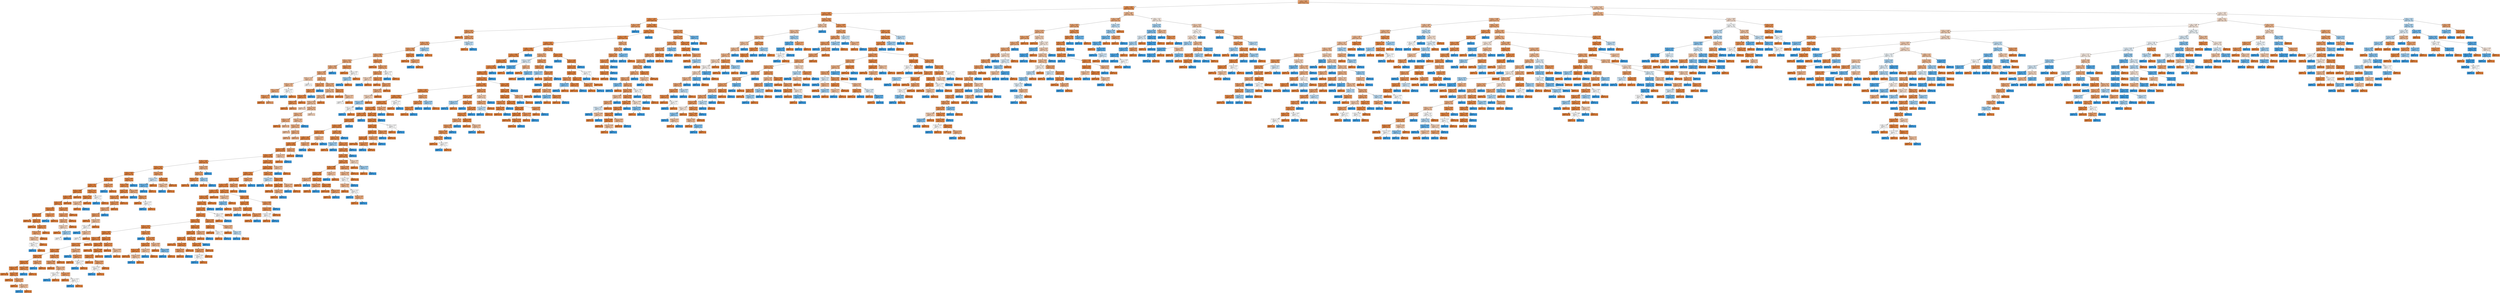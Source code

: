 digraph Tree {
node [shape=box, style="filled", color="black"] ;
0 [label="x_122 <= 0.451\nsamples = 8813\nvalue = [7083, 1730]", fillcolor="#eba069"] ;
1 [label="x_188 <= 0.286\nsamples = 5750\nvalue = [5120, 630]", fillcolor="#e89151"] ;
0 -> 1 [labeldistance=2.5, labelangle=45, headlabel="True"] ;
2 [label="x_137 <= -0.326\nsamples = 5081\nvalue = [4659, 422]", fillcolor="#e78c4b"] ;
1 -> 2 ;
3 [label="x_020 <= -1.505\nsamples = 4073\nvalue = [3809, 264]", fillcolor="#e78a47"] ;
2 -> 3 ;
4 [label="x_146 <= -0.194\nsamples = 227\nvalue = [185, 42]", fillcolor="#eb9e66"] ;
3 -> 4 ;
5 [label="x_002 <= -1.431\nsamples = 224\nvalue = [185, 39]", fillcolor="#ea9c63"] ;
4 -> 5 ;
6 [label="samples = 27\nvalue = [27, 0]", fillcolor="#e58139"] ;
5 -> 6 ;
7 [label="x_050 <= 1.476\nsamples = 197\nvalue = [158, 39]", fillcolor="#eba06a"] ;
5 -> 7 ;
8 [label="x_198 <= -0.617\nsamples = 192\nvalue = [156, 36]", fillcolor="#eb9e67"] ;
7 -> 8 ;
9 [label="x_030 <= -0.421\nsamples = 189\nvalue = [155, 34]", fillcolor="#eb9d64"] ;
8 -> 9 ;
10 [label="x_002 <= 0.585\nsamples = 160\nvalue = [127, 33]", fillcolor="#eca26c"] ;
9 -> 10 ;
11 [label="x_035 <= -0.812\nsamples = 119\nvalue = [91, 28]", fillcolor="#eda876"] ;
10 -> 11 ;
12 [label="x_196 <= -0.885\nsamples = 102\nvalue = [76, 26]", fillcolor="#eeac7d"] ;
11 -> 12 ;
13 [label="x_002 <= -0.965\nsamples = 101\nvalue = [76, 25]", fillcolor="#eeaa7a"] ;
12 -> 13 ;
14 [label="x_002 <= -1.121\nsamples = 14\nvalue = [9, 5]", fillcolor="#f3c7a7"] ;
13 -> 14 ;
15 [label="x_034 <= -1.442\nsamples = 10\nvalue = [7, 3]", fillcolor="#f0b78e"] ;
14 -> 15 ;
16 [label="x_001 <= 0.952\nsamples = 8\nvalue = [6, 2]", fillcolor="#eeab7b"] ;
15 -> 16 ;
17 [label="x_002 <= -1.276\nsamples = 7\nvalue = [6, 1]", fillcolor="#e9965a"] ;
16 -> 17 ;
18 [label="samples = 2\nvalue = [2, 0]", fillcolor="#e58139"] ;
17 -> 18 ;
19 [label="samples = 5\nvalue = [4, 1]", fillcolor="#eca06a"] ;
17 -> 19 ;
20 [label="samples = 1\nvalue = [0, 1]", fillcolor="#399de5"] ;
16 -> 20 ;
21 [label="x_001 <= 0.952\nsamples = 2\nvalue = [1, 1]", fillcolor="#ffffff"] ;
15 -> 21 ;
22 [label="samples = 1\nvalue = [0, 1]", fillcolor="#399de5"] ;
21 -> 22 ;
23 [label="samples = 1\nvalue = [1, 0]", fillcolor="#e58139"] ;
21 -> 23 ;
24 [label="samples = 4\nvalue = [2, 2]", fillcolor="#ffffff"] ;
14 -> 24 ;
25 [label="x_002 <= -0.5\nsamples = 87\nvalue = [67, 20]", fillcolor="#eda774"] ;
13 -> 25 ;
26 [label="x_031 <= -0.591\nsamples = 20\nvalue = [17, 3]", fillcolor="#ea975c"] ;
25 -> 26 ;
27 [label="x_001 <= 0.952\nsamples = 19\nvalue = [17, 2]", fillcolor="#e89050"] ;
26 -> 27 ;
28 [label="x_002 <= -0.655\nsamples = 18\nvalue = [17, 1]", fillcolor="#e78845"] ;
27 -> 28 ;
29 [label="x_002 <= -0.81\nsamples = 11\nvalue = [10, 1]", fillcolor="#e88e4d"] ;
28 -> 29 ;
30 [label="samples = 4\nvalue = [4, 0]", fillcolor="#e58139"] ;
29 -> 30 ;
31 [label="samples = 7\nvalue = [6, 1]", fillcolor="#e9965a"] ;
29 -> 31 ;
32 [label="samples = 7\nvalue = [7, 0]", fillcolor="#e58139"] ;
28 -> 32 ;
33 [label="samples = 1\nvalue = [0, 1]", fillcolor="#399de5"] ;
27 -> 33 ;
34 [label="samples = 1\nvalue = [0, 1]", fillcolor="#399de5"] ;
26 -> 34 ;
35 [label="x_001 <= 0.952\nsamples = 67\nvalue = [50, 17]", fillcolor="#eeac7c"] ;
25 -> 35 ;
36 [label="x_034 <= -0.982\nsamples = 54\nvalue = [38, 16]", fillcolor="#f0b68c"] ;
35 -> 36 ;
37 [label="x_002 <= 0.43\nsamples = 52\nvalue = [36, 16]", fillcolor="#f1b991"] ;
36 -> 37 ;
38 [label="x_002 <= -0.345\nsamples = 50\nvalue = [34, 16]", fillcolor="#f1bc96"] ;
37 -> 38 ;
39 [label="samples = 10\nvalue = [6, 4]", fillcolor="#f6d5bd"] ;
38 -> 39 ;
40 [label="x_002 <= 0.275\nsamples = 40\nvalue = [28, 12]", fillcolor="#f0b78e"] ;
38 -> 40 ;
41 [label="x_002 <= -0.19\nsamples = 35\nvalue = [25, 10]", fillcolor="#efb388"] ;
40 -> 41 ;
42 [label="x_040 <= 3.718\nsamples = 12\nvalue = [9, 3]", fillcolor="#eeab7b"] ;
41 -> 42 ;
43 [label="samples = 2\nvalue = [2, 0]", fillcolor="#e58139"] ;
42 -> 43 ;
44 [label="samples = 10\nvalue = [7, 3]", fillcolor="#f0b78e"] ;
42 -> 44 ;
45 [label="x_021 <= -1.021\nsamples = 23\nvalue = [16, 7]", fillcolor="#f0b890"] ;
41 -> 45 ;
46 [label="x_002 <= -0.035\nsamples = 22\nvalue = [16, 6]", fillcolor="#efb083"] ;
45 -> 46 ;
47 [label="samples = 6\nvalue = [4, 2]", fillcolor="#f2c09c"] ;
46 -> 47 ;
48 [label="x_002 <= 0.12\nsamples = 16\nvalue = [12, 4]", fillcolor="#eeab7b"] ;
46 -> 48 ;
49 [label="samples = 8\nvalue = [6, 2]", fillcolor="#eeab7b"] ;
48 -> 49 ;
50 [label="samples = 8\nvalue = [6, 2]", fillcolor="#eeab7b"] ;
48 -> 50 ;
51 [label="samples = 1\nvalue = [0, 1]", fillcolor="#399de5"] ;
45 -> 51 ;
52 [label="samples = 5\nvalue = [3, 2]", fillcolor="#f6d5bd"] ;
40 -> 52 ;
53 [label="samples = 2\nvalue = [2, 0]", fillcolor="#e58139"] ;
37 -> 53 ;
54 [label="samples = 2\nvalue = [2, 0]", fillcolor="#e58139"] ;
36 -> 54 ;
55 [label="x_002 <= 0.43\nsamples = 13\nvalue = [12, 1]", fillcolor="#e78c49"] ;
35 -> 55 ;
56 [label="samples = 10\nvalue = [10, 0]", fillcolor="#e58139"] ;
55 -> 56 ;
57 [label="x_021 <= -1.021\nsamples = 3\nvalue = [2, 1]", fillcolor="#f2c09c"] ;
55 -> 57 ;
58 [label="samples = 2\nvalue = [1, 1]", fillcolor="#ffffff"] ;
57 -> 58 ;
59 [label="samples = 1\nvalue = [1, 0]", fillcolor="#e58139"] ;
57 -> 59 ;
60 [label="samples = 1\nvalue = [0, 1]", fillcolor="#399de5"] ;
12 -> 60 ;
61 [label="x_001 <= 0.952\nsamples = 17\nvalue = [15, 2]", fillcolor="#e89253"] ;
11 -> 61 ;
62 [label="samples = 13\nvalue = [13, 0]", fillcolor="#e58139"] ;
61 -> 62 ;
63 [label="x_052 <= 3.691\nsamples = 4\nvalue = [2, 2]", fillcolor="#ffffff"] ;
61 -> 63 ;
64 [label="x_032 <= 0.584\nsamples = 3\nvalue = [1, 2]", fillcolor="#9ccef2"] ;
63 -> 64 ;
65 [label="samples = 2\nvalue = [0, 2]", fillcolor="#399de5"] ;
64 -> 65 ;
66 [label="samples = 1\nvalue = [1, 0]", fillcolor="#e58139"] ;
64 -> 66 ;
67 [label="samples = 1\nvalue = [1, 0]", fillcolor="#e58139"] ;
63 -> 67 ;
68 [label="x_002 <= 1.205\nsamples = 41\nvalue = [36, 5]", fillcolor="#e99254"] ;
10 -> 68 ;
69 [label="samples = 15\nvalue = [15, 0]", fillcolor="#e58139"] ;
68 -> 69 ;
70 [label="x_060 <= -0.251\nsamples = 26\nvalue = [21, 5]", fillcolor="#eb9f68"] ;
68 -> 70 ;
71 [label="x_002 <= 1.515\nsamples = 24\nvalue = [20, 4]", fillcolor="#ea9a61"] ;
70 -> 71 ;
72 [label="x_035 <= -0.812\nsamples = 5\nvalue = [3, 2]", fillcolor="#f6d5bd"] ;
71 -> 72 ;
73 [label="samples = 2\nvalue = [0, 2]", fillcolor="#399de5"] ;
72 -> 73 ;
74 [label="samples = 3\nvalue = [3, 0]", fillcolor="#e58139"] ;
72 -> 74 ;
75 [label="x_002 <= 2.136\nsamples = 19\nvalue = [17, 2]", fillcolor="#e89050"] ;
71 -> 75 ;
76 [label="samples = 7\nvalue = [7, 0]", fillcolor="#e58139"] ;
75 -> 76 ;
77 [label="x_001 <= 0.952\nsamples = 12\nvalue = [10, 2]", fillcolor="#ea9a61"] ;
75 -> 77 ;
78 [label="x_002 <= 2.911\nsamples = 8\nvalue = [6, 2]", fillcolor="#eeab7b"] ;
77 -> 78 ;
79 [label="x_047 <= -0.033\nsamples = 5\nvalue = [3, 2]", fillcolor="#f6d5bd"] ;
78 -> 79 ;
80 [label="x_021 <= -1.021\nsamples = 3\nvalue = [1, 2]", fillcolor="#9ccef2"] ;
79 -> 80 ;
81 [label="x_002 <= 2.446\nsamples = 2\nvalue = [1, 1]", fillcolor="#ffffff"] ;
80 -> 81 ;
82 [label="samples = 1\nvalue = [0, 1]", fillcolor="#399de5"] ;
81 -> 82 ;
83 [label="samples = 1\nvalue = [1, 0]", fillcolor="#e58139"] ;
81 -> 83 ;
84 [label="samples = 1\nvalue = [0, 1]", fillcolor="#399de5"] ;
80 -> 84 ;
85 [label="samples = 2\nvalue = [2, 0]", fillcolor="#e58139"] ;
79 -> 85 ;
86 [label="samples = 3\nvalue = [3, 0]", fillcolor="#e58139"] ;
78 -> 86 ;
87 [label="samples = 4\nvalue = [4, 0]", fillcolor="#e58139"] ;
77 -> 87 ;
88 [label="x_046 <= -0.226\nsamples = 2\nvalue = [1, 1]", fillcolor="#ffffff"] ;
70 -> 88 ;
89 [label="samples = 1\nvalue = [0, 1]", fillcolor="#399de5"] ;
88 -> 89 ;
90 [label="samples = 1\nvalue = [1, 0]", fillcolor="#e58139"] ;
88 -> 90 ;
91 [label="x_054 <= 0.12\nsamples = 29\nvalue = [28, 1]", fillcolor="#e68640"] ;
9 -> 91 ;
92 [label="samples = 24\nvalue = [24, 0]", fillcolor="#e58139"] ;
91 -> 92 ;
93 [label="x_052 <= -0.124\nsamples = 5\nvalue = [4, 1]", fillcolor="#eca06a"] ;
91 -> 93 ;
94 [label="samples = 1\nvalue = [0, 1]", fillcolor="#399de5"] ;
93 -> 94 ;
95 [label="samples = 4\nvalue = [4, 0]", fillcolor="#e58139"] ;
93 -> 95 ;
96 [label="x_143 <= -0.376\nsamples = 3\nvalue = [1, 2]", fillcolor="#9ccef2"] ;
8 -> 96 ;
97 [label="samples = 2\nvalue = [0, 2]", fillcolor="#399de5"] ;
96 -> 97 ;
98 [label="samples = 1\nvalue = [1, 0]", fillcolor="#e58139"] ;
96 -> 98 ;
99 [label="x_030 <= -0.421\nsamples = 5\nvalue = [2, 3]", fillcolor="#bddef6"] ;
7 -> 99 ;
100 [label="samples = 2\nvalue = [2, 0]", fillcolor="#e58139"] ;
99 -> 100 ;
101 [label="samples = 3\nvalue = [0, 3]", fillcolor="#399de5"] ;
99 -> 101 ;
102 [label="samples = 3\nvalue = [0, 3]", fillcolor="#399de5"] ;
4 -> 102 ;
103 [label="x_003 <= 0.994\nsamples = 3846\nvalue = [3624, 222]", fillcolor="#e78945"] ;
3 -> 103 ;
104 [label="x_150 <= 2.021\nsamples = 3524\nvalue = [3347, 177]", fillcolor="#e68843"] ;
103 -> 104 ;
105 [label="x_167 <= 0.799\nsamples = 3521\nvalue = [3347, 174]", fillcolor="#e68843"] ;
104 -> 105 ;
106 [label="x_125 <= -0.19\nsamples = 3483\nvalue = [3318, 165]", fillcolor="#e68743"] ;
105 -> 106 ;
107 [label="x_046 <= 4.385\nsamples = 3189\nvalue = [3054, 135]", fillcolor="#e68742"] ;
106 -> 107 ;
108 [label="x_191 <= 0.861\nsamples = 3188\nvalue = [3054, 134]", fillcolor="#e68742"] ;
107 -> 108 ;
109 [label="x_157 <= 9.297\nsamples = 3187\nvalue = [3054, 133]", fillcolor="#e68642"] ;
108 -> 109 ;
110 [label="x_127 <= 0.947\nsamples = 3186\nvalue = [3054, 132]", fillcolor="#e68642"] ;
109 -> 110 ;
111 [label="x_008 <= 23.454\nsamples = 3185\nvalue = [3054, 131]", fillcolor="#e68641"] ;
110 -> 111 ;
112 [label="x_057 <= -0.221\nsamples = 3184\nvalue = [3054, 130]", fillcolor="#e68641"] ;
111 -> 112 ;
113 [label="x_126 <= -0.194\nsamples = 2569\nvalue = [2447, 122]", fillcolor="#e68743"] ;
112 -> 113 ;
114 [label="x_054 <= 1.316\nsamples = 2455\nvalue = [2348, 107]", fillcolor="#e68742"] ;
113 -> 114 ;
115 [label="x_066 <= 6.959\nsamples = 2434\nvalue = [2331, 103]", fillcolor="#e68742"] ;
114 -> 115 ;
116 [label="x_114 <= 2.251\nsamples = 2432\nvalue = [2330, 102]", fillcolor="#e68742"] ;
115 -> 116 ;
117 [label="x_127 <= -0.056\nsamples = 2424\nvalue = [2324, 100]", fillcolor="#e68642"] ;
116 -> 117 ;
118 [label="x_088 <= 3.516\nsamples = 2029\nvalue = [1935, 94]", fillcolor="#e68743"] ;
117 -> 118 ;
119 [label="x_127 <= -0.056\nsamples = 2028\nvalue = [1935, 93]", fillcolor="#e68743"] ;
118 -> 119 ;
120 [label="x_059 <= -0.258\nsamples = 2027\nvalue = [1935, 92]", fillcolor="#e68742"] ;
119 -> 120 ;
121 [label="x_174 <= 2.459\nsamples = 1821\nvalue = [1748, 73]", fillcolor="#e68641"] ;
120 -> 121 ;
122 [label="x_050 <= 1.94\nsamples = 1814\nvalue = [1743, 71]", fillcolor="#e68641"] ;
121 -> 122 ;
123 [label="x_148 <= 6.748\nsamples = 1805\nvalue = [1736, 69]", fillcolor="#e68641"] ;
122 -> 123 ;
124 [label="x_127 <= -0.056\nsamples = 1795\nvalue = [1728, 67]", fillcolor="#e68641"] ;
123 -> 124 ;
125 [label="x_034 <= -0.982\nsamples = 1792\nvalue = [1726, 66]", fillcolor="#e68641"] ;
124 -> 125 ;
126 [label="x_190 <= -0.291\nsamples = 385\nvalue = [362, 23]", fillcolor="#e78946"] ;
125 -> 126 ;
127 [label="x_031 <= 0.213\nsamples = 366\nvalue = [348, 18]", fillcolor="#e68843"] ;
126 -> 127 ;
128 [label="x_002 <= 0.585\nsamples = 336\nvalue = [323, 13]", fillcolor="#e68641"] ;
127 -> 128 ;
129 [label="x_199 <= 0.175\nsamples = 259\nvalue = [252, 7]", fillcolor="#e6843e"] ;
128 -> 129 ;
130 [label="x_024 <= 0.5\nsamples = 253\nvalue = [247, 6]", fillcolor="#e6843e"] ;
129 -> 130 ;
131 [label="x_020 <= -0.996\nsamples = 222\nvalue = [218, 4]", fillcolor="#e5833d"] ;
130 -> 131 ;
132 [label="x_196 <= -0.885\nsamples = 125\nvalue = [121, 4]", fillcolor="#e68540"] ;
131 -> 132 ;
133 [label="x_002 <= 0.12\nsamples = 87\nvalue = [83, 4]", fillcolor="#e68743"] ;
132 -> 133 ;
134 [label="x_031 <= -0.591\nsamples = 65\nvalue = [63, 2]", fillcolor="#e6853f"] ;
133 -> 134 ;
135 [label="x_027 <= -0.936\nsamples = 57\nvalue = [56, 1]", fillcolor="#e5833d"] ;
134 -> 135 ;
136 [label="samples = 32\nvalue = [32, 0]", fillcolor="#e58139"] ;
135 -> 136 ;
137 [label="x_002 <= -0.5\nsamples = 25\nvalue = [24, 1]", fillcolor="#e68641"] ;
135 -> 137 ;
138 [label="samples = 13\nvalue = [13, 0]", fillcolor="#e58139"] ;
137 -> 138 ;
139 [label="x_002 <= -0.345\nsamples = 12\nvalue = [11, 1]", fillcolor="#e78c4b"] ;
137 -> 139 ;
140 [label="x_033 <= -0.855\nsamples = 5\nvalue = [4, 1]", fillcolor="#eca06a"] ;
139 -> 140 ;
141 [label="x_043 <= -0.432\nsamples = 3\nvalue = [2, 1]", fillcolor="#f2c09c"] ;
140 -> 141 ;
142 [label="x_089 <= -0.151\nsamples = 2\nvalue = [1, 1]", fillcolor="#ffffff"] ;
141 -> 142 ;
143 [label="samples = 1\nvalue = [0, 1]", fillcolor="#399de5"] ;
142 -> 143 ;
144 [label="samples = 1\nvalue = [1, 0]", fillcolor="#e58139"] ;
142 -> 144 ;
145 [label="samples = 1\nvalue = [1, 0]", fillcolor="#e58139"] ;
141 -> 145 ;
146 [label="samples = 2\nvalue = [2, 0]", fillcolor="#e58139"] ;
140 -> 146 ;
147 [label="samples = 7\nvalue = [7, 0]", fillcolor="#e58139"] ;
139 -> 147 ;
148 [label="x_002 <= -1.276\nsamples = 8\nvalue = [7, 1]", fillcolor="#e99355"] ;
134 -> 148 ;
149 [label="samples = 1\nvalue = [0, 1]", fillcolor="#399de5"] ;
148 -> 149 ;
150 [label="samples = 7\nvalue = [7, 0]", fillcolor="#e58139"] ;
148 -> 150 ;
151 [label="x_027 <= -0.936\nsamples = 22\nvalue = [20, 2]", fillcolor="#e88e4d"] ;
133 -> 151 ;
152 [label="x_021 <= -1.021\nsamples = 12\nvalue = [10, 2]", fillcolor="#ea9a61"] ;
151 -> 152 ;
153 [label="x_002 <= 0.43\nsamples = 8\nvalue = [6, 2]", fillcolor="#eeab7b"] ;
152 -> 153 ;
154 [label="x_034 <= -1.442\nsamples = 5\nvalue = [3, 2]", fillcolor="#f6d5bd"] ;
153 -> 154 ;
155 [label="samples = 2\nvalue = [2, 0]", fillcolor="#e58139"] ;
154 -> 155 ;
156 [label="x_002 <= 0.275\nsamples = 3\nvalue = [1, 2]", fillcolor="#9ccef2"] ;
154 -> 156 ;
157 [label="samples = 2\nvalue = [1, 1]", fillcolor="#ffffff"] ;
156 -> 157 ;
158 [label="samples = 1\nvalue = [0, 1]", fillcolor="#399de5"] ;
156 -> 158 ;
159 [label="samples = 3\nvalue = [3, 0]", fillcolor="#e58139"] ;
153 -> 159 ;
160 [label="samples = 4\nvalue = [4, 0]", fillcolor="#e58139"] ;
152 -> 160 ;
161 [label="samples = 10\nvalue = [10, 0]", fillcolor="#e58139"] ;
151 -> 161 ;
162 [label="samples = 38\nvalue = [38, 0]", fillcolor="#e58139"] ;
132 -> 162 ;
163 [label="samples = 97\nvalue = [97, 0]", fillcolor="#e58139"] ;
131 -> 163 ;
164 [label="x_089 <= -0.151\nsamples = 31\nvalue = [29, 2]", fillcolor="#e78a47"] ;
130 -> 164 ;
165 [label="x_002 <= -1.121\nsamples = 29\nvalue = [28, 1]", fillcolor="#e68640"] ;
164 -> 165 ;
166 [label="x_197 <= -0.879\nsamples = 3\nvalue = [2, 1]", fillcolor="#f2c09c"] ;
165 -> 166 ;
167 [label="samples = 2\nvalue = [2, 0]", fillcolor="#e58139"] ;
166 -> 167 ;
168 [label="samples = 1\nvalue = [0, 1]", fillcolor="#399de5"] ;
166 -> 168 ;
169 [label="samples = 26\nvalue = [26, 0]", fillcolor="#e58139"] ;
165 -> 169 ;
170 [label="x_026 <= 0.716\nsamples = 2\nvalue = [1, 1]", fillcolor="#ffffff"] ;
164 -> 170 ;
171 [label="samples = 1\nvalue = [0, 1]", fillcolor="#399de5"] ;
170 -> 171 ;
172 [label="samples = 1\nvalue = [1, 0]", fillcolor="#e58139"] ;
170 -> 172 ;
173 [label="x_196 <= -0.199\nsamples = 6\nvalue = [5, 1]", fillcolor="#ea9a61"] ;
129 -> 173 ;
174 [label="samples = 1\nvalue = [0, 1]", fillcolor="#399de5"] ;
173 -> 174 ;
175 [label="samples = 5\nvalue = [5, 0]", fillcolor="#e58139"] ;
173 -> 175 ;
176 [label="x_038 <= 3.801\nsamples = 77\nvalue = [71, 6]", fillcolor="#e78c4a"] ;
128 -> 176 ;
177 [label="x_018 <= 0.095\nsamples = 76\nvalue = [71, 5]", fillcolor="#e78a47"] ;
176 -> 177 ;
178 [label="x_002 <= 1.05\nsamples = 68\nvalue = [65, 3]", fillcolor="#e68742"] ;
177 -> 178 ;
179 [label="x_021 <= -1.021\nsamples = 33\nvalue = [30, 3]", fillcolor="#e88e4d"] ;
178 -> 179 ;
180 [label="x_036 <= 0.556\nsamples = 21\nvalue = [18, 3]", fillcolor="#e9965a"] ;
179 -> 180 ;
181 [label="x_035 <= -0.812\nsamples = 13\nvalue = [10, 3]", fillcolor="#eda774"] ;
180 -> 181 ;
182 [label="x_002 <= 0.74\nsamples = 12\nvalue = [10, 2]", fillcolor="#ea9a61"] ;
181 -> 182 ;
183 [label="samples = 6\nvalue = [6, 0]", fillcolor="#e58139"] ;
182 -> 183 ;
184 [label="x_001 <= 0.952\nsamples = 6\nvalue = [4, 2]", fillcolor="#f2c09c"] ;
182 -> 184 ;
185 [label="x_002 <= 0.895\nsamples = 4\nvalue = [2, 2]", fillcolor="#ffffff"] ;
184 -> 185 ;
186 [label="samples = 1\nvalue = [0, 1]", fillcolor="#399de5"] ;
185 -> 186 ;
187 [label="x_198 <= -0.729\nsamples = 3\nvalue = [2, 1]", fillcolor="#f2c09c"] ;
185 -> 187 ;
188 [label="samples = 2\nvalue = [1, 1]", fillcolor="#ffffff"] ;
187 -> 188 ;
189 [label="samples = 1\nvalue = [1, 0]", fillcolor="#e58139"] ;
187 -> 189 ;
190 [label="samples = 2\nvalue = [2, 0]", fillcolor="#e58139"] ;
184 -> 190 ;
191 [label="samples = 1\nvalue = [0, 1]", fillcolor="#399de5"] ;
181 -> 191 ;
192 [label="samples = 8\nvalue = [8, 0]", fillcolor="#e58139"] ;
180 -> 192 ;
193 [label="samples = 12\nvalue = [12, 0]", fillcolor="#e58139"] ;
179 -> 193 ;
194 [label="samples = 35\nvalue = [35, 0]", fillcolor="#e58139"] ;
178 -> 194 ;
195 [label="x_002 <= 0.895\nsamples = 8\nvalue = [6, 2]", fillcolor="#eeab7b"] ;
177 -> 195 ;
196 [label="samples = 1\nvalue = [0, 1]", fillcolor="#399de5"] ;
195 -> 196 ;
197 [label="x_002 <= 1.36\nsamples = 7\nvalue = [6, 1]", fillcolor="#e9965a"] ;
195 -> 197 ;
198 [label="samples = 5\nvalue = [5, 0]", fillcolor="#e58139"] ;
197 -> 198 ;
199 [label="x_151 <= 0.145\nsamples = 2\nvalue = [1, 1]", fillcolor="#ffffff"] ;
197 -> 199 ;
200 [label="samples = 1\nvalue = [0, 1]", fillcolor="#399de5"] ;
199 -> 200 ;
201 [label="samples = 1\nvalue = [1, 0]", fillcolor="#e58139"] ;
199 -> 201 ;
202 [label="samples = 1\nvalue = [0, 1]", fillcolor="#399de5"] ;
176 -> 202 ;
203 [label="x_027 <= -0.936\nsamples = 30\nvalue = [25, 5]", fillcolor="#ea9a61"] ;
127 -> 203 ;
204 [label="x_197 <= -0.523\nsamples = 7\nvalue = [3, 4]", fillcolor="#cee6f8"] ;
203 -> 204 ;
205 [label="x_054 <= -0.148\nsamples = 5\nvalue = [1, 4]", fillcolor="#6ab6ec"] ;
204 -> 205 ;
206 [label="samples = 4\nvalue = [0, 4]", fillcolor="#399de5"] ;
205 -> 206 ;
207 [label="samples = 1\nvalue = [1, 0]", fillcolor="#e58139"] ;
205 -> 207 ;
208 [label="samples = 2\nvalue = [2, 0]", fillcolor="#e58139"] ;
204 -> 208 ;
209 [label="x_035 <= 0.036\nsamples = 23\nvalue = [22, 1]", fillcolor="#e68742"] ;
203 -> 209 ;
210 [label="x_002 <= -0.268\nsamples = 3\nvalue = [2, 1]", fillcolor="#f2c09c"] ;
209 -> 210 ;
211 [label="samples = 1\nvalue = [0, 1]", fillcolor="#399de5"] ;
210 -> 211 ;
212 [label="samples = 2\nvalue = [2, 0]", fillcolor="#e58139"] ;
210 -> 212 ;
213 [label="samples = 20\nvalue = [20, 0]", fillcolor="#e58139"] ;
209 -> 213 ;
214 [label="x_018 <= 0.095\nsamples = 19\nvalue = [14, 5]", fillcolor="#eeae80"] ;
126 -> 214 ;
215 [label="x_024 <= 0.5\nsamples = 17\nvalue = [14, 3]", fillcolor="#eb9c63"] ;
214 -> 215 ;
216 [label="x_054 <= -0.135\nsamples = 14\nvalue = [13, 1]", fillcolor="#e78b48"] ;
215 -> 216 ;
217 [label="samples = 13\nvalue = [13, 0]", fillcolor="#e58139"] ;
216 -> 217 ;
218 [label="samples = 1\nvalue = [0, 1]", fillcolor="#399de5"] ;
216 -> 218 ;
219 [label="x_002 <= -0.5\nsamples = 3\nvalue = [1, 2]", fillcolor="#9ccef2"] ;
215 -> 219 ;
220 [label="samples = 1\nvalue = [1, 0]", fillcolor="#e58139"] ;
219 -> 220 ;
221 [label="samples = 2\nvalue = [0, 2]", fillcolor="#399de5"] ;
219 -> 221 ;
222 [label="samples = 2\nvalue = [0, 2]", fillcolor="#399de5"] ;
214 -> 222 ;
223 [label="x_100 <= 0.301\nsamples = 1407\nvalue = [1364, 43]", fillcolor="#e6853f"] ;
125 -> 223 ;
224 [label="x_187 <= 0.531\nsamples = 1404\nvalue = [1362, 42]", fillcolor="#e6853f"] ;
223 -> 224 ;
225 [label="x_044 <= 4.131\nsamples = 1324\nvalue = [1288, 36]", fillcolor="#e6853f"] ;
224 -> 225 ;
226 [label="x_017 <= 5.803\nsamples = 1319\nvalue = [1284, 35]", fillcolor="#e6843e"] ;
225 -> 226 ;
227 [label="x_184 <= 0.544\nsamples = 1313\nvalue = [1279, 34]", fillcolor="#e6843e"] ;
226 -> 227 ;
228 [label="x_002 <= 1.05\nsamples = 1140\nvalue = [1114, 26]", fillcolor="#e6843e"] ;
227 -> 228 ;
229 [label="x_182 <= -0.237\nsamples = 961\nvalue = [935, 26]", fillcolor="#e6853f"] ;
228 -> 229 ;
230 [label="x_157 <= 0.08\nsamples = 820\nvalue = [794, 26]", fillcolor="#e6853f"] ;
229 -> 230 ;
231 [label="x_170 <= 0.245\nsamples = 819\nvalue = [794, 25]", fillcolor="#e6853f"] ;
230 -> 231 ;
232 [label="x_002 <= 0.74\nsamples = 817\nvalue = [793, 24]", fillcolor="#e6853f"] ;
231 -> 232 ;
233 [label="x_026 <= -0.061\nsamples = 764\nvalue = [744, 20]", fillcolor="#e6843e"] ;
232 -> 233 ;
234 [label="x_047 <= -0.032\nsamples = 417\nvalue = [401, 16]", fillcolor="#e68641"] ;
233 -> 234 ;
235 [label="x_020 <= -0.487\nsamples = 354\nvalue = [344, 10]", fillcolor="#e6853f"] ;
234 -> 235 ;
236 [label="x_035 <= -0.388\nsamples = 179\nvalue = [171, 8]", fillcolor="#e68742"] ;
235 -> 236 ;
237 [label="x_031 <= 0.213\nsamples = 132\nvalue = [124, 8]", fillcolor="#e78946"] ;
236 -> 237 ;
238 [label="x_195 <= -0.588\nsamples = 124\nvalue = [118, 6]", fillcolor="#e68743"] ;
237 -> 238 ;
239 [label="x_030 <= 0.435\nsamples = 94\nvalue = [91, 3]", fillcolor="#e68540"] ;
238 -> 239 ;
240 [label="x_002 <= 0.275\nsamples = 89\nvalue = [87, 2]", fillcolor="#e6843e"] ;
239 -> 240 ;
241 [label="x_030 <= -0.421\nsamples = 77\nvalue = [76, 1]", fillcolor="#e5833c"] ;
240 -> 241 ;
242 [label="samples = 61\nvalue = [61, 0]", fillcolor="#e58139"] ;
241 -> 242 ;
243 [label="x_025 <= -0.09\nsamples = 16\nvalue = [15, 1]", fillcolor="#e78946"] ;
241 -> 243 ;
244 [label="samples = 11\nvalue = [11, 0]", fillcolor="#e58139"] ;
243 -> 244 ;
245 [label="x_002 <= -0.888\nsamples = 5\nvalue = [4, 1]", fillcolor="#eca06a"] ;
243 -> 245 ;
246 [label="samples = 2\nvalue = [2, 0]", fillcolor="#e58139"] ;
245 -> 246 ;
247 [label="x_002 <= -0.423\nsamples = 3\nvalue = [2, 1]", fillcolor="#f2c09c"] ;
245 -> 247 ;
248 [label="samples = 1\nvalue = [0, 1]", fillcolor="#399de5"] ;
247 -> 248 ;
249 [label="samples = 2\nvalue = [2, 0]", fillcolor="#e58139"] ;
247 -> 249 ;
250 [label="x_020 <= -0.996\nsamples = 12\nvalue = [11, 1]", fillcolor="#e78c4b"] ;
240 -> 250 ;
251 [label="samples = 1\nvalue = [0, 1]", fillcolor="#399de5"] ;
250 -> 251 ;
252 [label="samples = 11\nvalue = [11, 0]", fillcolor="#e58139"] ;
250 -> 252 ;
253 [label="x_002 <= -0.81\nsamples = 5\nvalue = [4, 1]", fillcolor="#eca06a"] ;
239 -> 253 ;
254 [label="samples = 1\nvalue = [0, 1]", fillcolor="#399de5"] ;
253 -> 254 ;
255 [label="samples = 4\nvalue = [4, 0]", fillcolor="#e58139"] ;
253 -> 255 ;
256 [label="x_198 <= -0.392\nsamples = 30\nvalue = [27, 3]", fillcolor="#e88f4f"] ;
238 -> 256 ;
257 [label="x_020 <= -0.996\nsamples = 16\nvalue = [13, 3]", fillcolor="#eb9e67"] ;
256 -> 257 ;
258 [label="samples = 6\nvalue = [6, 0]", fillcolor="#e58139"] ;
257 -> 258 ;
259 [label="x_002 <= -0.345\nsamples = 10\nvalue = [7, 3]", fillcolor="#f0b78e"] ;
257 -> 259 ;
260 [label="x_030 <= -0.421\nsamples = 4\nvalue = [2, 2]", fillcolor="#ffffff"] ;
259 -> 260 ;
261 [label="samples = 2\nvalue = [0, 2]", fillcolor="#399de5"] ;
260 -> 261 ;
262 [label="samples = 2\nvalue = [2, 0]", fillcolor="#e58139"] ;
260 -> 262 ;
263 [label="x_033 <= -0.347\nsamples = 6\nvalue = [5, 1]", fillcolor="#ea9a61"] ;
259 -> 263 ;
264 [label="samples = 4\nvalue = [4, 0]", fillcolor="#e58139"] ;
263 -> 264 ;
265 [label="x_191 <= -0.321\nsamples = 2\nvalue = [1, 1]", fillcolor="#ffffff"] ;
263 -> 265 ;
266 [label="samples = 1\nvalue = [0, 1]", fillcolor="#399de5"] ;
265 -> 266 ;
267 [label="samples = 1\nvalue = [1, 0]", fillcolor="#e58139"] ;
265 -> 267 ;
268 [label="samples = 14\nvalue = [14, 0]", fillcolor="#e58139"] ;
256 -> 268 ;
269 [label="x_027 <= -0.936\nsamples = 8\nvalue = [6, 2]", fillcolor="#eeab7b"] ;
237 -> 269 ;
270 [label="samples = 1\nvalue = [0, 1]", fillcolor="#399de5"] ;
269 -> 270 ;
271 [label="x_002 <= -0.113\nsamples = 7\nvalue = [6, 1]", fillcolor="#e9965a"] ;
269 -> 271 ;
272 [label="samples = 5\nvalue = [5, 0]", fillcolor="#e58139"] ;
271 -> 272 ;
273 [label="x_198 <= -0.729\nsamples = 2\nvalue = [1, 1]", fillcolor="#ffffff"] ;
271 -> 273 ;
274 [label="samples = 1\nvalue = [0, 1]", fillcolor="#399de5"] ;
273 -> 274 ;
275 [label="samples = 1\nvalue = [1, 0]", fillcolor="#e58139"] ;
273 -> 275 ;
276 [label="samples = 47\nvalue = [47, 0]", fillcolor="#e58139"] ;
236 -> 276 ;
277 [label="x_031 <= 1.016\nsamples = 175\nvalue = [173, 2]", fillcolor="#e5823b"] ;
235 -> 277 ;
278 [label="x_035 <= -0.388\nsamples = 163\nvalue = [162, 1]", fillcolor="#e5823a"] ;
277 -> 278 ;
279 [label="samples = 104\nvalue = [104, 0]", fillcolor="#e58139"] ;
278 -> 279 ;
280 [label="x_021 <= -0.588\nsamples = 59\nvalue = [58, 1]", fillcolor="#e5833c"] ;
278 -> 280 ;
281 [label="x_034 <= -0.522\nsamples = 22\nvalue = [21, 1]", fillcolor="#e68742"] ;
280 -> 281 ;
282 [label="samples = 17\nvalue = [17, 0]", fillcolor="#e58139"] ;
281 -> 282 ;
283 [label="x_199 <= -0.614\nsamples = 5\nvalue = [4, 1]", fillcolor="#eca06a"] ;
281 -> 283 ;
284 [label="x_001 <= 0.952\nsamples = 2\nvalue = [1, 1]", fillcolor="#ffffff"] ;
283 -> 284 ;
285 [label="samples = 1\nvalue = [0, 1]", fillcolor="#399de5"] ;
284 -> 285 ;
286 [label="samples = 1\nvalue = [1, 0]", fillcolor="#e58139"] ;
284 -> 286 ;
287 [label="samples = 3\nvalue = [3, 0]", fillcolor="#e58139"] ;
283 -> 287 ;
288 [label="samples = 37\nvalue = [37, 0]", fillcolor="#e58139"] ;
280 -> 288 ;
289 [label="x_029 <= 0.132\nsamples = 12\nvalue = [11, 1]", fillcolor="#e78c4b"] ;
277 -> 289 ;
290 [label="samples = 9\nvalue = [9, 0]", fillcolor="#e58139"] ;
289 -> 290 ;
291 [label="x_021 <= 0.928\nsamples = 3\nvalue = [2, 1]", fillcolor="#f2c09c"] ;
289 -> 291 ;
292 [label="samples = 1\nvalue = [0, 1]", fillcolor="#399de5"] ;
291 -> 292 ;
293 [label="samples = 2\nvalue = [2, 0]", fillcolor="#e58139"] ;
291 -> 293 ;
294 [label="x_047 <= -0.032\nsamples = 63\nvalue = [57, 6]", fillcolor="#e88e4e"] ;
234 -> 294 ;
295 [label="samples = 1\nvalue = [0, 1]", fillcolor="#399de5"] ;
294 -> 295 ;
296 [label="x_027 <= 0.624\nsamples = 62\nvalue = [57, 5]", fillcolor="#e78c4a"] ;
294 -> 296 ;
297 [label="x_036 <= 0.556\nsamples = 52\nvalue = [50, 2]", fillcolor="#e68641"] ;
296 -> 297 ;
298 [label="x_191 <= -0.321\nsamples = 49\nvalue = [48, 1]", fillcolor="#e6843d"] ;
297 -> 298 ;
299 [label="samples = 46\nvalue = [46, 0]", fillcolor="#e58139"] ;
298 -> 299 ;
300 [label="x_034 <= -0.522\nsamples = 3\nvalue = [2, 1]", fillcolor="#f2c09c"] ;
298 -> 300 ;
301 [label="samples = 1\nvalue = [0, 1]", fillcolor="#399de5"] ;
300 -> 301 ;
302 [label="samples = 2\nvalue = [2, 0]", fillcolor="#e58139"] ;
300 -> 302 ;
303 [label="x_033 <= 0.671\nsamples = 3\nvalue = [2, 1]", fillcolor="#f2c09c"] ;
297 -> 303 ;
304 [label="samples = 1\nvalue = [0, 1]", fillcolor="#399de5"] ;
303 -> 304 ;
305 [label="samples = 2\nvalue = [2, 0]", fillcolor="#e58139"] ;
303 -> 305 ;
306 [label="x_031 <= -0.591\nsamples = 10\nvalue = [7, 3]", fillcolor="#f0b78e"] ;
296 -> 306 ;
307 [label="samples = 6\nvalue = [6, 0]", fillcolor="#e58139"] ;
306 -> 307 ;
308 [label="x_035 <= 0.459\nsamples = 4\nvalue = [1, 3]", fillcolor="#7bbeee"] ;
306 -> 308 ;
309 [label="samples = 3\nvalue = [0, 3]", fillcolor="#399de5"] ;
308 -> 309 ;
310 [label="samples = 1\nvalue = [1, 0]", fillcolor="#e58139"] ;
308 -> 310 ;
311 [label="x_090 <= 2.216\nsamples = 347\nvalue = [343, 4]", fillcolor="#e5823b"] ;
233 -> 311 ;
312 [label="x_002 <= 0.43\nsamples = 343\nvalue = [340, 3]", fillcolor="#e5823b"] ;
311 -> 312 ;
313 [label="x_024 <= 0.5\nsamples = 302\nvalue = [301, 1]", fillcolor="#e5813a"] ;
312 -> 313 ;
314 [label="samples = 262\nvalue = [262, 0]", fillcolor="#e58139"] ;
313 -> 314 ;
315 [label="x_034 <= -0.062\nsamples = 40\nvalue = [39, 1]", fillcolor="#e6843e"] ;
313 -> 315 ;
316 [label="x_090 <= -0.113\nsamples = 6\nvalue = [5, 1]", fillcolor="#ea9a61"] ;
315 -> 316 ;
317 [label="samples = 5\nvalue = [5, 0]", fillcolor="#e58139"] ;
316 -> 317 ;
318 [label="samples = 1\nvalue = [0, 1]", fillcolor="#399de5"] ;
316 -> 318 ;
319 [label="samples = 34\nvalue = [34, 0]", fillcolor="#e58139"] ;
315 -> 319 ;
320 [label="x_029 <= 1.445\nsamples = 41\nvalue = [39, 2]", fillcolor="#e68743"] ;
312 -> 320 ;
321 [label="x_025 <= -0.922\nsamples = 40\nvalue = [39, 1]", fillcolor="#e6843e"] ;
320 -> 321 ;
322 [label="x_021 <= -1.021\nsamples = 6\nvalue = [5, 1]", fillcolor="#ea9a61"] ;
321 -> 322 ;
323 [label="x_198 <= -0.561\nsamples = 2\nvalue = [1, 1]", fillcolor="#ffffff"] ;
322 -> 323 ;
324 [label="samples = 1\nvalue = [0, 1]", fillcolor="#399de5"] ;
323 -> 324 ;
325 [label="samples = 1\nvalue = [1, 0]", fillcolor="#e58139"] ;
323 -> 325 ;
326 [label="samples = 4\nvalue = [4, 0]", fillcolor="#e58139"] ;
322 -> 326 ;
327 [label="samples = 34\nvalue = [34, 0]", fillcolor="#e58139"] ;
321 -> 327 ;
328 [label="samples = 1\nvalue = [0, 1]", fillcolor="#399de5"] ;
320 -> 328 ;
329 [label="x_199 <= -0.31\nsamples = 4\nvalue = [3, 1]", fillcolor="#eeab7b"] ;
311 -> 329 ;
330 [label="samples = 3\nvalue = [3, 0]", fillcolor="#e58139"] ;
329 -> 330 ;
331 [label="samples = 1\nvalue = [0, 1]", fillcolor="#399de5"] ;
329 -> 331 ;
332 [label="x_032 <= 0.584\nsamples = 53\nvalue = [49, 4]", fillcolor="#e78b49"] ;
232 -> 332 ;
333 [label="x_199 <= 0.175\nsamples = 42\nvalue = [41, 1]", fillcolor="#e6843e"] ;
332 -> 333 ;
334 [label="samples = 40\nvalue = [40, 0]", fillcolor="#e58139"] ;
333 -> 334 ;
335 [label="x_024 <= 0.5\nsamples = 2\nvalue = [1, 1]", fillcolor="#ffffff"] ;
333 -> 335 ;
336 [label="samples = 1\nvalue = [1, 0]", fillcolor="#e58139"] ;
335 -> 336 ;
337 [label="samples = 1\nvalue = [0, 1]", fillcolor="#399de5"] ;
335 -> 337 ;
338 [label="x_020 <= -0.487\nsamples = 11\nvalue = [8, 3]", fillcolor="#efb083"] ;
332 -> 338 ;
339 [label="samples = 6\nvalue = [6, 0]", fillcolor="#e58139"] ;
338 -> 339 ;
340 [label="x_020 <= 1.04\nsamples = 5\nvalue = [2, 3]", fillcolor="#bddef6"] ;
338 -> 340 ;
341 [label="samples = 3\nvalue = [0, 3]", fillcolor="#399de5"] ;
340 -> 341 ;
342 [label="samples = 2\nvalue = [2, 0]", fillcolor="#e58139"] ;
340 -> 342 ;
343 [label="x_148 <= 2.764\nsamples = 2\nvalue = [1, 1]", fillcolor="#ffffff"] ;
231 -> 343 ;
344 [label="samples = 1\nvalue = [1, 0]", fillcolor="#e58139"] ;
343 -> 344 ;
345 [label="samples = 1\nvalue = [0, 1]", fillcolor="#399de5"] ;
343 -> 345 ;
346 [label="samples = 1\nvalue = [0, 1]", fillcolor="#399de5"] ;
230 -> 346 ;
347 [label="samples = 141\nvalue = [141, 0]", fillcolor="#e58139"] ;
229 -> 347 ;
348 [label="samples = 179\nvalue = [179, 0]", fillcolor="#e58139"] ;
228 -> 348 ;
349 [label="x_182 <= 0.578\nsamples = 173\nvalue = [165, 8]", fillcolor="#e68743"] ;
227 -> 349 ;
350 [label="x_021 <= -0.155\nsamples = 9\nvalue = [6, 3]", fillcolor="#f2c09c"] ;
349 -> 350 ;
351 [label="x_197 <= 0.07\nsamples = 4\nvalue = [1, 3]", fillcolor="#7bbeee"] ;
350 -> 351 ;
352 [label="samples = 3\nvalue = [0, 3]", fillcolor="#399de5"] ;
351 -> 352 ;
353 [label="samples = 1\nvalue = [1, 0]", fillcolor="#e58139"] ;
351 -> 353 ;
354 [label="samples = 5\nvalue = [5, 0]", fillcolor="#e58139"] ;
350 -> 354 ;
355 [label="x_031 <= 1.016\nsamples = 164\nvalue = [159, 5]", fillcolor="#e6853f"] ;
349 -> 355 ;
356 [label="x_179 <= 0.184\nsamples = 144\nvalue = [142, 2]", fillcolor="#e5833c"] ;
355 -> 356 ;
357 [label="x_162 <= 0.096\nsamples = 5\nvalue = [4, 1]", fillcolor="#eca06a"] ;
356 -> 357 ;
358 [label="samples = 4\nvalue = [4, 0]", fillcolor="#e58139"] ;
357 -> 358 ;
359 [label="samples = 1\nvalue = [0, 1]", fillcolor="#399de5"] ;
357 -> 359 ;
360 [label="x_189 <= -0.302\nsamples = 139\nvalue = [138, 1]", fillcolor="#e5823a"] ;
356 -> 360 ;
361 [label="samples = 132\nvalue = [132, 0]", fillcolor="#e58139"] ;
360 -> 361 ;
362 [label="x_167 <= -0.442\nsamples = 7\nvalue = [6, 1]", fillcolor="#e9965a"] ;
360 -> 362 ;
363 [label="samples = 6\nvalue = [6, 0]", fillcolor="#e58139"] ;
362 -> 363 ;
364 [label="samples = 1\nvalue = [0, 1]", fillcolor="#399de5"] ;
362 -> 364 ;
365 [label="x_180 <= 0.085\nsamples = 20\nvalue = [17, 3]", fillcolor="#ea975c"] ;
355 -> 365 ;
366 [label="x_169 <= -0.002\nsamples = 19\nvalue = [17, 2]", fillcolor="#e89050"] ;
365 -> 366 ;
367 [label="x_184 <= 1.368\nsamples = 4\nvalue = [2, 2]", fillcolor="#ffffff"] ;
366 -> 367 ;
368 [label="samples = 2\nvalue = [2, 0]", fillcolor="#e58139"] ;
367 -> 368 ;
369 [label="samples = 2\nvalue = [0, 2]", fillcolor="#399de5"] ;
367 -> 369 ;
370 [label="samples = 15\nvalue = [15, 0]", fillcolor="#e58139"] ;
366 -> 370 ;
371 [label="samples = 1\nvalue = [0, 1]", fillcolor="#399de5"] ;
365 -> 371 ;
372 [label="x_002 <= 0.43\nsamples = 6\nvalue = [5, 1]", fillcolor="#ea9a61"] ;
226 -> 372 ;
373 [label="samples = 5\nvalue = [5, 0]", fillcolor="#e58139"] ;
372 -> 373 ;
374 [label="samples = 1\nvalue = [0, 1]", fillcolor="#399de5"] ;
372 -> 374 ;
375 [label="x_096 <= 0.299\nsamples = 5\nvalue = [4, 1]", fillcolor="#eca06a"] ;
225 -> 375 ;
376 [label="samples = 4\nvalue = [4, 0]", fillcolor="#e58139"] ;
375 -> 376 ;
377 [label="samples = 1\nvalue = [0, 1]", fillcolor="#399de5"] ;
375 -> 377 ;
378 [label="x_186 <= -0.108\nsamples = 80\nvalue = [74, 6]", fillcolor="#e78b49"] ;
224 -> 378 ;
379 [label="x_014 <= -0.007\nsamples = 5\nvalue = [2, 3]", fillcolor="#bddef6"] ;
378 -> 379 ;
380 [label="samples = 3\nvalue = [0, 3]", fillcolor="#399de5"] ;
379 -> 380 ;
381 [label="samples = 2\nvalue = [2, 0]", fillcolor="#e58139"] ;
379 -> 381 ;
382 [label="x_016 <= 0.999\nsamples = 75\nvalue = [72, 3]", fillcolor="#e68641"] ;
378 -> 382 ;
383 [label="x_038 <= 3.801\nsamples = 68\nvalue = [67, 1]", fillcolor="#e5833c"] ;
382 -> 383 ;
384 [label="samples = 64\nvalue = [64, 0]", fillcolor="#e58139"] ;
383 -> 384 ;
385 [label="x_182 <= -0.19\nsamples = 4\nvalue = [3, 1]", fillcolor="#eeab7b"] ;
383 -> 385 ;
386 [label="samples = 3\nvalue = [3, 0]", fillcolor="#e58139"] ;
385 -> 386 ;
387 [label="samples = 1\nvalue = [0, 1]", fillcolor="#399de5"] ;
385 -> 387 ;
388 [label="x_187 <= 1.267\nsamples = 7\nvalue = [5, 2]", fillcolor="#efb388"] ;
382 -> 388 ;
389 [label="samples = 2\nvalue = [0, 2]", fillcolor="#399de5"] ;
388 -> 389 ;
390 [label="samples = 5\nvalue = [5, 0]", fillcolor="#e58139"] ;
388 -> 390 ;
391 [label="x_100 <= 0.954\nsamples = 3\nvalue = [2, 1]", fillcolor="#f2c09c"] ;
223 -> 391 ;
392 [label="samples = 1\nvalue = [0, 1]", fillcolor="#399de5"] ;
391 -> 392 ;
393 [label="samples = 2\nvalue = [2, 0]", fillcolor="#e58139"] ;
391 -> 393 ;
394 [label="x_182 <= -0.213\nsamples = 3\nvalue = [2, 1]", fillcolor="#f2c09c"] ;
124 -> 394 ;
395 [label="samples = 2\nvalue = [2, 0]", fillcolor="#e58139"] ;
394 -> 395 ;
396 [label="samples = 1\nvalue = [0, 1]", fillcolor="#399de5"] ;
394 -> 396 ;
397 [label="x_183 <= 2.27\nsamples = 10\nvalue = [8, 2]", fillcolor="#eca06a"] ;
123 -> 397 ;
398 [label="samples = 8\nvalue = [8, 0]", fillcolor="#e58139"] ;
397 -> 398 ;
399 [label="samples = 2\nvalue = [0, 2]", fillcolor="#399de5"] ;
397 -> 399 ;
400 [label="x_050 <= 2.305\nsamples = 9\nvalue = [7, 2]", fillcolor="#eca572"] ;
122 -> 400 ;
401 [label="samples = 2\nvalue = [0, 2]", fillcolor="#399de5"] ;
400 -> 401 ;
402 [label="samples = 7\nvalue = [7, 0]", fillcolor="#e58139"] ;
400 -> 402 ;
403 [label="x_166 <= -0.142\nsamples = 7\nvalue = [5, 2]", fillcolor="#efb388"] ;
121 -> 403 ;
404 [label="samples = 5\nvalue = [5, 0]", fillcolor="#e58139"] ;
403 -> 404 ;
405 [label="samples = 2\nvalue = [0, 2]", fillcolor="#399de5"] ;
403 -> 405 ;
406 [label="x_199 <= 1.45\nsamples = 206\nvalue = [187, 19]", fillcolor="#e88e4d"] ;
120 -> 406 ;
407 [label="x_045 <= -0.272\nsamples = 204\nvalue = [187, 17]", fillcolor="#e78c4b"] ;
406 -> 407 ;
408 [label="x_020 <= -0.487\nsamples = 3\nvalue = [1, 2]", fillcolor="#9ccef2"] ;
407 -> 408 ;
409 [label="samples = 1\nvalue = [1, 0]", fillcolor="#e58139"] ;
408 -> 409 ;
410 [label="samples = 2\nvalue = [0, 2]", fillcolor="#399de5"] ;
408 -> 410 ;
411 [label="x_027 <= 3.743\nsamples = 201\nvalue = [186, 15]", fillcolor="#e78b49"] ;
407 -> 411 ;
412 [label="x_026 <= 3.046\nsamples = 200\nvalue = [186, 14]", fillcolor="#e78a48"] ;
411 -> 412 ;
413 [label="x_038 <= 3.801\nsamples = 199\nvalue = [186, 13]", fillcolor="#e78a47"] ;
412 -> 413 ;
414 [label="x_034 <= 0.398\nsamples = 194\nvalue = [183, 11]", fillcolor="#e78945"] ;
413 -> 414 ;
415 [label="x_180 <= 0.988\nsamples = 147\nvalue = [143, 4]", fillcolor="#e6853f"] ;
414 -> 415 ;
416 [label="x_034 <= -1.442\nsamples = 144\nvalue = [141, 3]", fillcolor="#e6843d"] ;
415 -> 416 ;
417 [label="x_145 <= -0.193\nsamples = 4\nvalue = [3, 1]", fillcolor="#eeab7b"] ;
416 -> 417 ;
418 [label="samples = 3\nvalue = [3, 0]", fillcolor="#e58139"] ;
417 -> 418 ;
419 [label="samples = 1\nvalue = [0, 1]", fillcolor="#399de5"] ;
417 -> 419 ;
420 [label="x_045 <= -0.272\nsamples = 140\nvalue = [138, 2]", fillcolor="#e5833c"] ;
416 -> 420 ;
421 [label="x_052 <= -0.164\nsamples = 5\nvalue = [4, 1]", fillcolor="#eca06a"] ;
420 -> 421 ;
422 [label="samples = 4\nvalue = [4, 0]", fillcolor="#e58139"] ;
421 -> 422 ;
423 [label="samples = 1\nvalue = [0, 1]", fillcolor="#399de5"] ;
421 -> 423 ;
424 [label="x_067 <= -0.002\nsamples = 135\nvalue = [134, 1]", fillcolor="#e5823a"] ;
420 -> 424 ;
425 [label="samples = 129\nvalue = [129, 0]", fillcolor="#e58139"] ;
424 -> 425 ;
426 [label="x_090 <= -0.113\nsamples = 6\nvalue = [5, 1]", fillcolor="#ea9a61"] ;
424 -> 426 ;
427 [label="samples = 5\nvalue = [5, 0]", fillcolor="#e58139"] ;
426 -> 427 ;
428 [label="samples = 1\nvalue = [0, 1]", fillcolor="#399de5"] ;
426 -> 428 ;
429 [label="x_180 <= 1.117\nsamples = 3\nvalue = [2, 1]", fillcolor="#f2c09c"] ;
415 -> 429 ;
430 [label="samples = 1\nvalue = [0, 1]", fillcolor="#399de5"] ;
429 -> 430 ;
431 [label="samples = 2\nvalue = [2, 0]", fillcolor="#e58139"] ;
429 -> 431 ;
432 [label="x_043 <= -0.306\nsamples = 47\nvalue = [40, 7]", fillcolor="#ea975c"] ;
414 -> 432 ;
433 [label="x_185 <= -0.192\nsamples = 24\nvalue = [17, 7]", fillcolor="#f0b58b"] ;
432 -> 433 ;
434 [label="x_180 <= -0.561\nsamples = 14\nvalue = [7, 7]", fillcolor="#ffffff"] ;
433 -> 434 ;
435 [label="x_002 <= -0.655\nsamples = 10\nvalue = [7, 3]", fillcolor="#f0b78e"] ;
434 -> 435 ;
436 [label="samples = 4\nvalue = [4, 0]", fillcolor="#e58139"] ;
435 -> 436 ;
437 [label="x_030 <= -0.421\nsamples = 6\nvalue = [3, 3]", fillcolor="#ffffff"] ;
435 -> 437 ;
438 [label="samples = 2\nvalue = [0, 2]", fillcolor="#399de5"] ;
437 -> 438 ;
439 [label="x_029 <= 1.445\nsamples = 4\nvalue = [3, 1]", fillcolor="#eeab7b"] ;
437 -> 439 ;
440 [label="samples = 3\nvalue = [3, 0]", fillcolor="#e58139"] ;
439 -> 440 ;
441 [label="samples = 1\nvalue = [0, 1]", fillcolor="#399de5"] ;
439 -> 441 ;
442 [label="samples = 4\nvalue = [0, 4]", fillcolor="#399de5"] ;
434 -> 442 ;
443 [label="samples = 10\nvalue = [10, 0]", fillcolor="#e58139"] ;
433 -> 443 ;
444 [label="samples = 23\nvalue = [23, 0]", fillcolor="#e58139"] ;
432 -> 444 ;
445 [label="x_025 <= -0.09\nsamples = 5\nvalue = [3, 2]", fillcolor="#f6d5bd"] ;
413 -> 445 ;
446 [label="samples = 2\nvalue = [2, 0]", fillcolor="#e58139"] ;
445 -> 446 ;
447 [label="x_060 <= -0.234\nsamples = 3\nvalue = [1, 2]", fillcolor="#9ccef2"] ;
445 -> 447 ;
448 [label="samples = 1\nvalue = [1, 0]", fillcolor="#e58139"] ;
447 -> 448 ;
449 [label="samples = 2\nvalue = [0, 2]", fillcolor="#399de5"] ;
447 -> 449 ;
450 [label="samples = 1\nvalue = [0, 1]", fillcolor="#399de5"] ;
412 -> 450 ;
451 [label="samples = 1\nvalue = [0, 1]", fillcolor="#399de5"] ;
411 -> 451 ;
452 [label="samples = 2\nvalue = [0, 2]", fillcolor="#399de5"] ;
406 -> 452 ;
453 [label="samples = 1\nvalue = [0, 1]", fillcolor="#399de5"] ;
119 -> 453 ;
454 [label="samples = 1\nvalue = [0, 1]", fillcolor="#399de5"] ;
118 -> 454 ;
455 [label="x_108 <= 0.033\nsamples = 395\nvalue = [389, 6]", fillcolor="#e5833c"] ;
117 -> 455 ;
456 [label="x_191 <= 0.073\nsamples = 394\nvalue = [389, 5]", fillcolor="#e5833c"] ;
455 -> 456 ;
457 [label="x_144 <= 0.102\nsamples = 392\nvalue = [388, 4]", fillcolor="#e5823b"] ;
456 -> 457 ;
458 [label="x_030 <= 2.147\nsamples = 375\nvalue = [373, 2]", fillcolor="#e5823a"] ;
457 -> 458 ;
459 [label="x_174 <= 1.33\nsamples = 369\nvalue = [368, 1]", fillcolor="#e5813a"] ;
458 -> 459 ;
460 [label="samples = 360\nvalue = [360, 0]", fillcolor="#e58139"] ;
459 -> 460 ;
461 [label="x_172 <= -0.071\nsamples = 9\nvalue = [8, 1]", fillcolor="#e89152"] ;
459 -> 461 ;
462 [label="samples = 1\nvalue = [0, 1]", fillcolor="#399de5"] ;
461 -> 462 ;
463 [label="samples = 8\nvalue = [8, 0]", fillcolor="#e58139"] ;
461 -> 463 ;
464 [label="x_079 <= -0.208\nsamples = 6\nvalue = [5, 1]", fillcolor="#ea9a61"] ;
458 -> 464 ;
465 [label="samples = 5\nvalue = [5, 0]", fillcolor="#e58139"] ;
464 -> 465 ;
466 [label="samples = 1\nvalue = [0, 1]", fillcolor="#399de5"] ;
464 -> 466 ;
467 [label="x_196 <= -0.885\nsamples = 17\nvalue = [15, 2]", fillcolor="#e89253"] ;
457 -> 467 ;
468 [label="samples = 2\nvalue = [0, 2]", fillcolor="#399de5"] ;
467 -> 468 ;
469 [label="samples = 15\nvalue = [15, 0]", fillcolor="#e58139"] ;
467 -> 469 ;
470 [label="x_078 <= -0.242\nsamples = 2\nvalue = [1, 1]", fillcolor="#ffffff"] ;
456 -> 470 ;
471 [label="samples = 1\nvalue = [1, 0]", fillcolor="#e58139"] ;
470 -> 471 ;
472 [label="samples = 1\nvalue = [0, 1]", fillcolor="#399de5"] ;
470 -> 472 ;
473 [label="samples = 1\nvalue = [0, 1]", fillcolor="#399de5"] ;
455 -> 473 ;
474 [label="x_045 <= -0.243\nsamples = 8\nvalue = [6, 2]", fillcolor="#eeab7b"] ;
116 -> 474 ;
475 [label="samples = 2\nvalue = [0, 2]", fillcolor="#399de5"] ;
474 -> 475 ;
476 [label="samples = 6\nvalue = [6, 0]", fillcolor="#e58139"] ;
474 -> 476 ;
477 [label="x_186 <= -0.435\nsamples = 2\nvalue = [1, 1]", fillcolor="#ffffff"] ;
115 -> 477 ;
478 [label="samples = 1\nvalue = [1, 0]", fillcolor="#e58139"] ;
477 -> 478 ;
479 [label="samples = 1\nvalue = [0, 1]", fillcolor="#399de5"] ;
477 -> 479 ;
480 [label="x_026 <= 0.716\nsamples = 21\nvalue = [17, 4]", fillcolor="#eb9f68"] ;
114 -> 480 ;
481 [label="x_159 <= 0.081\nsamples = 18\nvalue = [16, 2]", fillcolor="#e89152"] ;
480 -> 481 ;
482 [label="x_002 <= 2.601\nsamples = 17\nvalue = [16, 1]", fillcolor="#e78945"] ;
481 -> 482 ;
483 [label="samples = 16\nvalue = [16, 0]", fillcolor="#e58139"] ;
482 -> 483 ;
484 [label="samples = 1\nvalue = [0, 1]", fillcolor="#399de5"] ;
482 -> 484 ;
485 [label="samples = 1\nvalue = [0, 1]", fillcolor="#399de5"] ;
481 -> 485 ;
486 [label="x_044 <= -0.229\nsamples = 3\nvalue = [1, 2]", fillcolor="#9ccef2"] ;
480 -> 486 ;
487 [label="samples = 2\nvalue = [0, 2]", fillcolor="#399de5"] ;
486 -> 487 ;
488 [label="samples = 1\nvalue = [1, 0]", fillcolor="#e58139"] ;
486 -> 488 ;
489 [label="x_090 <= 0.378\nsamples = 114\nvalue = [99, 15]", fillcolor="#e99457"] ;
113 -> 489 ;
490 [label="x_002 <= -1.276\nsamples = 98\nvalue = [89, 9]", fillcolor="#e88e4d"] ;
489 -> 490 ;
491 [label="x_188 <= -0.314\nsamples = 3\nvalue = [1, 2]", fillcolor="#9ccef2"] ;
490 -> 491 ;
492 [label="samples = 2\nvalue = [0, 2]", fillcolor="#399de5"] ;
491 -> 492 ;
493 [label="samples = 1\nvalue = [1, 0]", fillcolor="#e58139"] ;
491 -> 493 ;
494 [label="x_034 <= -1.442\nsamples = 95\nvalue = [88, 7]", fillcolor="#e78b49"] ;
490 -> 494 ;
495 [label="samples = 1\nvalue = [0, 1]", fillcolor="#399de5"] ;
494 -> 495 ;
496 [label="x_167 <= 0.385\nsamples = 94\nvalue = [88, 6]", fillcolor="#e78a46"] ;
494 -> 496 ;
497 [label="x_045 <= -0.257\nsamples = 93\nvalue = [88, 5]", fillcolor="#e68844"] ;
496 -> 497 ;
498 [label="x_198 <= -0.112\nsamples = 20\nvalue = [16, 4]", fillcolor="#eca06a"] ;
497 -> 498 ;
499 [label="x_023 <= 2.661\nsamples = 19\nvalue = [16, 3]", fillcolor="#ea995e"] ;
498 -> 499 ;
500 [label="x_095 <= -0.048\nsamples = 18\nvalue = [16, 2]", fillcolor="#e89152"] ;
499 -> 500 ;
501 [label="x_035 <= 0.459\nsamples = 17\nvalue = [16, 1]", fillcolor="#e78945"] ;
500 -> 501 ;
502 [label="samples = 15\nvalue = [15, 0]", fillcolor="#e58139"] ;
501 -> 502 ;
503 [label="x_178 <= -0.024\nsamples = 2\nvalue = [1, 1]", fillcolor="#ffffff"] ;
501 -> 503 ;
504 [label="samples = 1\nvalue = [0, 1]", fillcolor="#399de5"] ;
503 -> 504 ;
505 [label="samples = 1\nvalue = [1, 0]", fillcolor="#e58139"] ;
503 -> 505 ;
506 [label="samples = 1\nvalue = [0, 1]", fillcolor="#399de5"] ;
500 -> 506 ;
507 [label="samples = 1\nvalue = [0, 1]", fillcolor="#399de5"] ;
499 -> 507 ;
508 [label="samples = 1\nvalue = [0, 1]", fillcolor="#399de5"] ;
498 -> 508 ;
509 [label="x_184 <= 2.397\nsamples = 73\nvalue = [72, 1]", fillcolor="#e5833c"] ;
497 -> 509 ;
510 [label="samples = 70\nvalue = [70, 0]", fillcolor="#e58139"] ;
509 -> 510 ;
511 [label="x_169 <= 2.391\nsamples = 3\nvalue = [2, 1]", fillcolor="#f2c09c"] ;
509 -> 511 ;
512 [label="samples = 1\nvalue = [0, 1]", fillcolor="#399de5"] ;
511 -> 512 ;
513 [label="samples = 2\nvalue = [2, 0]", fillcolor="#e58139"] ;
511 -> 513 ;
514 [label="samples = 1\nvalue = [0, 1]", fillcolor="#399de5"] ;
496 -> 514 ;
515 [label="x_195 <= -0.212\nsamples = 16\nvalue = [10, 6]", fillcolor="#f5cdb0"] ;
489 -> 515 ;
516 [label="x_080 <= -0.041\nsamples = 13\nvalue = [10, 3]", fillcolor="#eda774"] ;
515 -> 516 ;
517 [label="x_171 <= 0.355\nsamples = 5\nvalue = [2, 3]", fillcolor="#bddef6"] ;
516 -> 517 ;
518 [label="samples = 3\nvalue = [0, 3]", fillcolor="#399de5"] ;
517 -> 518 ;
519 [label="samples = 2\nvalue = [2, 0]", fillcolor="#e58139"] ;
517 -> 519 ;
520 [label="samples = 8\nvalue = [8, 0]", fillcolor="#e58139"] ;
516 -> 520 ;
521 [label="samples = 3\nvalue = [0, 3]", fillcolor="#399de5"] ;
515 -> 521 ;
522 [label="x_161 <= 8.463\nsamples = 615\nvalue = [607, 8]", fillcolor="#e5833c"] ;
112 -> 522 ;
523 [label="x_096 <= 4.189\nsamples = 614\nvalue = [607, 7]", fillcolor="#e5823b"] ;
522 -> 523 ;
524 [label="x_046 <= -0.244\nsamples = 610\nvalue = [604, 6]", fillcolor="#e5823b"] ;
523 -> 524 ;
525 [label="x_053 <= -0.197\nsamples = 34\nvalue = [31, 3]", fillcolor="#e88d4c"] ;
524 -> 525 ;
526 [label="x_030 <= 1.291\nsamples = 32\nvalue = [31, 1]", fillcolor="#e6853f"] ;
525 -> 526 ;
527 [label="samples = 31\nvalue = [31, 0]", fillcolor="#e58139"] ;
526 -> 527 ;
528 [label="samples = 1\nvalue = [0, 1]", fillcolor="#399de5"] ;
526 -> 528 ;
529 [label="samples = 2\nvalue = [0, 2]", fillcolor="#399de5"] ;
525 -> 529 ;
530 [label="x_199 <= 2.057\nsamples = 576\nvalue = [573, 3]", fillcolor="#e5823a"] ;
524 -> 530 ;
531 [label="x_126 <= -0.052\nsamples = 568\nvalue = [566, 2]", fillcolor="#e5813a"] ;
530 -> 531 ;
532 [label="x_090 <= 1.358\nsamples = 560\nvalue = [559, 1]", fillcolor="#e58139"] ;
531 -> 532 ;
533 [label="samples = 541\nvalue = [541, 0]", fillcolor="#e58139"] ;
532 -> 533 ;
534 [label="x_044 <= -0.176\nsamples = 19\nvalue = [18, 1]", fillcolor="#e68844"] ;
532 -> 534 ;
535 [label="samples = 18\nvalue = [18, 0]", fillcolor="#e58139"] ;
534 -> 535 ;
536 [label="samples = 1\nvalue = [0, 1]", fillcolor="#399de5"] ;
534 -> 536 ;
537 [label="x_143 <= -0.376\nsamples = 8\nvalue = [7, 1]", fillcolor="#e99355"] ;
531 -> 537 ;
538 [label="samples = 7\nvalue = [7, 0]", fillcolor="#e58139"] ;
537 -> 538 ;
539 [label="samples = 1\nvalue = [0, 1]", fillcolor="#399de5"] ;
537 -> 539 ;
540 [label="x_171 <= 0.59\nsamples = 8\nvalue = [7, 1]", fillcolor="#e99355"] ;
530 -> 540 ;
541 [label="samples = 7\nvalue = [7, 0]", fillcolor="#e58139"] ;
540 -> 541 ;
542 [label="samples = 1\nvalue = [0, 1]", fillcolor="#399de5"] ;
540 -> 542 ;
543 [label="x_088 <= 1.79\nsamples = 4\nvalue = [3, 1]", fillcolor="#eeab7b"] ;
523 -> 543 ;
544 [label="samples = 1\nvalue = [0, 1]", fillcolor="#399de5"] ;
543 -> 544 ;
545 [label="samples = 3\nvalue = [3, 0]", fillcolor="#e58139"] ;
543 -> 545 ;
546 [label="samples = 1\nvalue = [0, 1]", fillcolor="#399de5"] ;
522 -> 546 ;
547 [label="samples = 1\nvalue = [0, 1]", fillcolor="#399de5"] ;
111 -> 547 ;
548 [label="samples = 1\nvalue = [0, 1]", fillcolor="#399de5"] ;
110 -> 548 ;
549 [label="samples = 1\nvalue = [0, 1]", fillcolor="#399de5"] ;
109 -> 549 ;
550 [label="samples = 1\nvalue = [0, 1]", fillcolor="#399de5"] ;
108 -> 550 ;
551 [label="samples = 1\nvalue = [0, 1]", fillcolor="#399de5"] ;
107 -> 551 ;
552 [label="x_057 <= -0.05\nsamples = 294\nvalue = [264, 30]", fillcolor="#e88f50"] ;
106 -> 552 ;
553 [label="x_079 <= -0.113\nsamples = 91\nvalue = [69, 22]", fillcolor="#eda978"] ;
552 -> 553 ;
554 [label="x_035 <= -0.388\nsamples = 20\nvalue = [9, 11]", fillcolor="#dbedfa"] ;
553 -> 554 ;
555 [label="x_125 <= -0.187\nsamples = 9\nvalue = [1, 8]", fillcolor="#52a9e8"] ;
554 -> 555 ;
556 [label="samples = 1\nvalue = [1, 0]", fillcolor="#e58139"] ;
555 -> 556 ;
557 [label="samples = 8\nvalue = [0, 8]", fillcolor="#399de5"] ;
555 -> 557 ;
558 [label="x_198 <= 0.0\nsamples = 11\nvalue = [8, 3]", fillcolor="#efb083"] ;
554 -> 558 ;
559 [label="samples = 7\nvalue = [7, 0]", fillcolor="#e58139"] ;
558 -> 559 ;
560 [label="x_025 <= 0.326\nsamples = 4\nvalue = [1, 3]", fillcolor="#7bbeee"] ;
558 -> 560 ;
561 [label="samples = 1\nvalue = [1, 0]", fillcolor="#e58139"] ;
560 -> 561 ;
562 [label="samples = 3\nvalue = [0, 3]", fillcolor="#399de5"] ;
560 -> 562 ;
563 [label="x_168 <= 2.445\nsamples = 71\nvalue = [60, 11]", fillcolor="#ea985d"] ;
553 -> 563 ;
564 [label="x_060 <= -0.149\nsamples = 69\nvalue = [60, 9]", fillcolor="#e99457"] ;
563 -> 564 ;
565 [label="x_142 <= -0.042\nsamples = 3\nvalue = [1, 2]", fillcolor="#9ccef2"] ;
564 -> 565 ;
566 [label="samples = 2\nvalue = [0, 2]", fillcolor="#399de5"] ;
565 -> 566 ;
567 [label="samples = 1\nvalue = [1, 0]", fillcolor="#e58139"] ;
565 -> 567 ;
568 [label="x_052 <= 1.899\nsamples = 66\nvalue = [59, 7]", fillcolor="#e89050"] ;
564 -> 568 ;
569 [label="x_078 <= -0.188\nsamples = 65\nvalue = [59, 6]", fillcolor="#e88e4d"] ;
568 -> 569 ;
570 [label="samples = 1\nvalue = [0, 1]", fillcolor="#399de5"] ;
569 -> 570 ;
571 [label="x_183 <= -0.26\nsamples = 64\nvalue = [59, 5]", fillcolor="#e78c4a"] ;
569 -> 571 ;
572 [label="x_044 <= 4.131\nsamples = 46\nvalue = [45, 1]", fillcolor="#e6843d"] ;
571 -> 572 ;
573 [label="samples = 45\nvalue = [45, 0]", fillcolor="#e58139"] ;
572 -> 573 ;
574 [label="samples = 1\nvalue = [0, 1]", fillcolor="#399de5"] ;
572 -> 574 ;
575 [label="x_198 <= -0.505\nsamples = 18\nvalue = [14, 4]", fillcolor="#eca572"] ;
571 -> 575 ;
576 [label="x_035 <= 0.459\nsamples = 4\nvalue = [1, 3]", fillcolor="#7bbeee"] ;
575 -> 576 ;
577 [label="samples = 3\nvalue = [0, 3]", fillcolor="#399de5"] ;
576 -> 577 ;
578 [label="samples = 1\nvalue = [1, 0]", fillcolor="#e58139"] ;
576 -> 578 ;
579 [label="x_052 <= 0.679\nsamples = 14\nvalue = [13, 1]", fillcolor="#e78b48"] ;
575 -> 579 ;
580 [label="samples = 13\nvalue = [13, 0]", fillcolor="#e58139"] ;
579 -> 580 ;
581 [label="samples = 1\nvalue = [0, 1]", fillcolor="#399de5"] ;
579 -> 581 ;
582 [label="samples = 1\nvalue = [0, 1]", fillcolor="#399de5"] ;
568 -> 582 ;
583 [label="samples = 2\nvalue = [0, 2]", fillcolor="#399de5"] ;
563 -> 583 ;
584 [label="x_123 <= -0.132\nsamples = 203\nvalue = [195, 8]", fillcolor="#e68641"] ;
552 -> 584 ;
585 [label="samples = 1\nvalue = [0, 1]", fillcolor="#399de5"] ;
584 -> 585 ;
586 [label="x_197 <= 2.205\nsamples = 202\nvalue = [195, 7]", fillcolor="#e68640"] ;
584 -> 586 ;
587 [label="x_013 <= 5.315\nsamples = 201\nvalue = [195, 6]", fillcolor="#e6853f"] ;
586 -> 587 ;
588 [label="x_035 <= -0.812\nsamples = 199\nvalue = [194, 5]", fillcolor="#e6843e"] ;
587 -> 588 ;
589 [label="x_043 <= 0.047\nsamples = 28\nvalue = [24, 4]", fillcolor="#e9965a"] ;
588 -> 589 ;
590 [label="x_145 <= -0.005\nsamples = 4\nvalue = [1, 3]", fillcolor="#7bbeee"] ;
589 -> 590 ;
591 [label="samples = 3\nvalue = [0, 3]", fillcolor="#399de5"] ;
590 -> 591 ;
592 [label="samples = 1\nvalue = [1, 0]", fillcolor="#e58139"] ;
590 -> 592 ;
593 [label="x_059 <= 0.884\nsamples = 24\nvalue = [23, 1]", fillcolor="#e68642"] ;
589 -> 593 ;
594 [label="samples = 23\nvalue = [23, 0]", fillcolor="#e58139"] ;
593 -> 594 ;
595 [label="samples = 1\nvalue = [0, 1]", fillcolor="#399de5"] ;
593 -> 595 ;
596 [label="x_002 <= -1.276\nsamples = 171\nvalue = [170, 1]", fillcolor="#e5823a"] ;
588 -> 596 ;
597 [label="x_158 <= 0.051\nsamples = 9\nvalue = [8, 1]", fillcolor="#e89152"] ;
596 -> 597 ;
598 [label="samples = 8\nvalue = [8, 0]", fillcolor="#e58139"] ;
597 -> 598 ;
599 [label="samples = 1\nvalue = [0, 1]", fillcolor="#399de5"] ;
597 -> 599 ;
600 [label="samples = 162\nvalue = [162, 0]", fillcolor="#e58139"] ;
596 -> 600 ;
601 [label="x_122 <= -0.432\nsamples = 2\nvalue = [1, 1]", fillcolor="#ffffff"] ;
587 -> 601 ;
602 [label="samples = 1\nvalue = [0, 1]", fillcolor="#399de5"] ;
601 -> 602 ;
603 [label="samples = 1\nvalue = [1, 0]", fillcolor="#e58139"] ;
601 -> 603 ;
604 [label="samples = 1\nvalue = [0, 1]", fillcolor="#399de5"] ;
586 -> 604 ;
605 [label="x_050 <= 1.41\nsamples = 38\nvalue = [29, 9]", fillcolor="#eda876"] ;
105 -> 605 ;
606 [label="x_056 <= 0.35\nsamples = 36\nvalue = [29, 7]", fillcolor="#eb9f69"] ;
605 -> 606 ;
607 [label="x_051 <= 1.342\nsamples = 32\nvalue = [28, 4]", fillcolor="#e99355"] ;
606 -> 607 ;
608 [label="x_187 <= 0.438\nsamples = 31\nvalue = [28, 3]", fillcolor="#e88e4e"] ;
607 -> 608 ;
609 [label="x_176 <= 2.193\nsamples = 30\nvalue = [28, 2]", fillcolor="#e78a47"] ;
608 -> 609 ;
610 [label="x_061 <= 0.139\nsamples = 29\nvalue = [28, 1]", fillcolor="#e68640"] ;
609 -> 610 ;
611 [label="samples = 28\nvalue = [28, 0]", fillcolor="#e58139"] ;
610 -> 611 ;
612 [label="samples = 1\nvalue = [0, 1]", fillcolor="#399de5"] ;
610 -> 612 ;
613 [label="samples = 1\nvalue = [0, 1]", fillcolor="#399de5"] ;
609 -> 613 ;
614 [label="samples = 1\nvalue = [0, 1]", fillcolor="#399de5"] ;
608 -> 614 ;
615 [label="samples = 1\nvalue = [0, 1]", fillcolor="#399de5"] ;
607 -> 615 ;
616 [label="x_057 <= -0.221\nsamples = 4\nvalue = [1, 3]", fillcolor="#7bbeee"] ;
606 -> 616 ;
617 [label="samples = 3\nvalue = [0, 3]", fillcolor="#399de5"] ;
616 -> 617 ;
618 [label="samples = 1\nvalue = [1, 0]", fillcolor="#e58139"] ;
616 -> 618 ;
619 [label="samples = 2\nvalue = [0, 2]", fillcolor="#399de5"] ;
605 -> 619 ;
620 [label="samples = 3\nvalue = [0, 3]", fillcolor="#399de5"] ;
104 -> 620 ;
621 [label="x_099 <= 5.206\nsamples = 322\nvalue = [277, 45]", fillcolor="#e99559"] ;
103 -> 621 ;
622 [label="x_187 <= -0.286\nsamples = 317\nvalue = [276, 41]", fillcolor="#e99456"] ;
621 -> 622 ;
623 [label="x_154 <= 1.267\nsamples = 226\nvalue = [188, 38]", fillcolor="#ea9a61"] ;
622 -> 623 ;
624 [label="x_046 <= -0.033\nsamples = 222\nvalue = [187, 35]", fillcolor="#ea995e"] ;
623 -> 624 ;
625 [label="x_096 <= 3.217\nsamples = 180\nvalue = [146, 34]", fillcolor="#eb9e67"] ;
624 -> 625 ;
626 [label="x_126 <= 0.186\nsamples = 178\nvalue = [146, 32]", fillcolor="#eb9d64"] ;
625 -> 626 ;
627 [label="x_018 <= 0.095\nsamples = 176\nvalue = [146, 30]", fillcolor="#ea9b62"] ;
626 -> 627 ;
628 [label="x_036 <= 2.5\nsamples = 121\nvalue = [94, 27]", fillcolor="#eca572"] ;
627 -> 628 ;
629 [label="x_002 <= -1.121\nsamples = 119\nvalue = [94, 25]", fillcolor="#eca36e"] ;
628 -> 629 ;
630 [label="x_035 <= 0.883\nsamples = 4\nvalue = [1, 3]", fillcolor="#7bbeee"] ;
629 -> 630 ;
631 [label="samples = 3\nvalue = [0, 3]", fillcolor="#399de5"] ;
630 -> 631 ;
632 [label="samples = 1\nvalue = [1, 0]", fillcolor="#e58139"] ;
630 -> 632 ;
633 [label="x_124 <= 1.47\nsamples = 115\nvalue = [93, 22]", fillcolor="#eb9f68"] ;
629 -> 633 ;
634 [label="x_051 <= -0.264\nsamples = 103\nvalue = [87, 16]", fillcolor="#ea985d"] ;
633 -> 634 ;
635 [label="x_051 <= -0.268\nsamples = 25\nvalue = [17, 8]", fillcolor="#f1bc96"] ;
634 -> 635 ;
636 [label="x_025 <= -0.09\nsamples = 22\nvalue = [17, 5]", fillcolor="#eda673"] ;
635 -> 636 ;
637 [label="x_046 <= -0.214\nsamples = 9\nvalue = [4, 5]", fillcolor="#d7ebfa"] ;
636 -> 637 ;
638 [label="samples = 3\nvalue = [0, 3]", fillcolor="#399de5"] ;
637 -> 638 ;
639 [label="x_035 <= -0.388\nsamples = 6\nvalue = [4, 2]", fillcolor="#f2c09c"] ;
637 -> 639 ;
640 [label="samples = 4\nvalue = [4, 0]", fillcolor="#e58139"] ;
639 -> 640 ;
641 [label="samples = 2\nvalue = [0, 2]", fillcolor="#399de5"] ;
639 -> 641 ;
642 [label="samples = 13\nvalue = [13, 0]", fillcolor="#e58139"] ;
636 -> 642 ;
643 [label="samples = 3\nvalue = [0, 3]", fillcolor="#399de5"] ;
635 -> 643 ;
644 [label="x_016 <= 0.999\nsamples = 78\nvalue = [70, 8]", fillcolor="#e88f50"] ;
634 -> 644 ;
645 [label="x_148 <= 1.888\nsamples = 71\nvalue = [66, 5]", fillcolor="#e78b48"] ;
644 -> 645 ;
646 [label="x_108 <= 0.339\nsamples = 70\nvalue = [66, 4]", fillcolor="#e78945"] ;
645 -> 646 ;
647 [label="x_061 <= 0.058\nsamples = 69\nvalue = [66, 3]", fillcolor="#e68742"] ;
646 -> 647 ;
648 [label="x_050 <= 2.444\nsamples = 62\nvalue = [61, 1]", fillcolor="#e5833c"] ;
647 -> 648 ;
649 [label="samples = 59\nvalue = [59, 0]", fillcolor="#e58139"] ;
648 -> 649 ;
650 [label="x_051 <= -0.198\nsamples = 3\nvalue = [2, 1]", fillcolor="#f2c09c"] ;
648 -> 650 ;
651 [label="samples = 2\nvalue = [2, 0]", fillcolor="#e58139"] ;
650 -> 651 ;
652 [label="samples = 1\nvalue = [0, 1]", fillcolor="#399de5"] ;
650 -> 652 ;
653 [label="x_153 <= -0.261\nsamples = 7\nvalue = [5, 2]", fillcolor="#efb388"] ;
647 -> 653 ;
654 [label="samples = 5\nvalue = [5, 0]", fillcolor="#e58139"] ;
653 -> 654 ;
655 [label="samples = 2\nvalue = [0, 2]", fillcolor="#399de5"] ;
653 -> 655 ;
656 [label="samples = 1\nvalue = [0, 1]", fillcolor="#399de5"] ;
646 -> 656 ;
657 [label="samples = 1\nvalue = [0, 1]", fillcolor="#399de5"] ;
645 -> 657 ;
658 [label="x_095 <= -0.048\nsamples = 7\nvalue = [4, 3]", fillcolor="#f8e0ce"] ;
644 -> 658 ;
659 [label="x_035 <= 0.036\nsamples = 4\nvalue = [1, 3]", fillcolor="#7bbeee"] ;
658 -> 659 ;
660 [label="samples = 1\nvalue = [1, 0]", fillcolor="#e58139"] ;
659 -> 660 ;
661 [label="samples = 3\nvalue = [0, 3]", fillcolor="#399de5"] ;
659 -> 661 ;
662 [label="samples = 3\nvalue = [3, 0]", fillcolor="#e58139"] ;
658 -> 662 ;
663 [label="x_061 <= -0.038\nsamples = 12\nvalue = [6, 6]", fillcolor="#ffffff"] ;
633 -> 663 ;
664 [label="samples = 5\nvalue = [0, 5]", fillcolor="#399de5"] ;
663 -> 664 ;
665 [label="x_027 <= -0.936\nsamples = 7\nvalue = [6, 1]", fillcolor="#e9965a"] ;
663 -> 665 ;
666 [label="samples = 1\nvalue = [0, 1]", fillcolor="#399de5"] ;
665 -> 666 ;
667 [label="samples = 6\nvalue = [6, 0]", fillcolor="#e58139"] ;
665 -> 667 ;
668 [label="samples = 2\nvalue = [0, 2]", fillcolor="#399de5"] ;
628 -> 668 ;
669 [label="x_058 <= -0.257\nsamples = 55\nvalue = [52, 3]", fillcolor="#e68844"] ;
627 -> 669 ;
670 [label="x_021 <= -0.371\nsamples = 9\nvalue = [6, 3]", fillcolor="#f2c09c"] ;
669 -> 670 ;
671 [label="samples = 3\nvalue = [0, 3]", fillcolor="#399de5"] ;
670 -> 671 ;
672 [label="samples = 6\nvalue = [6, 0]", fillcolor="#e58139"] ;
670 -> 672 ;
673 [label="samples = 46\nvalue = [46, 0]", fillcolor="#e58139"] ;
669 -> 673 ;
674 [label="samples = 2\nvalue = [0, 2]", fillcolor="#399de5"] ;
626 -> 674 ;
675 [label="samples = 2\nvalue = [0, 2]", fillcolor="#399de5"] ;
625 -> 675 ;
676 [label="x_026 <= 2.269\nsamples = 42\nvalue = [41, 1]", fillcolor="#e6843e"] ;
624 -> 676 ;
677 [label="samples = 41\nvalue = [41, 0]", fillcolor="#e58139"] ;
676 -> 677 ;
678 [label="samples = 1\nvalue = [0, 1]", fillcolor="#399de5"] ;
676 -> 678 ;
679 [label="x_095 <= -0.048\nsamples = 4\nvalue = [1, 3]", fillcolor="#7bbeee"] ;
623 -> 679 ;
680 [label="samples = 3\nvalue = [0, 3]", fillcolor="#399de5"] ;
679 -> 680 ;
681 [label="samples = 1\nvalue = [1, 0]", fillcolor="#e58139"] ;
679 -> 681 ;
682 [label="x_054 <= 6.255\nsamples = 91\nvalue = [88, 3]", fillcolor="#e68540"] ;
622 -> 682 ;
683 [label="x_099 <= -0.057\nsamples = 90\nvalue = [88, 2]", fillcolor="#e6843d"] ;
682 -> 683 ;
684 [label="samples = 79\nvalue = [79, 0]", fillcolor="#e58139"] ;
683 -> 684 ;
685 [label="x_147 <= 0.427\nsamples = 11\nvalue = [9, 2]", fillcolor="#eb9d65"] ;
683 -> 685 ;
686 [label="samples = 8\nvalue = [8, 0]", fillcolor="#e58139"] ;
685 -> 686 ;
687 [label="x_057 <= -0.007\nsamples = 3\nvalue = [1, 2]", fillcolor="#9ccef2"] ;
685 -> 687 ;
688 [label="samples = 2\nvalue = [0, 2]", fillcolor="#399de5"] ;
687 -> 688 ;
689 [label="samples = 1\nvalue = [1, 0]", fillcolor="#e58139"] ;
687 -> 689 ;
690 [label="samples = 1\nvalue = [0, 1]", fillcolor="#399de5"] ;
682 -> 690 ;
691 [label="x_076 <= 0.02\nsamples = 5\nvalue = [1, 4]", fillcolor="#6ab6ec"] ;
621 -> 691 ;
692 [label="samples = 4\nvalue = [0, 4]", fillcolor="#399de5"] ;
691 -> 692 ;
693 [label="samples = 1\nvalue = [1, 0]", fillcolor="#e58139"] ;
691 -> 693 ;
694 [label="x_131 <= -0.312\nsamples = 1008\nvalue = [850, 158]", fillcolor="#ea985e"] ;
2 -> 694 ;
695 [label="x_006 <= 3.158\nsamples = 136\nvalue = [88, 48]", fillcolor="#f3c6a5"] ;
694 -> 695 ;
696 [label="x_047 <= -0.027\nsamples = 130\nvalue = [88, 42]", fillcolor="#f1bd98"] ;
695 -> 696 ;
697 [label="x_051 <= -0.246\nsamples = 112\nvalue = [82, 30]", fillcolor="#efaf81"] ;
696 -> 697 ;
698 [label="x_050 <= 2.722\nsamples = 78\nvalue = [52, 26]", fillcolor="#f2c09c"] ;
697 -> 698 ;
699 [label="x_185 <= 0.16\nsamples = 75\nvalue = [52, 23]", fillcolor="#f0b991"] ;
698 -> 699 ;
700 [label="x_187 <= -0.338\nsamples = 73\nvalue = [52, 21]", fillcolor="#f0b489"] ;
699 -> 700 ;
701 [label="x_045 <= -0.179\nsamples = 46\nvalue = [28, 18]", fillcolor="#f6d2b8"] ;
700 -> 701 ;
702 [label="x_041 <= -0.343\nsamples = 37\nvalue = [19, 18]", fillcolor="#fef8f5"] ;
701 -> 702 ;
703 [label="x_002 <= 0.43\nsamples = 30\nvalue = [18, 12]", fillcolor="#f6d5bd"] ;
702 -> 703 ;
704 [label="x_047 <= -0.032\nsamples = 24\nvalue = [17, 7]", fillcolor="#f0b58b"] ;
703 -> 704 ;
705 [label="x_034 <= 0.398\nsamples = 22\nvalue = [17, 5]", fillcolor="#eda673"] ;
704 -> 705 ;
706 [label="x_127 <= 0.066\nsamples = 17\nvalue = [15, 2]", fillcolor="#e89253"] ;
705 -> 706 ;
707 [label="x_053 <= -0.238\nsamples = 16\nvalue = [15, 1]", fillcolor="#e78946"] ;
706 -> 707 ;
708 [label="samples = 14\nvalue = [14, 0]", fillcolor="#e58139"] ;
707 -> 708 ;
709 [label="x_097 <= 0.883\nsamples = 2\nvalue = [1, 1]", fillcolor="#ffffff"] ;
707 -> 709 ;
710 [label="samples = 1\nvalue = [0, 1]", fillcolor="#399de5"] ;
709 -> 710 ;
711 [label="samples = 1\nvalue = [1, 0]", fillcolor="#e58139"] ;
709 -> 711 ;
712 [label="samples = 1\nvalue = [0, 1]", fillcolor="#399de5"] ;
706 -> 712 ;
713 [label="x_047 <= -0.033\nsamples = 5\nvalue = [2, 3]", fillcolor="#bddef6"] ;
705 -> 713 ;
714 [label="samples = 3\nvalue = [0, 3]", fillcolor="#399de5"] ;
713 -> 714 ;
715 [label="samples = 2\nvalue = [2, 0]", fillcolor="#e58139"] ;
713 -> 715 ;
716 [label="samples = 2\nvalue = [0, 2]", fillcolor="#399de5"] ;
704 -> 716 ;
717 [label="x_059 <= -0.23\nsamples = 6\nvalue = [1, 5]", fillcolor="#61b1ea"] ;
703 -> 717 ;
718 [label="samples = 5\nvalue = [0, 5]", fillcolor="#399de5"] ;
717 -> 718 ;
719 [label="samples = 1\nvalue = [1, 0]", fillcolor="#e58139"] ;
717 -> 719 ;
720 [label="x_054 <= -0.032\nsamples = 7\nvalue = [1, 6]", fillcolor="#5aade9"] ;
702 -> 720 ;
721 [label="samples = 6\nvalue = [0, 6]", fillcolor="#399de5"] ;
720 -> 721 ;
722 [label="samples = 1\nvalue = [1, 0]", fillcolor="#e58139"] ;
720 -> 722 ;
723 [label="samples = 9\nvalue = [9, 0]", fillcolor="#e58139"] ;
701 -> 723 ;
724 [label="x_045 <= -0.126\nsamples = 27\nvalue = [24, 3]", fillcolor="#e89152"] ;
700 -> 724 ;
725 [label="x_032 <= 2.645\nsamples = 24\nvalue = [23, 1]", fillcolor="#e68642"] ;
724 -> 725 ;
726 [label="samples = 23\nvalue = [23, 0]", fillcolor="#e58139"] ;
725 -> 726 ;
727 [label="samples = 1\nvalue = [0, 1]", fillcolor="#399de5"] ;
725 -> 727 ;
728 [label="x_199 <= -0.371\nsamples = 3\nvalue = [1, 2]", fillcolor="#9ccef2"] ;
724 -> 728 ;
729 [label="samples = 1\nvalue = [1, 0]", fillcolor="#e58139"] ;
728 -> 729 ;
730 [label="samples = 2\nvalue = [0, 2]", fillcolor="#399de5"] ;
728 -> 730 ;
731 [label="samples = 2\nvalue = [0, 2]", fillcolor="#399de5"] ;
699 -> 731 ;
732 [label="samples = 3\nvalue = [0, 3]", fillcolor="#399de5"] ;
698 -> 732 ;
733 [label="x_036 <= 0.556\nsamples = 34\nvalue = [30, 4]", fillcolor="#e89253"] ;
697 -> 733 ;
734 [label="x_148 <= 0.449\nsamples = 31\nvalue = [29, 2]", fillcolor="#e78a47"] ;
733 -> 734 ;
735 [label="x_045 <= -0.27\nsamples = 30\nvalue = [29, 1]", fillcolor="#e68540"] ;
734 -> 735 ;
736 [label="samples = 1\nvalue = [0, 1]", fillcolor="#399de5"] ;
735 -> 736 ;
737 [label="samples = 29\nvalue = [29, 0]", fillcolor="#e58139"] ;
735 -> 737 ;
738 [label="samples = 1\nvalue = [0, 1]", fillcolor="#399de5"] ;
734 -> 738 ;
739 [label="x_165 <= 0.241\nsamples = 3\nvalue = [1, 2]", fillcolor="#9ccef2"] ;
733 -> 739 ;
740 [label="samples = 2\nvalue = [0, 2]", fillcolor="#399de5"] ;
739 -> 740 ;
741 [label="samples = 1\nvalue = [1, 0]", fillcolor="#e58139"] ;
739 -> 741 ;
742 [label="x_002 <= 0.275\nsamples = 18\nvalue = [6, 12]", fillcolor="#9ccef2"] ;
696 -> 742 ;
743 [label="x_030 <= 0.435\nsamples = 13\nvalue = [2, 11]", fillcolor="#5dafea"] ;
742 -> 743 ;
744 [label="x_138 <= -0.42\nsamples = 12\nvalue = [1, 11]", fillcolor="#4ba6e7"] ;
743 -> 744 ;
745 [label="x_135 <= -0.261\nsamples = 2\nvalue = [1, 1]", fillcolor="#ffffff"] ;
744 -> 745 ;
746 [label="samples = 1\nvalue = [0, 1]", fillcolor="#399de5"] ;
745 -> 746 ;
747 [label="samples = 1\nvalue = [1, 0]", fillcolor="#e58139"] ;
745 -> 747 ;
748 [label="samples = 10\nvalue = [0, 10]", fillcolor="#399de5"] ;
744 -> 748 ;
749 [label="samples = 1\nvalue = [1, 0]", fillcolor="#e58139"] ;
743 -> 749 ;
750 [label="x_143 <= -0.511\nsamples = 5\nvalue = [4, 1]", fillcolor="#eca06a"] ;
742 -> 750 ;
751 [label="samples = 1\nvalue = [0, 1]", fillcolor="#399de5"] ;
750 -> 751 ;
752 [label="samples = 4\nvalue = [4, 0]", fillcolor="#e58139"] ;
750 -> 752 ;
753 [label="samples = 6\nvalue = [0, 6]", fillcolor="#399de5"] ;
695 -> 753 ;
754 [label="x_035 <= -0.388\nsamples = 872\nvalue = [762, 110]", fillcolor="#e99356"] ;
694 -> 754 ;
755 [label="x_184 <= 1.265\nsamples = 334\nvalue = [270, 64]", fillcolor="#eb9f68"] ;
754 -> 755 ;
756 [label="x_130 <= 0.69\nsamples = 322\nvalue = [265, 57]", fillcolor="#eb9c64"] ;
755 -> 756 ;
757 [label="x_034 <= -1.442\nsamples = 316\nvalue = [263, 53]", fillcolor="#ea9a61"] ;
756 -> 757 ;
758 [label="samples = 2\nvalue = [0, 2]", fillcolor="#399de5"] ;
757 -> 758 ;
759 [label="x_054 <= -0.094\nsamples = 314\nvalue = [263, 51]", fillcolor="#ea995f"] ;
757 -> 759 ;
760 [label="x_183 <= -0.053\nsamples = 277\nvalue = [226, 51]", fillcolor="#eb9d66"] ;
759 -> 760 ;
761 [label="x_195 <= 0.729\nsamples = 247\nvalue = [196, 51]", fillcolor="#eca26d"] ;
760 -> 761 ;
762 [label="x_147 <= -0.117\nsamples = 225\nvalue = [183, 42]", fillcolor="#eb9e66"] ;
761 -> 762 ;
763 [label="x_166 <= 0.005\nsamples = 107\nvalue = [80, 27]", fillcolor="#eeac7c"] ;
762 -> 763 ;
764 [label="x_161 <= 0.184\nsamples = 102\nvalue = [80, 22]", fillcolor="#eca46f"] ;
763 -> 764 ;
765 [label="x_076 <= -0.167\nsamples = 97\nvalue = [79, 18]", fillcolor="#eb9e66"] ;
764 -> 765 ;
766 [label="x_079 <= -0.11\nsamples = 69\nvalue = [52, 17]", fillcolor="#eeaa7a"] ;
765 -> 766 ;
767 [label="x_186 <= 0.053\nsamples = 63\nvalue = [51, 12]", fillcolor="#eb9f68"] ;
766 -> 767 ;
768 [label="x_027 <= -0.936\nsamples = 58\nvalue = [49, 9]", fillcolor="#ea985d"] ;
767 -> 768 ;
769 [label="x_041 <= -0.411\nsamples = 11\nvalue = [6, 5]", fillcolor="#fbeade"] ;
768 -> 769 ;
770 [label="x_135 <= -0.08\nsamples = 7\nvalue = [2, 5]", fillcolor="#88c4ef"] ;
769 -> 770 ;
771 [label="samples = 4\nvalue = [0, 4]", fillcolor="#399de5"] ;
770 -> 771 ;
772 [label="x_091 <= -0.237\nsamples = 3\nvalue = [2, 1]", fillcolor="#f2c09c"] ;
770 -> 772 ;
773 [label="samples = 2\nvalue = [2, 0]", fillcolor="#e58139"] ;
772 -> 773 ;
774 [label="samples = 1\nvalue = [0, 1]", fillcolor="#399de5"] ;
772 -> 774 ;
775 [label="samples = 4\nvalue = [4, 0]", fillcolor="#e58139"] ;
769 -> 775 ;
776 [label="x_044 <= 4.131\nsamples = 47\nvalue = [43, 4]", fillcolor="#e78d4b"] ;
768 -> 776 ;
777 [label="x_002 <= -0.965\nsamples = 46\nvalue = [43, 3]", fillcolor="#e78a47"] ;
776 -> 777 ;
778 [label="x_041 <= -0.411\nsamples = 10\nvalue = [7, 3]", fillcolor="#f0b78e"] ;
777 -> 778 ;
779 [label="samples = 6\nvalue = [6, 0]", fillcolor="#e58139"] ;
778 -> 779 ;
780 [label="x_167 <= 0.075\nsamples = 4\nvalue = [1, 3]", fillcolor="#7bbeee"] ;
778 -> 780 ;
781 [label="samples = 3\nvalue = [0, 3]", fillcolor="#399de5"] ;
780 -> 781 ;
782 [label="samples = 1\nvalue = [1, 0]", fillcolor="#e58139"] ;
780 -> 782 ;
783 [label="samples = 36\nvalue = [36, 0]", fillcolor="#e58139"] ;
777 -> 783 ;
784 [label="samples = 1\nvalue = [0, 1]", fillcolor="#399de5"] ;
776 -> 784 ;
785 [label="x_167 <= -0.029\nsamples = 5\nvalue = [2, 3]", fillcolor="#bddef6"] ;
767 -> 785 ;
786 [label="samples = 3\nvalue = [0, 3]", fillcolor="#399de5"] ;
785 -> 786 ;
787 [label="samples = 2\nvalue = [2, 0]", fillcolor="#e58139"] ;
785 -> 787 ;
788 [label="x_153 <= -0.214\nsamples = 6\nvalue = [1, 5]", fillcolor="#61b1ea"] ;
766 -> 788 ;
789 [label="samples = 5\nvalue = [0, 5]", fillcolor="#399de5"] ;
788 -> 789 ;
790 [label="samples = 1\nvalue = [1, 0]", fillcolor="#e58139"] ;
788 -> 790 ;
791 [label="x_193 <= 1.157\nsamples = 28\nvalue = [27, 1]", fillcolor="#e68640"] ;
765 -> 791 ;
792 [label="samples = 27\nvalue = [27, 0]", fillcolor="#e58139"] ;
791 -> 792 ;
793 [label="samples = 1\nvalue = [0, 1]", fillcolor="#399de5"] ;
791 -> 793 ;
794 [label="x_031 <= 0.213\nsamples = 5\nvalue = [1, 4]", fillcolor="#6ab6ec"] ;
764 -> 794 ;
795 [label="samples = 4\nvalue = [0, 4]", fillcolor="#399de5"] ;
794 -> 795 ;
796 [label="samples = 1\nvalue = [1, 0]", fillcolor="#e58139"] ;
794 -> 796 ;
797 [label="samples = 5\nvalue = [0, 5]", fillcolor="#399de5"] ;
763 -> 797 ;
798 [label="x_145 <= -0.137\nsamples = 118\nvalue = [103, 15]", fillcolor="#e99356"] ;
762 -> 798 ;
799 [label="x_136 <= 0.229\nsamples = 33\nvalue = [23, 10]", fillcolor="#f0b88f"] ;
798 -> 799 ;
800 [label="x_048 <= 0.111\nsamples = 26\nvalue = [22, 4]", fillcolor="#ea985d"] ;
799 -> 800 ;
801 [label="x_156 <= 0.03\nsamples = 23\nvalue = [21, 2]", fillcolor="#e78d4c"] ;
800 -> 801 ;
802 [label="samples = 20\nvalue = [20, 0]", fillcolor="#e58139"] ;
801 -> 802 ;
803 [label="x_042 <= -0.262\nsamples = 3\nvalue = [1, 2]", fillcolor="#9ccef2"] ;
801 -> 803 ;
804 [label="samples = 2\nvalue = [0, 2]", fillcolor="#399de5"] ;
803 -> 804 ;
805 [label="samples = 1\nvalue = [1, 0]", fillcolor="#e58139"] ;
803 -> 805 ;
806 [label="x_095 <= -0.048\nsamples = 3\nvalue = [1, 2]", fillcolor="#9ccef2"] ;
800 -> 806 ;
807 [label="samples = 2\nvalue = [0, 2]", fillcolor="#399de5"] ;
806 -> 807 ;
808 [label="samples = 1\nvalue = [1, 0]", fillcolor="#e58139"] ;
806 -> 808 ;
809 [label="x_159 <= 0.063\nsamples = 7\nvalue = [1, 6]", fillcolor="#5aade9"] ;
799 -> 809 ;
810 [label="samples = 1\nvalue = [1, 0]", fillcolor="#e58139"] ;
809 -> 810 ;
811 [label="samples = 6\nvalue = [0, 6]", fillcolor="#399de5"] ;
809 -> 811 ;
812 [label="x_056 <= -0.094\nsamples = 85\nvalue = [80, 5]", fillcolor="#e78945"] ;
798 -> 812 ;
813 [label="samples = 56\nvalue = [56, 0]", fillcolor="#e58139"] ;
812 -> 813 ;
814 [label="x_136 <= 0.595\nsamples = 29\nvalue = [24, 5]", fillcolor="#ea9b62"] ;
812 -> 814 ;
815 [label="x_061 <= -0.038\nsamples = 20\nvalue = [19, 1]", fillcolor="#e68843"] ;
814 -> 815 ;
816 [label="samples = 1\nvalue = [0, 1]", fillcolor="#399de5"] ;
815 -> 816 ;
817 [label="samples = 19\nvalue = [19, 0]", fillcolor="#e58139"] ;
815 -> 817 ;
818 [label="x_042 <= 0.184\nsamples = 9\nvalue = [5, 4]", fillcolor="#fae6d7"] ;
814 -> 818 ;
819 [label="x_186 <= -0.093\nsamples = 5\nvalue = [1, 4]", fillcolor="#6ab6ec"] ;
818 -> 819 ;
820 [label="samples = 1\nvalue = [1, 0]", fillcolor="#e58139"] ;
819 -> 820 ;
821 [label="samples = 4\nvalue = [0, 4]", fillcolor="#399de5"] ;
819 -> 821 ;
822 [label="samples = 4\nvalue = [4, 0]", fillcolor="#e58139"] ;
818 -> 822 ;
823 [label="x_058 <= -0.216\nsamples = 22\nvalue = [13, 9]", fillcolor="#f7d8c2"] ;
761 -> 823 ;
824 [label="x_173 <= 0.166\nsamples = 13\nvalue = [5, 8]", fillcolor="#b5daf5"] ;
823 -> 824 ;
825 [label="samples = 6\nvalue = [0, 6]", fillcolor="#399de5"] ;
824 -> 825 ;
826 [label="x_077 <= -0.209\nsamples = 7\nvalue = [5, 2]", fillcolor="#efb388"] ;
824 -> 826 ;
827 [label="samples = 5\nvalue = [5, 0]", fillcolor="#e58139"] ;
826 -> 827 ;
828 [label="samples = 2\nvalue = [0, 2]", fillcolor="#399de5"] ;
826 -> 828 ;
829 [label="x_041 <= -0.241\nsamples = 9\nvalue = [8, 1]", fillcolor="#e89152"] ;
823 -> 829 ;
830 [label="samples = 8\nvalue = [8, 0]", fillcolor="#e58139"] ;
829 -> 830 ;
831 [label="samples = 1\nvalue = [0, 1]", fillcolor="#399de5"] ;
829 -> 831 ;
832 [label="samples = 30\nvalue = [30, 0]", fillcolor="#e58139"] ;
760 -> 832 ;
833 [label="samples = 37\nvalue = [37, 0]", fillcolor="#e58139"] ;
759 -> 833 ;
834 [label="x_181 <= -0.189\nsamples = 6\nvalue = [2, 4]", fillcolor="#9ccef2"] ;
756 -> 834 ;
835 [label="samples = 4\nvalue = [0, 4]", fillcolor="#399de5"] ;
834 -> 835 ;
836 [label="samples = 2\nvalue = [2, 0]", fillcolor="#e58139"] ;
834 -> 836 ;
837 [label="x_180 <= 0.472\nsamples = 12\nvalue = [5, 7]", fillcolor="#c6e3f8"] ;
755 -> 837 ;
838 [label="samples = 5\nvalue = [0, 5]", fillcolor="#399de5"] ;
837 -> 838 ;
839 [label="x_136 <= -0.226\nsamples = 7\nvalue = [5, 2]", fillcolor="#efb388"] ;
837 -> 839 ;
840 [label="samples = 5\nvalue = [5, 0]", fillcolor="#e58139"] ;
839 -> 840 ;
841 [label="samples = 2\nvalue = [0, 2]", fillcolor="#399de5"] ;
839 -> 841 ;
842 [label="x_061 <= 1.725\nsamples = 538\nvalue = [492, 46]", fillcolor="#e78d4c"] ;
754 -> 842 ;
843 [label="x_054 <= 5.785\nsamples = 533\nvalue = [490, 43]", fillcolor="#e78c4a"] ;
842 -> 843 ;
844 [label="x_171 <= 8.059\nsamples = 530\nvalue = [489, 41]", fillcolor="#e78c4a"] ;
843 -> 844 ;
845 [label="x_146 <= -0.193\nsamples = 529\nvalue = [489, 40]", fillcolor="#e78b49"] ;
844 -> 845 ;
846 [label="x_197 <= 0.307\nsamples = 175\nvalue = [152, 23]", fillcolor="#e99457"] ;
845 -> 846 ;
847 [label="x_160 <= 0.268\nsamples = 105\nvalue = [84, 21]", fillcolor="#eca06a"] ;
846 -> 847 ;
848 [label="x_172 <= 0.032\nsamples = 73\nvalue = [53, 20]", fillcolor="#efb184"] ;
847 -> 848 ;
849 [label="x_002 <= -0.965\nsamples = 66\nvalue = [52, 14]", fillcolor="#eca36e"] ;
848 -> 849 ;
850 [label="x_080 <= -0.041\nsamples = 11\nvalue = [5, 6]", fillcolor="#deeffb"] ;
849 -> 850 ;
851 [label="samples = 4\nvalue = [0, 4]", fillcolor="#399de5"] ;
850 -> 851 ;
852 [label="x_080 <= 0.044\nsamples = 7\nvalue = [5, 2]", fillcolor="#efb388"] ;
850 -> 852 ;
853 [label="samples = 4\nvalue = [4, 0]", fillcolor="#e58139"] ;
852 -> 853 ;
854 [label="x_142 <= 0.991\nsamples = 3\nvalue = [1, 2]", fillcolor="#9ccef2"] ;
852 -> 854 ;
855 [label="samples = 2\nvalue = [0, 2]", fillcolor="#399de5"] ;
854 -> 855 ;
856 [label="samples = 1\nvalue = [1, 0]", fillcolor="#e58139"] ;
854 -> 856 ;
857 [label="x_018 <= 0.095\nsamples = 55\nvalue = [47, 8]", fillcolor="#e9965b"] ;
849 -> 857 ;
858 [label="x_138 <= -0.42\nsamples = 31\nvalue = [30, 1]", fillcolor="#e68540"] ;
857 -> 858 ;
859 [label="x_041 <= -0.275\nsamples = 3\nvalue = [2, 1]", fillcolor="#f2c09c"] ;
858 -> 859 ;
860 [label="samples = 1\nvalue = [0, 1]", fillcolor="#399de5"] ;
859 -> 860 ;
861 [label="samples = 2\nvalue = [2, 0]", fillcolor="#e58139"] ;
859 -> 861 ;
862 [label="samples = 28\nvalue = [28, 0]", fillcolor="#e58139"] ;
858 -> 862 ;
863 [label="x_029 <= 0.132\nsamples = 24\nvalue = [17, 7]", fillcolor="#f0b58b"] ;
857 -> 863 ;
864 [label="x_198 <= 0.505\nsamples = 13\nvalue = [12, 1]", fillcolor="#e78c49"] ;
863 -> 864 ;
865 [label="samples = 12\nvalue = [12, 0]", fillcolor="#e58139"] ;
864 -> 865 ;
866 [label="samples = 1\nvalue = [0, 1]", fillcolor="#399de5"] ;
864 -> 866 ;
867 [label="x_044 <= -0.266\nsamples = 11\nvalue = [5, 6]", fillcolor="#deeffb"] ;
863 -> 867 ;
868 [label="samples = 4\nvalue = [4, 0]", fillcolor="#e58139"] ;
867 -> 868 ;
869 [label="x_060 <= -0.229\nsamples = 7\nvalue = [1, 6]", fillcolor="#5aade9"] ;
867 -> 869 ;
870 [label="samples = 1\nvalue = [1, 0]", fillcolor="#e58139"] ;
869 -> 870 ;
871 [label="samples = 6\nvalue = [0, 6]", fillcolor="#399de5"] ;
869 -> 871 ;
872 [label="x_045 <= -0.264\nsamples = 7\nvalue = [1, 6]", fillcolor="#5aade9"] ;
848 -> 872 ;
873 [label="samples = 1\nvalue = [1, 0]", fillcolor="#e58139"] ;
872 -> 873 ;
874 [label="samples = 6\nvalue = [0, 6]", fillcolor="#399de5"] ;
872 -> 874 ;
875 [label="x_010 <= 4.692\nsamples = 32\nvalue = [31, 1]", fillcolor="#e6853f"] ;
847 -> 875 ;
876 [label="samples = 31\nvalue = [31, 0]", fillcolor="#e58139"] ;
875 -> 876 ;
877 [label="samples = 1\nvalue = [0, 1]", fillcolor="#399de5"] ;
875 -> 877 ;
878 [label="x_173 <= 3.219\nsamples = 70\nvalue = [68, 2]", fillcolor="#e6853f"] ;
846 -> 878 ;
879 [label="x_174 <= 1.076\nsamples = 67\nvalue = [66, 1]", fillcolor="#e5833c"] ;
878 -> 879 ;
880 [label="samples = 63\nvalue = [63, 0]", fillcolor="#e58139"] ;
879 -> 880 ;
881 [label="x_134 <= -0.023\nsamples = 4\nvalue = [3, 1]", fillcolor="#eeab7b"] ;
879 -> 881 ;
882 [label="samples = 1\nvalue = [0, 1]", fillcolor="#399de5"] ;
881 -> 882 ;
883 [label="samples = 3\nvalue = [3, 0]", fillcolor="#e58139"] ;
881 -> 883 ;
884 [label="x_184 <= -0.33\nsamples = 3\nvalue = [2, 1]", fillcolor="#f2c09c"] ;
878 -> 884 ;
885 [label="samples = 1\nvalue = [0, 1]", fillcolor="#399de5"] ;
884 -> 885 ;
886 [label="samples = 2\nvalue = [2, 0]", fillcolor="#e58139"] ;
884 -> 886 ;
887 [label="x_133 <= 0.116\nsamples = 354\nvalue = [337, 17]", fillcolor="#e68743"] ;
845 -> 887 ;
888 [label="x_034 <= -1.442\nsamples = 260\nvalue = [254, 6]", fillcolor="#e6843e"] ;
887 -> 888 ;
889 [label="x_146 <= 1.154\nsamples = 2\nvalue = [1, 1]", fillcolor="#ffffff"] ;
888 -> 889 ;
890 [label="samples = 1\nvalue = [1, 0]", fillcolor="#e58139"] ;
889 -> 890 ;
891 [label="samples = 1\nvalue = [0, 1]", fillcolor="#399de5"] ;
889 -> 891 ;
892 [label="x_148 <= 0.504\nsamples = 258\nvalue = [253, 5]", fillcolor="#e6833d"] ;
888 -> 892 ;
893 [label="samples = 204\nvalue = [204, 0]", fillcolor="#e58139"] ;
892 -> 893 ;
894 [label="x_148 <= 0.507\nsamples = 54\nvalue = [49, 5]", fillcolor="#e88e4d"] ;
892 -> 894 ;
895 [label="x_053 <= -0.218\nsamples = 3\nvalue = [1, 2]", fillcolor="#9ccef2"] ;
894 -> 895 ;
896 [label="samples = 2\nvalue = [0, 2]", fillcolor="#399de5"] ;
895 -> 896 ;
897 [label="samples = 1\nvalue = [1, 0]", fillcolor="#e58139"] ;
895 -> 897 ;
898 [label="x_074 <= -0.283\nsamples = 51\nvalue = [48, 3]", fillcolor="#e78945"] ;
894 -> 898 ;
899 [label="samples = 35\nvalue = [35, 0]", fillcolor="#e58139"] ;
898 -> 899 ;
900 [label="x_138 <= 0.041\nsamples = 16\nvalue = [13, 3]", fillcolor="#eb9e67"] ;
898 -> 900 ;
901 [label="x_056 <= 0.35\nsamples = 6\nvalue = [3, 3]", fillcolor="#ffffff"] ;
900 -> 901 ;
902 [label="x_184 <= -0.099\nsamples = 4\nvalue = [1, 3]", fillcolor="#7bbeee"] ;
901 -> 902 ;
903 [label="samples = 3\nvalue = [0, 3]", fillcolor="#399de5"] ;
902 -> 903 ;
904 [label="samples = 1\nvalue = [1, 0]", fillcolor="#e58139"] ;
902 -> 904 ;
905 [label="samples = 2\nvalue = [2, 0]", fillcolor="#e58139"] ;
901 -> 905 ;
906 [label="samples = 10\nvalue = [10, 0]", fillcolor="#e58139"] ;
900 -> 906 ;
907 [label="x_136 <= -0.096\nsamples = 94\nvalue = [83, 11]", fillcolor="#e89253"] ;
887 -> 907 ;
908 [label="samples = 2\nvalue = [0, 2]", fillcolor="#399de5"] ;
907 -> 908 ;
909 [label="x_034 <= 1.318\nsamples = 92\nvalue = [83, 9]", fillcolor="#e88f4e"] ;
907 -> 909 ;
910 [label="x_061 <= -0.038\nsamples = 86\nvalue = [80, 6]", fillcolor="#e78a48"] ;
909 -> 910 ;
911 [label="x_006 <= 3.158\nsamples = 75\nvalue = [73, 2]", fillcolor="#e6843e"] ;
910 -> 911 ;
912 [label="x_194 <= 0.7\nsamples = 73\nvalue = [72, 1]", fillcolor="#e5833c"] ;
911 -> 912 ;
913 [label="samples = 70\nvalue = [70, 0]", fillcolor="#e58139"] ;
912 -> 913 ;
914 [label="x_181 <= -0.275\nsamples = 3\nvalue = [2, 1]", fillcolor="#f2c09c"] ;
912 -> 914 ;
915 [label="samples = 1\nvalue = [0, 1]", fillcolor="#399de5"] ;
914 -> 915 ;
916 [label="samples = 2\nvalue = [2, 0]", fillcolor="#e58139"] ;
914 -> 916 ;
917 [label="x_091 <= -0.218\nsamples = 2\nvalue = [1, 1]", fillcolor="#ffffff"] ;
911 -> 917 ;
918 [label="samples = 1\nvalue = [0, 1]", fillcolor="#399de5"] ;
917 -> 918 ;
919 [label="samples = 1\nvalue = [1, 0]", fillcolor="#e58139"] ;
917 -> 919 ;
920 [label="x_127 <= -0.056\nsamples = 11\nvalue = [7, 4]", fillcolor="#f4c9aa"] ;
910 -> 920 ;
921 [label="samples = 4\nvalue = [0, 4]", fillcolor="#399de5"] ;
920 -> 921 ;
922 [label="samples = 7\nvalue = [7, 0]", fillcolor="#e58139"] ;
920 -> 922 ;
923 [label="x_127 <= -0.056\nsamples = 6\nvalue = [3, 3]", fillcolor="#ffffff"] ;
909 -> 923 ;
924 [label="samples = 3\nvalue = [0, 3]", fillcolor="#399de5"] ;
923 -> 924 ;
925 [label="samples = 3\nvalue = [3, 0]", fillcolor="#e58139"] ;
923 -> 925 ;
926 [label="samples = 1\nvalue = [0, 1]", fillcolor="#399de5"] ;
844 -> 926 ;
927 [label="x_044 <= -0.251\nsamples = 3\nvalue = [1, 2]", fillcolor="#9ccef2"] ;
843 -> 927 ;
928 [label="samples = 2\nvalue = [0, 2]", fillcolor="#399de5"] ;
927 -> 928 ;
929 [label="samples = 1\nvalue = [1, 0]", fillcolor="#e58139"] ;
927 -> 929 ;
930 [label="x_195 <= -0.212\nsamples = 5\nvalue = [2, 3]", fillcolor="#bddef6"] ;
842 -> 930 ;
931 [label="samples = 3\nvalue = [0, 3]", fillcolor="#399de5"] ;
930 -> 931 ;
932 [label="samples = 2\nvalue = [2, 0]", fillcolor="#e58139"] ;
930 -> 932 ;
933 [label="x_188 <= 1.487\nsamples = 669\nvalue = [461, 208]", fillcolor="#f1ba92"] ;
1 -> 933 ;
934 [label="x_169 <= 0.308\nsamples = 479\nvalue = [359, 120]", fillcolor="#eeab7b"] ;
933 -> 934 ;
935 [label="x_145 <= 0.002\nsamples = 442\nvalue = [344, 98]", fillcolor="#eca571"] ;
934 -> 935 ;
936 [label="x_079 <= -0.136\nsamples = 317\nvalue = [232, 85]", fillcolor="#efaf82"] ;
935 -> 936 ;
937 [label="x_041 <= -0.241\nsamples = 194\nvalue = [156, 38]", fillcolor="#eba069"] ;
936 -> 937 ;
938 [label="x_043 <= -0.073\nsamples = 162\nvalue = [124, 38]", fillcolor="#eda876"] ;
937 -> 938 ;
939 [label="x_078 <= -0.211\nsamples = 159\nvalue = [124, 35]", fillcolor="#eca571"] ;
938 -> 939 ;
940 [label="x_034 <= 3.158\nsamples = 130\nvalue = [107, 23]", fillcolor="#eb9c64"] ;
939 -> 940 ;
941 [label="x_088 <= 23.694\nsamples = 128\nvalue = [107, 21]", fillcolor="#ea9a60"] ;
940 -> 941 ;
942 [label="x_181 <= -0.178\nsamples = 127\nvalue = [107, 20]", fillcolor="#ea995e"] ;
941 -> 942 ;
943 [label="x_184 <= -0.176\nsamples = 107\nvalue = [87, 20]", fillcolor="#eb9e67"] ;
942 -> 943 ;
944 [label="x_136 <= -0.226\nsamples = 105\nvalue = [87, 18]", fillcolor="#ea9b62"] ;
943 -> 944 ;
945 [label="x_141 <= 0.454\nsamples = 85\nvalue = [74, 11]", fillcolor="#e99456"] ;
944 -> 945 ;
946 [label="x_067 <= 0.244\nsamples = 84\nvalue = [74, 10]", fillcolor="#e99254"] ;
945 -> 946 ;
947 [label="x_146 <= -0.194\nsamples = 83\nvalue = [74, 9]", fillcolor="#e89051"] ;
946 -> 947 ;
948 [label="x_090 <= 0.807\nsamples = 52\nvalue = [43, 9]", fillcolor="#ea9b62"] ;
947 -> 948 ;
949 [label="x_020 <= -0.996\nsamples = 48\nvalue = [42, 6]", fillcolor="#e99355"] ;
948 -> 949 ;
950 [label="x_035 <= -0.388\nsamples = 8\nvalue = [5, 3]", fillcolor="#f5cdb0"] ;
949 -> 950 ;
951 [label="x_030 <= 0.435\nsamples = 4\nvalue = [1, 3]", fillcolor="#7bbeee"] ;
950 -> 951 ;
952 [label="samples = 3\nvalue = [0, 3]", fillcolor="#399de5"] ;
951 -> 952 ;
953 [label="samples = 1\nvalue = [1, 0]", fillcolor="#e58139"] ;
951 -> 953 ;
954 [label="samples = 4\nvalue = [4, 0]", fillcolor="#e58139"] ;
950 -> 954 ;
955 [label="x_043 <= -0.126\nsamples = 40\nvalue = [37, 3]", fillcolor="#e78b49"] ;
949 -> 955 ;
956 [label="x_199 <= -0.614\nsamples = 39\nvalue = [37, 2]", fillcolor="#e68844"] ;
955 -> 956 ;
957 [label="x_196 <= -0.428\nsamples = 2\nvalue = [1, 1]", fillcolor="#ffffff"] ;
956 -> 957 ;
958 [label="samples = 1\nvalue = [0, 1]", fillcolor="#399de5"] ;
957 -> 958 ;
959 [label="samples = 1\nvalue = [1, 0]", fillcolor="#e58139"] ;
957 -> 959 ;
960 [label="x_050 <= 0.515\nsamples = 37\nvalue = [36, 1]", fillcolor="#e6843e"] ;
956 -> 960 ;
961 [label="samples = 33\nvalue = [33, 0]", fillcolor="#e58139"] ;
960 -> 961 ;
962 [label="x_057 <= -0.376\nsamples = 4\nvalue = [3, 1]", fillcolor="#eeab7b"] ;
960 -> 962 ;
963 [label="samples = 1\nvalue = [0, 1]", fillcolor="#399de5"] ;
962 -> 963 ;
964 [label="samples = 3\nvalue = [3, 0]", fillcolor="#e58139"] ;
962 -> 964 ;
965 [label="samples = 1\nvalue = [0, 1]", fillcolor="#399de5"] ;
955 -> 965 ;
966 [label="x_127 <= 0.057\nsamples = 4\nvalue = [1, 3]", fillcolor="#7bbeee"] ;
948 -> 966 ;
967 [label="samples = 3\nvalue = [0, 3]", fillcolor="#399de5"] ;
966 -> 967 ;
968 [label="samples = 1\nvalue = [1, 0]", fillcolor="#e58139"] ;
966 -> 968 ;
969 [label="samples = 31\nvalue = [31, 0]", fillcolor="#e58139"] ;
947 -> 969 ;
970 [label="samples = 1\nvalue = [0, 1]", fillcolor="#399de5"] ;
946 -> 970 ;
971 [label="samples = 1\nvalue = [0, 1]", fillcolor="#399de5"] ;
945 -> 971 ;
972 [label="x_059 <= -0.256\nsamples = 20\nvalue = [13, 7]", fillcolor="#f3c5a4"] ;
944 -> 972 ;
973 [label="x_020 <= 0.022\nsamples = 9\nvalue = [3, 6]", fillcolor="#9ccef2"] ;
972 -> 973 ;
974 [label="x_148 <= -0.089\nsamples = 4\nvalue = [3, 1]", fillcolor="#eeab7b"] ;
973 -> 974 ;
975 [label="samples = 3\nvalue = [3, 0]", fillcolor="#e58139"] ;
974 -> 975 ;
976 [label="samples = 1\nvalue = [0, 1]", fillcolor="#399de5"] ;
974 -> 976 ;
977 [label="samples = 5\nvalue = [0, 5]", fillcolor="#399de5"] ;
973 -> 977 ;
978 [label="x_192 <= 0.928\nsamples = 11\nvalue = [10, 1]", fillcolor="#e88e4d"] ;
972 -> 978 ;
979 [label="samples = 10\nvalue = [10, 0]", fillcolor="#e58139"] ;
978 -> 979 ;
980 [label="samples = 1\nvalue = [0, 1]", fillcolor="#399de5"] ;
978 -> 980 ;
981 [label="samples = 2\nvalue = [0, 2]", fillcolor="#399de5"] ;
943 -> 981 ;
982 [label="samples = 20\nvalue = [20, 0]", fillcolor="#e58139"] ;
942 -> 982 ;
983 [label="samples = 1\nvalue = [0, 1]", fillcolor="#399de5"] ;
941 -> 983 ;
984 [label="samples = 2\nvalue = [0, 2]", fillcolor="#399de5"] ;
940 -> 984 ;
985 [label="x_173 <= 0.222\nsamples = 29\nvalue = [17, 12]", fillcolor="#f7dac5"] ;
939 -> 985 ;
986 [label="x_146 <= -0.194\nsamples = 22\nvalue = [10, 12]", fillcolor="#deeffb"] ;
985 -> 986 ;
987 [label="x_197 <= -0.405\nsamples = 17\nvalue = [5, 12]", fillcolor="#8bc6f0"] ;
986 -> 987 ;
988 [label="x_183 <= -0.248\nsamples = 6\nvalue = [4, 2]", fillcolor="#f2c09c"] ;
987 -> 988 ;
989 [label="samples = 4\nvalue = [4, 0]", fillcolor="#e58139"] ;
988 -> 989 ;
990 [label="samples = 2\nvalue = [0, 2]", fillcolor="#399de5"] ;
988 -> 990 ;
991 [label="x_117 <= 0.175\nsamples = 11\nvalue = [1, 10]", fillcolor="#4da7e8"] ;
987 -> 991 ;
992 [label="samples = 10\nvalue = [0, 10]", fillcolor="#399de5"] ;
991 -> 992 ;
993 [label="samples = 1\nvalue = [1, 0]", fillcolor="#e58139"] ;
991 -> 993 ;
994 [label="samples = 5\nvalue = [5, 0]", fillcolor="#e58139"] ;
986 -> 994 ;
995 [label="samples = 7\nvalue = [7, 0]", fillcolor="#e58139"] ;
985 -> 995 ;
996 [label="samples = 3\nvalue = [0, 3]", fillcolor="#399de5"] ;
938 -> 996 ;
997 [label="samples = 32\nvalue = [32, 0]", fillcolor="#e58139"] ;
937 -> 997 ;
998 [label="x_143 <= -0.511\nsamples = 123\nvalue = [76, 47]", fillcolor="#f5cfb3"] ;
936 -> 998 ;
999 [label="samples = 20\nvalue = [20, 0]", fillcolor="#e58139"] ;
998 -> 999 ;
1000 [label="x_060 <= -0.138\nsamples = 103\nvalue = [56, 47]", fillcolor="#fbebdf"] ;
998 -> 1000 ;
1001 [label="x_031 <= 1.016\nsamples = 18\nvalue = [3, 15]", fillcolor="#61b1ea"] ;
1000 -> 1001 ;
1002 [label="x_134 <= 1.772\nsamples = 16\nvalue = [1, 15]", fillcolor="#46a4e7"] ;
1001 -> 1002 ;
1003 [label="samples = 15\nvalue = [0, 15]", fillcolor="#399de5"] ;
1002 -> 1003 ;
1004 [label="samples = 1\nvalue = [1, 0]", fillcolor="#e58139"] ;
1002 -> 1004 ;
1005 [label="samples = 2\nvalue = [2, 0]", fillcolor="#e58139"] ;
1001 -> 1005 ;
1006 [label="x_181 <= 0.079\nsamples = 85\nvalue = [53, 32]", fillcolor="#f5cdb1"] ;
1000 -> 1006 ;
1007 [label="x_059 <= 0.04\nsamples = 81\nvalue = [53, 28]", fillcolor="#f3c4a2"] ;
1006 -> 1007 ;
1008 [label="x_034 <= -0.062\nsamples = 78\nvalue = [53, 25]", fillcolor="#f1bc96"] ;
1007 -> 1008 ;
1009 [label="x_052 <= -0.119\nsamples = 36\nvalue = [19, 17]", fillcolor="#fcf2ea"] ;
1008 -> 1009 ;
1010 [label="x_136 <= 0.401\nsamples = 28\nvalue = [11, 17]", fillcolor="#b9dcf6"] ;
1009 -> 1010 ;
1011 [label="x_123 <= -0.024\nsamples = 24\nvalue = [7, 17]", fillcolor="#8bc5f0"] ;
1010 -> 1011 ;
1012 [label="x_047 <= -0.033\nsamples = 15\nvalue = [7, 8]", fillcolor="#e6f3fc"] ;
1011 -> 1012 ;
1013 [label="samples = 5\nvalue = [0, 5]", fillcolor="#399de5"] ;
1012 -> 1013 ;
1014 [label="x_030 <= -0.421\nsamples = 10\nvalue = [7, 3]", fillcolor="#f0b78e"] ;
1012 -> 1014 ;
1015 [label="x_148 <= 0.059\nsamples = 5\nvalue = [2, 3]", fillcolor="#bddef6"] ;
1014 -> 1015 ;
1016 [label="samples = 3\nvalue = [0, 3]", fillcolor="#399de5"] ;
1015 -> 1016 ;
1017 [label="samples = 2\nvalue = [2, 0]", fillcolor="#e58139"] ;
1015 -> 1017 ;
1018 [label="samples = 5\nvalue = [5, 0]", fillcolor="#e58139"] ;
1014 -> 1018 ;
1019 [label="samples = 9\nvalue = [0, 9]", fillcolor="#399de5"] ;
1011 -> 1019 ;
1020 [label="samples = 4\nvalue = [4, 0]", fillcolor="#e58139"] ;
1010 -> 1020 ;
1021 [label="samples = 8\nvalue = [8, 0]", fillcolor="#e58139"] ;
1009 -> 1021 ;
1022 [label="x_146 <= -0.194\nsamples = 42\nvalue = [34, 8]", fillcolor="#eb9f68"] ;
1008 -> 1022 ;
1023 [label="x_196 <= 0.373\nsamples = 9\nvalue = [4, 5]", fillcolor="#d7ebfa"] ;
1022 -> 1023 ;
1024 [label="samples = 4\nvalue = [4, 0]", fillcolor="#e58139"] ;
1023 -> 1024 ;
1025 [label="samples = 5\nvalue = [0, 5]", fillcolor="#399de5"] ;
1023 -> 1025 ;
1026 [label="x_127 <= 0.954\nsamples = 33\nvalue = [30, 3]", fillcolor="#e88e4d"] ;
1022 -> 1026 ;
1027 [label="x_036 <= 0.556\nsamples = 32\nvalue = [30, 2]", fillcolor="#e78946"] ;
1026 -> 1027 ;
1028 [label="samples = 24\nvalue = [24, 0]", fillcolor="#e58139"] ;
1027 -> 1028 ;
1029 [label="x_192 <= 0.289\nsamples = 8\nvalue = [6, 2]", fillcolor="#eeab7b"] ;
1027 -> 1029 ;
1030 [label="samples = 2\nvalue = [0, 2]", fillcolor="#399de5"] ;
1029 -> 1030 ;
1031 [label="samples = 6\nvalue = [6, 0]", fillcolor="#e58139"] ;
1029 -> 1031 ;
1032 [label="samples = 1\nvalue = [0, 1]", fillcolor="#399de5"] ;
1026 -> 1032 ;
1033 [label="samples = 3\nvalue = [0, 3]", fillcolor="#399de5"] ;
1007 -> 1033 ;
1034 [label="samples = 4\nvalue = [0, 4]", fillcolor="#399de5"] ;
1006 -> 1034 ;
1035 [label="x_135 <= 9.928\nsamples = 125\nvalue = [112, 13]", fillcolor="#e89050"] ;
935 -> 1035 ;
1036 [label="x_005 <= 3.849\nsamples = 120\nvalue = [111, 9]", fillcolor="#e78b49"] ;
1035 -> 1036 ;
1037 [label="x_090 <= 2.903\nsamples = 119\nvalue = [111, 8]", fillcolor="#e78a47"] ;
1036 -> 1037 ;
1038 [label="x_092 <= 4.573\nsamples = 118\nvalue = [111, 7]", fillcolor="#e78945"] ;
1037 -> 1038 ;
1039 [label="x_002 <= -1.508\nsamples = 117\nvalue = [111, 6]", fillcolor="#e68844"] ;
1038 -> 1039 ;
1040 [label="samples = 1\nvalue = [0, 1]", fillcolor="#399de5"] ;
1039 -> 1040 ;
1041 [label="x_139 <= 1.394\nsamples = 116\nvalue = [111, 5]", fillcolor="#e68742"] ;
1039 -> 1041 ;
1042 [label="x_021 <= -1.021\nsamples = 105\nvalue = [103, 2]", fillcolor="#e6833d"] ;
1041 -> 1042 ;
1043 [label="x_080 <= -0.041\nsamples = 3\nvalue = [2, 1]", fillcolor="#f2c09c"] ;
1042 -> 1043 ;
1044 [label="samples = 2\nvalue = [2, 0]", fillcolor="#e58139"] ;
1043 -> 1044 ;
1045 [label="samples = 1\nvalue = [0, 1]", fillcolor="#399de5"] ;
1043 -> 1045 ;
1046 [label="x_054 <= 1.818\nsamples = 102\nvalue = [101, 1]", fillcolor="#e5823b"] ;
1042 -> 1046 ;
1047 [label="samples = 99\nvalue = [99, 0]", fillcolor="#e58139"] ;
1046 -> 1047 ;
1048 [label="x_139 <= -0.044\nsamples = 3\nvalue = [2, 1]", fillcolor="#f2c09c"] ;
1046 -> 1048 ;
1049 [label="samples = 1\nvalue = [0, 1]", fillcolor="#399de5"] ;
1048 -> 1049 ;
1050 [label="samples = 2\nvalue = [2, 0]", fillcolor="#e58139"] ;
1048 -> 1050 ;
1051 [label="x_167 <= 0.178\nsamples = 11\nvalue = [8, 3]", fillcolor="#efb083"] ;
1041 -> 1051 ;
1052 [label="samples = 3\nvalue = [0, 3]", fillcolor="#399de5"] ;
1051 -> 1052 ;
1053 [label="samples = 8\nvalue = [8, 0]", fillcolor="#e58139"] ;
1051 -> 1053 ;
1054 [label="samples = 1\nvalue = [0, 1]", fillcolor="#399de5"] ;
1038 -> 1054 ;
1055 [label="samples = 1\nvalue = [0, 1]", fillcolor="#399de5"] ;
1037 -> 1055 ;
1056 [label="samples = 1\nvalue = [0, 1]", fillcolor="#399de5"] ;
1036 -> 1056 ;
1057 [label="x_088 <= -0.201\nsamples = 5\nvalue = [1, 4]", fillcolor="#6ab6ec"] ;
1035 -> 1057 ;
1058 [label="samples = 4\nvalue = [0, 4]", fillcolor="#399de5"] ;
1057 -> 1058 ;
1059 [label="samples = 1\nvalue = [1, 0]", fillcolor="#e58139"] ;
1057 -> 1059 ;
1060 [label="x_184 <= 2.629\nsamples = 37\nvalue = [15, 22]", fillcolor="#c0e0f7"] ;
934 -> 1060 ;
1061 [label="x_095 <= -0.048\nsamples = 33\nvalue = [11, 22]", fillcolor="#9ccef2"] ;
1060 -> 1061 ;
1062 [label="x_191 <= 1.255\nsamples = 27\nvalue = [6, 21]", fillcolor="#72b9ec"] ;
1061 -> 1062 ;
1063 [label="x_002 <= -1.508\nsamples = 25\nvalue = [4, 21]", fillcolor="#5fb0ea"] ;
1062 -> 1063 ;
1064 [label="samples = 1\nvalue = [1, 0]", fillcolor="#e58139"] ;
1063 -> 1064 ;
1065 [label="x_079 <= -0.087\nsamples = 24\nvalue = [3, 21]", fillcolor="#55abe9"] ;
1063 -> 1065 ;
1066 [label="samples = 17\nvalue = [0, 17]", fillcolor="#399de5"] ;
1065 -> 1066 ;
1067 [label="x_041 <= -0.19\nsamples = 7\nvalue = [3, 4]", fillcolor="#cee6f8"] ;
1065 -> 1067 ;
1068 [label="samples = 3\nvalue = [3, 0]", fillcolor="#e58139"] ;
1067 -> 1068 ;
1069 [label="samples = 4\nvalue = [0, 4]", fillcolor="#399de5"] ;
1067 -> 1069 ;
1070 [label="samples = 2\nvalue = [2, 0]", fillcolor="#e58139"] ;
1062 -> 1070 ;
1071 [label="x_152 <= 4.344\nsamples = 6\nvalue = [5, 1]", fillcolor="#ea9a61"] ;
1061 -> 1071 ;
1072 [label="samples = 5\nvalue = [5, 0]", fillcolor="#e58139"] ;
1071 -> 1072 ;
1073 [label="samples = 1\nvalue = [0, 1]", fillcolor="#399de5"] ;
1071 -> 1073 ;
1074 [label="samples = 4\nvalue = [4, 0]", fillcolor="#e58139"] ;
1060 -> 1074 ;
1075 [label="x_058 <= -0.25\nsamples = 190\nvalue = [102, 88]", fillcolor="#fbeee4"] ;
933 -> 1075 ;
1076 [label="x_131 <= 0.136\nsamples = 62\nvalue = [22, 40]", fillcolor="#a6d3f3"] ;
1075 -> 1076 ;
1077 [label="x_131 <= -0.312\nsamples = 49\nvalue = [13, 36]", fillcolor="#80c0ee"] ;
1076 -> 1077 ;
1078 [label="x_035 <= 0.247\nsamples = 24\nvalue = [11, 13]", fillcolor="#e1f0fb"] ;
1077 -> 1078 ;
1079 [label="x_133 <= -0.3\nsamples = 20\nvalue = [7, 13]", fillcolor="#a4d2f3"] ;
1078 -> 1079 ;
1080 [label="x_159 <= -0.079\nsamples = 14\nvalue = [2, 12]", fillcolor="#5aade9"] ;
1079 -> 1080 ;
1081 [label="x_197 <= 1.493\nsamples = 13\nvalue = [1, 12]", fillcolor="#49a5e7"] ;
1080 -> 1081 ;
1082 [label="samples = 11\nvalue = [0, 11]", fillcolor="#399de5"] ;
1081 -> 1082 ;
1083 [label="x_137 <= 0.048\nsamples = 2\nvalue = [1, 1]", fillcolor="#ffffff"] ;
1081 -> 1083 ;
1084 [label="samples = 1\nvalue = [1, 0]", fillcolor="#e58139"] ;
1083 -> 1084 ;
1085 [label="samples = 1\nvalue = [0, 1]", fillcolor="#399de5"] ;
1083 -> 1085 ;
1086 [label="samples = 1\nvalue = [1, 0]", fillcolor="#e58139"] ;
1080 -> 1086 ;
1087 [label="x_079 <= 0.01\nsamples = 6\nvalue = [5, 1]", fillcolor="#ea9a61"] ;
1079 -> 1087 ;
1088 [label="samples = 5\nvalue = [5, 0]", fillcolor="#e58139"] ;
1087 -> 1088 ;
1089 [label="samples = 1\nvalue = [0, 1]", fillcolor="#399de5"] ;
1087 -> 1089 ;
1090 [label="samples = 4\nvalue = [4, 0]", fillcolor="#e58139"] ;
1078 -> 1090 ;
1091 [label="x_069 <= 1.511\nsamples = 25\nvalue = [2, 23]", fillcolor="#4aa6e7"] ;
1077 -> 1091 ;
1092 [label="x_045 <= -0.276\nsamples = 24\nvalue = [1, 23]", fillcolor="#42a1e6"] ;
1091 -> 1092 ;
1093 [label="samples = 1\nvalue = [1, 0]", fillcolor="#e58139"] ;
1092 -> 1093 ;
1094 [label="samples = 23\nvalue = [0, 23]", fillcolor="#399de5"] ;
1092 -> 1094 ;
1095 [label="samples = 1\nvalue = [1, 0]", fillcolor="#e58139"] ;
1091 -> 1095 ;
1096 [label="x_080 <= -0.041\nsamples = 13\nvalue = [9, 4]", fillcolor="#f1b991"] ;
1076 -> 1096 ;
1097 [label="samples = 3\nvalue = [0, 3]", fillcolor="#399de5"] ;
1096 -> 1097 ;
1098 [label="x_190 <= 2.256\nsamples = 10\nvalue = [9, 1]", fillcolor="#e88f4f"] ;
1096 -> 1098 ;
1099 [label="samples = 9\nvalue = [9, 0]", fillcolor="#e58139"] ;
1098 -> 1099 ;
1100 [label="samples = 1\nvalue = [0, 1]", fillcolor="#399de5"] ;
1098 -> 1100 ;
1101 [label="x_021 <= -0.155\nsamples = 128\nvalue = [80, 48]", fillcolor="#f5cdb0"] ;
1075 -> 1101 ;
1102 [label="x_154 <= 0.779\nsamples = 68\nvalue = [35, 33]", fillcolor="#fef8f4"] ;
1101 -> 1102 ;
1103 [label="x_179 <= -0.357\nsamples = 62\nvalue = [35, 27]", fillcolor="#f9e2d2"] ;
1102 -> 1103 ;
1104 [label="x_044 <= -0.13\nsamples = 23\nvalue = [8, 15]", fillcolor="#a3d1f3"] ;
1103 -> 1104 ;
1105 [label="x_112 <= 0.076\nsamples = 14\nvalue = [2, 12]", fillcolor="#5aade9"] ;
1104 -> 1105 ;
1106 [label="x_089 <= 3.172\nsamples = 13\nvalue = [1, 12]", fillcolor="#49a5e7"] ;
1105 -> 1106 ;
1107 [label="samples = 12\nvalue = [0, 12]", fillcolor="#399de5"] ;
1106 -> 1107 ;
1108 [label="samples = 1\nvalue = [1, 0]", fillcolor="#e58139"] ;
1106 -> 1108 ;
1109 [label="samples = 1\nvalue = [1, 0]", fillcolor="#e58139"] ;
1105 -> 1109 ;
1110 [label="x_026 <= -0.061\nsamples = 9\nvalue = [6, 3]", fillcolor="#f2c09c"] ;
1104 -> 1110 ;
1111 [label="samples = 5\nvalue = [5, 0]", fillcolor="#e58139"] ;
1110 -> 1111 ;
1112 [label="x_123 <= 0.216\nsamples = 4\nvalue = [1, 3]", fillcolor="#7bbeee"] ;
1110 -> 1112 ;
1113 [label="samples = 3\nvalue = [0, 3]", fillcolor="#399de5"] ;
1112 -> 1113 ;
1114 [label="samples = 1\nvalue = [1, 0]", fillcolor="#e58139"] ;
1112 -> 1114 ;
1115 [label="x_158 <= 0.286\nsamples = 39\nvalue = [27, 12]", fillcolor="#f1b991"] ;
1103 -> 1115 ;
1116 [label="x_044 <= -0.139\nsamples = 32\nvalue = [26, 6]", fillcolor="#eb9e67"] ;
1115 -> 1116 ;
1117 [label="x_117 <= 0.465\nsamples = 26\nvalue = [24, 2]", fillcolor="#e78c49"] ;
1116 -> 1117 ;
1118 [label="x_195 <= 4.303\nsamples = 25\nvalue = [24, 1]", fillcolor="#e68641"] ;
1117 -> 1118 ;
1119 [label="samples = 24\nvalue = [24, 0]", fillcolor="#e58139"] ;
1118 -> 1119 ;
1120 [label="samples = 1\nvalue = [0, 1]", fillcolor="#399de5"] ;
1118 -> 1120 ;
1121 [label="samples = 1\nvalue = [0, 1]", fillcolor="#399de5"] ;
1117 -> 1121 ;
1122 [label="x_136 <= 0.765\nsamples = 6\nvalue = [2, 4]", fillcolor="#9ccef2"] ;
1116 -> 1122 ;
1123 [label="samples = 4\nvalue = [0, 4]", fillcolor="#399de5"] ;
1122 -> 1123 ;
1124 [label="samples = 2\nvalue = [2, 0]", fillcolor="#e58139"] ;
1122 -> 1124 ;
1125 [label="x_142 <= -0.042\nsamples = 7\nvalue = [1, 6]", fillcolor="#5aade9"] ;
1115 -> 1125 ;
1126 [label="samples = 1\nvalue = [1, 0]", fillcolor="#e58139"] ;
1125 -> 1126 ;
1127 [label="samples = 6\nvalue = [0, 6]", fillcolor="#399de5"] ;
1125 -> 1127 ;
1128 [label="samples = 6\nvalue = [0, 6]", fillcolor="#399de5"] ;
1102 -> 1128 ;
1129 [label="x_056 <= -0.538\nsamples = 60\nvalue = [45, 15]", fillcolor="#eeab7b"] ;
1101 -> 1129 ;
1130 [label="samples = 3\nvalue = [0, 3]", fillcolor="#399de5"] ;
1129 -> 1130 ;
1131 [label="x_045 <= -0.101\nsamples = 57\nvalue = [45, 12]", fillcolor="#eca36e"] ;
1129 -> 1131 ;
1132 [label="x_121 <= -0.392\nsamples = 49\nvalue = [42, 7]", fillcolor="#e9965a"] ;
1131 -> 1132 ;
1133 [label="x_125 <= -0.241\nsamples = 3\nvalue = [1, 2]", fillcolor="#9ccef2"] ;
1132 -> 1133 ;
1134 [label="samples = 1\nvalue = [1, 0]", fillcolor="#e58139"] ;
1133 -> 1134 ;
1135 [label="samples = 2\nvalue = [0, 2]", fillcolor="#399de5"] ;
1133 -> 1135 ;
1136 [label="x_161 <= 1.819\nsamples = 46\nvalue = [41, 5]", fillcolor="#e89051"] ;
1132 -> 1136 ;
1137 [label="x_050 <= 2.603\nsamples = 43\nvalue = [40, 3]", fillcolor="#e78a48"] ;
1136 -> 1137 ;
1138 [label="x_088 <= 2.454\nsamples = 42\nvalue = [40, 2]", fillcolor="#e68743"] ;
1137 -> 1138 ;
1139 [label="x_125 <= -0.103\nsamples = 40\nvalue = [39, 1]", fillcolor="#e6843e"] ;
1138 -> 1139 ;
1140 [label="samples = 37\nvalue = [37, 0]", fillcolor="#e58139"] ;
1139 -> 1140 ;
1141 [label="x_044 <= -0.263\nsamples = 3\nvalue = [2, 1]", fillcolor="#f2c09c"] ;
1139 -> 1141 ;
1142 [label="samples = 2\nvalue = [2, 0]", fillcolor="#e58139"] ;
1141 -> 1142 ;
1143 [label="samples = 1\nvalue = [0, 1]", fillcolor="#399de5"] ;
1141 -> 1143 ;
1144 [label="x_059 <= -0.181\nsamples = 2\nvalue = [1, 1]", fillcolor="#ffffff"] ;
1138 -> 1144 ;
1145 [label="samples = 1\nvalue = [0, 1]", fillcolor="#399de5"] ;
1144 -> 1145 ;
1146 [label="samples = 1\nvalue = [1, 0]", fillcolor="#e58139"] ;
1144 -> 1146 ;
1147 [label="samples = 1\nvalue = [0, 1]", fillcolor="#399de5"] ;
1137 -> 1147 ;
1148 [label="x_155 <= -0.086\nsamples = 3\nvalue = [1, 2]", fillcolor="#9ccef2"] ;
1136 -> 1148 ;
1149 [label="samples = 2\nvalue = [0, 2]", fillcolor="#399de5"] ;
1148 -> 1149 ;
1150 [label="samples = 1\nvalue = [1, 0]", fillcolor="#e58139"] ;
1148 -> 1150 ;
1151 [label="x_184 <= -0.279\nsamples = 8\nvalue = [3, 5]", fillcolor="#b0d8f5"] ;
1131 -> 1151 ;
1152 [label="samples = 3\nvalue = [3, 0]", fillcolor="#e58139"] ;
1151 -> 1152 ;
1153 [label="samples = 5\nvalue = [0, 5]", fillcolor="#399de5"] ;
1151 -> 1153 ;
1154 [label="x_170 <= -0.176\nsamples = 3063\nvalue = [1963, 1100]", fillcolor="#f4c8a8"] ;
0 -> 1154 [labeldistance=2.5, labelangle=-45, headlabel="False"] ;
1155 [label="x_139 <= 1.753\nsamples = 1676\nvalue = [1207, 469]", fillcolor="#efb286"] ;
1154 -> 1155 ;
1156 [label="x_035 <= -0.388\nsamples = 1450\nvalue = [1079, 371]", fillcolor="#eeac7d"] ;
1155 -> 1156 ;
1157 [label="x_198 <= 1.289\nsamples = 487\nvalue = [333, 154]", fillcolor="#f1bb95"] ;
1156 -> 1157 ;
1158 [label="x_133 <= 0.702\nsamples = 437\nvalue = [313, 124]", fillcolor="#efb387"] ;
1157 -> 1158 ;
1159 [label="x_187 <= 1.08\nsamples = 387\nvalue = [268, 119]", fillcolor="#f1b991"] ;
1158 -> 1159 ;
1160 [label="x_065 <= 1.113\nsamples = 361\nvalue = [243, 118]", fillcolor="#f2be99"] ;
1159 -> 1160 ;
1161 [label="x_061 <= -0.038\nsamples = 344\nvalue = [237, 107]", fillcolor="#f1ba92"] ;
1160 -> 1161 ;
1162 [label="x_143 <= -0.108\nsamples = 153\nvalue = [117, 36]", fillcolor="#eda876"] ;
1161 -> 1162 ;
1163 [label="x_054 <= -0.089\nsamples = 99\nvalue = [84, 15]", fillcolor="#ea985c"] ;
1162 -> 1163 ;
1164 [label="x_127 <= -0.057\nsamples = 90\nvalue = [80, 10]", fillcolor="#e89152"] ;
1163 -> 1164 ;
1165 [label="samples = 1\nvalue = [0, 1]", fillcolor="#399de5"] ;
1164 -> 1165 ;
1166 [label="x_021 <= -0.588\nsamples = 89\nvalue = [80, 9]", fillcolor="#e88f4f"] ;
1164 -> 1166 ;
1167 [label="x_191 <= 0.861\nsamples = 35\nvalue = [27, 8]", fillcolor="#eda674"] ;
1166 -> 1167 ;
1168 [label="x_091 <= -0.166\nsamples = 33\nvalue = [27, 6]", fillcolor="#eb9d65"] ;
1167 -> 1168 ;
1169 [label="x_144 <= 0.102\nsamples = 29\nvalue = [26, 3]", fillcolor="#e89050"] ;
1168 -> 1169 ;
1170 [label="x_127 <= -0.052\nsamples = 26\nvalue = [25, 1]", fillcolor="#e68641"] ;
1169 -> 1170 ;
1171 [label="samples = 25\nvalue = [25, 0]", fillcolor="#e58139"] ;
1170 -> 1171 ;
1172 [label="samples = 1\nvalue = [0, 1]", fillcolor="#399de5"] ;
1170 -> 1172 ;
1173 [label="x_153 <= -0.12\nsamples = 3\nvalue = [1, 2]", fillcolor="#9ccef2"] ;
1169 -> 1173 ;
1174 [label="samples = 2\nvalue = [0, 2]", fillcolor="#399de5"] ;
1173 -> 1174 ;
1175 [label="samples = 1\nvalue = [1, 0]", fillcolor="#e58139"] ;
1173 -> 1175 ;
1176 [label="x_195 <= -0.306\nsamples = 4\nvalue = [1, 3]", fillcolor="#7bbeee"] ;
1168 -> 1176 ;
1177 [label="samples = 3\nvalue = [0, 3]", fillcolor="#399de5"] ;
1176 -> 1177 ;
1178 [label="samples = 1\nvalue = [1, 0]", fillcolor="#e58139"] ;
1176 -> 1178 ;
1179 [label="samples = 2\nvalue = [0, 2]", fillcolor="#399de5"] ;
1167 -> 1179 ;
1180 [label="x_044 <= -0.285\nsamples = 54\nvalue = [53, 1]", fillcolor="#e5833d"] ;
1166 -> 1180 ;
1181 [label="x_078 <= 0.006\nsamples = 2\nvalue = [1, 1]", fillcolor="#ffffff"] ;
1180 -> 1181 ;
1182 [label="samples = 1\nvalue = [1, 0]", fillcolor="#e58139"] ;
1181 -> 1182 ;
1183 [label="samples = 1\nvalue = [0, 1]", fillcolor="#399de5"] ;
1181 -> 1183 ;
1184 [label="samples = 52\nvalue = [52, 0]", fillcolor="#e58139"] ;
1180 -> 1184 ;
1185 [label="x_030 <= -0.421\nsamples = 9\nvalue = [4, 5]", fillcolor="#d7ebfa"] ;
1163 -> 1185 ;
1186 [label="samples = 4\nvalue = [4, 0]", fillcolor="#e58139"] ;
1185 -> 1186 ;
1187 [label="samples = 5\nvalue = [0, 5]", fillcolor="#399de5"] ;
1185 -> 1187 ;
1188 [label="x_131 <= -0.191\nsamples = 54\nvalue = [33, 21]", fillcolor="#f6d1b7"] ;
1162 -> 1188 ;
1189 [label="x_021 <= -0.588\nsamples = 9\nvalue = [2, 7]", fillcolor="#72b9ec"] ;
1188 -> 1189 ;
1190 [label="samples = 2\nvalue = [2, 0]", fillcolor="#e58139"] ;
1189 -> 1190 ;
1191 [label="samples = 7\nvalue = [0, 7]", fillcolor="#399de5"] ;
1189 -> 1191 ;
1192 [label="x_091 <= -0.098\nsamples = 45\nvalue = [31, 14]", fillcolor="#f1ba92"] ;
1188 -> 1192 ;
1193 [label="x_198 <= 0.449\nsamples = 42\nvalue = [31, 11]", fillcolor="#eeae7f"] ;
1192 -> 1193 ;
1194 [label="x_188 <= 1.487\nsamples = 25\nvalue = [22, 3]", fillcolor="#e99254"] ;
1193 -> 1194 ;
1195 [label="x_128 <= 3.336\nsamples = 23\nvalue = [22, 1]", fillcolor="#e68742"] ;
1194 -> 1195 ;
1196 [label="samples = 22\nvalue = [22, 0]", fillcolor="#e58139"] ;
1195 -> 1196 ;
1197 [label="samples = 1\nvalue = [0, 1]", fillcolor="#399de5"] ;
1195 -> 1197 ;
1198 [label="samples = 2\nvalue = [0, 2]", fillcolor="#399de5"] ;
1194 -> 1198 ;
1199 [label="x_162 <= 1.35\nsamples = 17\nvalue = [9, 8]", fillcolor="#fcf1e9"] ;
1193 -> 1199 ;
1200 [label="x_185 <= -0.039\nsamples = 12\nvalue = [4, 8]", fillcolor="#9ccef2"] ;
1199 -> 1200 ;
1201 [label="samples = 4\nvalue = [4, 0]", fillcolor="#e58139"] ;
1200 -> 1201 ;
1202 [label="samples = 8\nvalue = [0, 8]", fillcolor="#399de5"] ;
1200 -> 1202 ;
1203 [label="samples = 5\nvalue = [5, 0]", fillcolor="#e58139"] ;
1199 -> 1203 ;
1204 [label="samples = 3\nvalue = [0, 3]", fillcolor="#399de5"] ;
1192 -> 1204 ;
1205 [label="x_077 <= -0.222\nsamples = 191\nvalue = [120, 71]", fillcolor="#f4ccae"] ;
1161 -> 1205 ;
1206 [label="x_024 <= 0.5\nsamples = 10\nvalue = [1, 9]", fillcolor="#4fa8e8"] ;
1205 -> 1206 ;
1207 [label="samples = 9\nvalue = [0, 9]", fillcolor="#399de5"] ;
1206 -> 1207 ;
1208 [label="samples = 1\nvalue = [1, 0]", fillcolor="#e58139"] ;
1206 -> 1208 ;
1209 [label="x_127 <= -0.056\nsamples = 181\nvalue = [119, 62]", fillcolor="#f3c3a0"] ;
1205 -> 1209 ;
1210 [label="x_002 <= -0.888\nsamples = 12\nvalue = [3, 9]", fillcolor="#7bbeee"] ;
1209 -> 1210 ;
1211 [label="x_199 <= -0.371\nsamples = 4\nvalue = [3, 1]", fillcolor="#eeab7b"] ;
1210 -> 1211 ;
1212 [label="samples = 1\nvalue = [0, 1]", fillcolor="#399de5"] ;
1211 -> 1212 ;
1213 [label="samples = 3\nvalue = [3, 0]", fillcolor="#e58139"] ;
1211 -> 1213 ;
1214 [label="samples = 8\nvalue = [0, 8]", fillcolor="#399de5"] ;
1210 -> 1214 ;
1215 [label="x_026 <= 0.716\nsamples = 169\nvalue = [116, 53]", fillcolor="#f1bb93"] ;
1209 -> 1215 ;
1216 [label="x_047 <= -0.033\nsamples = 153\nvalue = [111, 42]", fillcolor="#efb184"] ;
1215 -> 1216 ;
1217 [label="x_146 <= 0.705\nsamples = 62\nvalue = [53, 9]", fillcolor="#e9965b"] ;
1216 -> 1217 ;
1218 [label="x_020 <= -0.487\nsamples = 60\nvalue = [53, 7]", fillcolor="#e89253"] ;
1217 -> 1218 ;
1219 [label="x_126 <= 0.097\nsamples = 34\nvalue = [27, 7]", fillcolor="#eca26c"] ;
1218 -> 1219 ;
1220 [label="x_074 <= 0.605\nsamples = 29\nvalue = [25, 4]", fillcolor="#e99559"] ;
1219 -> 1220 ;
1221 [label="x_036 <= 0.556\nsamples = 28\nvalue = [25, 3]", fillcolor="#e89051"] ;
1220 -> 1221 ;
1222 [label="x_184 <= -0.279\nsamples = 27\nvalue = [25, 2]", fillcolor="#e78b49"] ;
1221 -> 1222 ;
1223 [label="x_060 <= -0.16\nsamples = 25\nvalue = [24, 1]", fillcolor="#e68641"] ;
1222 -> 1223 ;
1224 [label="x_166 <= -0.373\nsamples = 2\nvalue = [1, 1]", fillcolor="#ffffff"] ;
1223 -> 1224 ;
1225 [label="samples = 1\nvalue = [1, 0]", fillcolor="#e58139"] ;
1224 -> 1225 ;
1226 [label="samples = 1\nvalue = [0, 1]", fillcolor="#399de5"] ;
1224 -> 1226 ;
1227 [label="samples = 23\nvalue = [23, 0]", fillcolor="#e58139"] ;
1223 -> 1227 ;
1228 [label="x_140 <= -0.087\nsamples = 2\nvalue = [1, 1]", fillcolor="#ffffff"] ;
1222 -> 1228 ;
1229 [label="samples = 1\nvalue = [0, 1]", fillcolor="#399de5"] ;
1228 -> 1229 ;
1230 [label="samples = 1\nvalue = [1, 0]", fillcolor="#e58139"] ;
1228 -> 1230 ;
1231 [label="samples = 1\nvalue = [0, 1]", fillcolor="#399de5"] ;
1221 -> 1231 ;
1232 [label="samples = 1\nvalue = [0, 1]", fillcolor="#399de5"] ;
1220 -> 1232 ;
1233 [label="x_175 <= -0.178\nsamples = 5\nvalue = [2, 3]", fillcolor="#bddef6"] ;
1219 -> 1233 ;
1234 [label="samples = 3\nvalue = [0, 3]", fillcolor="#399de5"] ;
1233 -> 1234 ;
1235 [label="samples = 2\nvalue = [2, 0]", fillcolor="#e58139"] ;
1233 -> 1235 ;
1236 [label="samples = 26\nvalue = [26, 0]", fillcolor="#e58139"] ;
1218 -> 1236 ;
1237 [label="samples = 2\nvalue = [0, 2]", fillcolor="#399de5"] ;
1217 -> 1237 ;
1238 [label="x_080 <= -0.041\nsamples = 91\nvalue = [58, 33]", fillcolor="#f4c9aa"] ;
1216 -> 1238 ;
1239 [label="x_187 <= 0.55\nsamples = 7\nvalue = [1, 6]", fillcolor="#5aade9"] ;
1238 -> 1239 ;
1240 [label="samples = 6\nvalue = [0, 6]", fillcolor="#399de5"] ;
1239 -> 1240 ;
1241 [label="samples = 1\nvalue = [1, 0]", fillcolor="#e58139"] ;
1239 -> 1241 ;
1242 [label="x_061 <= -0.038\nsamples = 84\nvalue = [57, 27]", fillcolor="#f1bd97"] ;
1238 -> 1242 ;
1243 [label="x_002 <= -0.19\nsamples = 18\nvalue = [7, 11]", fillcolor="#b7dbf6"] ;
1242 -> 1243 ;
1244 [label="samples = 10\nvalue = [0, 10]", fillcolor="#399de5"] ;
1243 -> 1244 ;
1245 [label="x_079 <= -0.12\nsamples = 8\nvalue = [7, 1]", fillcolor="#e99355"] ;
1243 -> 1245 ;
1246 [label="samples = 1\nvalue = [0, 1]", fillcolor="#399de5"] ;
1245 -> 1246 ;
1247 [label="samples = 7\nvalue = [7, 0]", fillcolor="#e58139"] ;
1245 -> 1247 ;
1248 [label="x_174 <= 0.511\nsamples = 66\nvalue = [50, 16]", fillcolor="#eda978"] ;
1242 -> 1248 ;
1249 [label="x_185 <= -0.236\nsamples = 56\nvalue = [46, 10]", fillcolor="#eb9c64"] ;
1248 -> 1249 ;
1250 [label="x_147 <= -0.357\nsamples = 22\nvalue = [14, 8]", fillcolor="#f4c9aa"] ;
1249 -> 1250 ;
1251 [label="x_058 <= -0.211\nsamples = 17\nvalue = [14, 3]", fillcolor="#eb9c63"] ;
1250 -> 1251 ;
1252 [label="samples = 11\nvalue = [11, 0]", fillcolor="#e58139"] ;
1251 -> 1252 ;
1253 [label="x_199 <= -0.371\nsamples = 6\nvalue = [3, 3]", fillcolor="#ffffff"] ;
1251 -> 1253 ;
1254 [label="samples = 3\nvalue = [3, 0]", fillcolor="#e58139"] ;
1253 -> 1254 ;
1255 [label="samples = 3\nvalue = [0, 3]", fillcolor="#399de5"] ;
1253 -> 1255 ;
1256 [label="samples = 5\nvalue = [0, 5]", fillcolor="#399de5"] ;
1250 -> 1256 ;
1257 [label="x_061 <= -0.037\nsamples = 34\nvalue = [32, 2]", fillcolor="#e78945"] ;
1249 -> 1257 ;
1258 [label="x_124 <= -0.213\nsamples = 33\nvalue = [32, 1]", fillcolor="#e6853f"] ;
1257 -> 1258 ;
1259 [label="x_198 <= 0.336\nsamples = 2\nvalue = [1, 1]", fillcolor="#ffffff"] ;
1258 -> 1259 ;
1260 [label="samples = 1\nvalue = [0, 1]", fillcolor="#399de5"] ;
1259 -> 1260 ;
1261 [label="samples = 1\nvalue = [1, 0]", fillcolor="#e58139"] ;
1259 -> 1261 ;
1262 [label="samples = 31\nvalue = [31, 0]", fillcolor="#e58139"] ;
1258 -> 1262 ;
1263 [label="samples = 1\nvalue = [0, 1]", fillcolor="#399de5"] ;
1257 -> 1263 ;
1264 [label="x_148 <= 0.038\nsamples = 10\nvalue = [4, 6]", fillcolor="#bddef6"] ;
1248 -> 1264 ;
1265 [label="x_041 <= -0.309\nsamples = 5\nvalue = [4, 1]", fillcolor="#eca06a"] ;
1264 -> 1265 ;
1266 [label="samples = 1\nvalue = [0, 1]", fillcolor="#399de5"] ;
1265 -> 1266 ;
1267 [label="samples = 4\nvalue = [4, 0]", fillcolor="#e58139"] ;
1265 -> 1267 ;
1268 [label="samples = 5\nvalue = [0, 5]", fillcolor="#399de5"] ;
1264 -> 1268 ;
1269 [label="x_190 <= 0.027\nsamples = 16\nvalue = [5, 11]", fillcolor="#93caf1"] ;
1215 -> 1269 ;
1270 [label="x_033 <= 0.671\nsamples = 7\nvalue = [5, 2]", fillcolor="#efb388"] ;
1269 -> 1270 ;
1271 [label="samples = 5\nvalue = [5, 0]", fillcolor="#e58139"] ;
1270 -> 1271 ;
1272 [label="samples = 2\nvalue = [0, 2]", fillcolor="#399de5"] ;
1270 -> 1272 ;
1273 [label="samples = 9\nvalue = [0, 9]", fillcolor="#399de5"] ;
1269 -> 1273 ;
1274 [label="x_034 <= -0.062\nsamples = 17\nvalue = [6, 11]", fillcolor="#a5d2f3"] ;
1160 -> 1274 ;
1275 [label="x_076 <= 0.128\nsamples = 8\nvalue = [6, 2]", fillcolor="#eeab7b"] ;
1274 -> 1275 ;
1276 [label="samples = 5\nvalue = [5, 0]", fillcolor="#e58139"] ;
1275 -> 1276 ;
1277 [label="x_026 <= -0.838\nsamples = 3\nvalue = [1, 2]", fillcolor="#9ccef2"] ;
1275 -> 1277 ;
1278 [label="samples = 1\nvalue = [1, 0]", fillcolor="#e58139"] ;
1277 -> 1278 ;
1279 [label="samples = 2\nvalue = [0, 2]", fillcolor="#399de5"] ;
1277 -> 1279 ;
1280 [label="samples = 9\nvalue = [0, 9]", fillcolor="#399de5"] ;
1274 -> 1280 ;
1281 [label="x_166 <= -0.163\nsamples = 26\nvalue = [25, 1]", fillcolor="#e68641"] ;
1159 -> 1281 ;
1282 [label="samples = 25\nvalue = [25, 0]", fillcolor="#e58139"] ;
1281 -> 1282 ;
1283 [label="samples = 1\nvalue = [0, 1]", fillcolor="#399de5"] ;
1281 -> 1283 ;
1284 [label="x_176 <= 2.193\nsamples = 50\nvalue = [45, 5]", fillcolor="#e88f4f"] ;
1158 -> 1284 ;
1285 [label="x_002 <= -1.276\nsamples = 47\nvalue = [44, 3]", fillcolor="#e78a46"] ;
1284 -> 1285 ;
1286 [label="x_134 <= 1.772\nsamples = 3\nvalue = [1, 2]", fillcolor="#9ccef2"] ;
1285 -> 1286 ;
1287 [label="samples = 2\nvalue = [0, 2]", fillcolor="#399de5"] ;
1286 -> 1287 ;
1288 [label="samples = 1\nvalue = [1, 0]", fillcolor="#e58139"] ;
1286 -> 1288 ;
1289 [label="x_047 <= -0.032\nsamples = 44\nvalue = [43, 1]", fillcolor="#e6843e"] ;
1285 -> 1289 ;
1290 [label="samples = 42\nvalue = [42, 0]", fillcolor="#e58139"] ;
1289 -> 1290 ;
1291 [label="x_088 <= -0.201\nsamples = 2\nvalue = [1, 1]", fillcolor="#ffffff"] ;
1289 -> 1291 ;
1292 [label="samples = 1\nvalue = [0, 1]", fillcolor="#399de5"] ;
1291 -> 1292 ;
1293 [label="samples = 1\nvalue = [1, 0]", fillcolor="#e58139"] ;
1291 -> 1293 ;
1294 [label="x_177 <= -0.421\nsamples = 3\nvalue = [1, 2]", fillcolor="#9ccef2"] ;
1284 -> 1294 ;
1295 [label="samples = 1\nvalue = [1, 0]", fillcolor="#e58139"] ;
1294 -> 1295 ;
1296 [label="samples = 2\nvalue = [0, 2]", fillcolor="#399de5"] ;
1294 -> 1296 ;
1297 [label="x_191 <= 1.255\nsamples = 50\nvalue = [20, 30]", fillcolor="#bddef6"] ;
1157 -> 1297 ;
1298 [label="x_137 <= 0.423\nsamples = 20\nvalue = [3, 17]", fillcolor="#5caeea"] ;
1297 -> 1298 ;
1299 [label="x_198 <= 2.187\nsamples = 6\nvalue = [3, 3]", fillcolor="#ffffff"] ;
1298 -> 1299 ;
1300 [label="samples = 3\nvalue = [0, 3]", fillcolor="#399de5"] ;
1299 -> 1300 ;
1301 [label="samples = 3\nvalue = [3, 0]", fillcolor="#e58139"] ;
1299 -> 1301 ;
1302 [label="samples = 14\nvalue = [0, 14]", fillcolor="#399de5"] ;
1298 -> 1302 ;
1303 [label="x_170 <= -0.222\nsamples = 30\nvalue = [17, 13]", fillcolor="#f9e1d0"] ;
1297 -> 1303 ;
1304 [label="x_127 <= -0.056\nsamples = 24\nvalue = [11, 13]", fillcolor="#e1f0fb"] ;
1303 -> 1304 ;
1305 [label="x_138 <= -0.215\nsamples = 20\nvalue = [7, 13]", fillcolor="#a4d2f3"] ;
1304 -> 1305 ;
1306 [label="x_192 <= 2.527\nsamples = 9\nvalue = [6, 3]", fillcolor="#f2c09c"] ;
1305 -> 1306 ;
1307 [label="x_066 <= 3.853\nsamples = 7\nvalue = [6, 1]", fillcolor="#e9965a"] ;
1306 -> 1307 ;
1308 [label="samples = 6\nvalue = [6, 0]", fillcolor="#e58139"] ;
1307 -> 1308 ;
1309 [label="samples = 1\nvalue = [0, 1]", fillcolor="#399de5"] ;
1307 -> 1309 ;
1310 [label="samples = 2\nvalue = [0, 2]", fillcolor="#399de5"] ;
1306 -> 1310 ;
1311 [label="x_132 <= 2.752\nsamples = 11\nvalue = [1, 10]", fillcolor="#4da7e8"] ;
1305 -> 1311 ;
1312 [label="samples = 10\nvalue = [0, 10]", fillcolor="#399de5"] ;
1311 -> 1312 ;
1313 [label="samples = 1\nvalue = [1, 0]", fillcolor="#e58139"] ;
1311 -> 1313 ;
1314 [label="samples = 4\nvalue = [4, 0]", fillcolor="#e58139"] ;
1304 -> 1314 ;
1315 [label="samples = 6\nvalue = [6, 0]", fillcolor="#e58139"] ;
1303 -> 1315 ;
1316 [label="x_060 <= -0.112\nsamples = 963\nvalue = [746, 217]", fillcolor="#eda673"] ;
1156 -> 1316 ;
1317 [label="x_195 <= 7.031\nsamples = 168\nvalue = [148, 20]", fillcolor="#e99254"] ;
1316 -> 1317 ;
1318 [label="x_132 <= 2.752\nsamples = 167\nvalue = [148, 19]", fillcolor="#e89152"] ;
1317 -> 1318 ;
1319 [label="x_041 <= -0.343\nsamples = 166\nvalue = [148, 18]", fillcolor="#e89051"] ;
1318 -> 1319 ;
1320 [label="samples = 1\nvalue = [0, 1]", fillcolor="#399de5"] ;
1319 -> 1320 ;
1321 [label="x_155 <= 0.308\nsamples = 165\nvalue = [148, 17]", fillcolor="#e88f50"] ;
1319 -> 1321 ;
1322 [label="x_143 <= 4.698\nsamples = 164\nvalue = [148, 16]", fillcolor="#e88f4e"] ;
1321 -> 1322 ;
1323 [label="x_074 <= 0.037\nsamples = 163\nvalue = [148, 15]", fillcolor="#e88e4d"] ;
1322 -> 1323 ;
1324 [label="x_078 <= -0.162\nsamples = 136\nvalue = [127, 9]", fillcolor="#e78a47"] ;
1323 -> 1324 ;
1325 [label="x_002 <= -1.121\nsamples = 49\nvalue = [41, 8]", fillcolor="#ea9a60"] ;
1324 -> 1325 ;
1326 [label="samples = 2\nvalue = [0, 2]", fillcolor="#399de5"] ;
1325 -> 1326 ;
1327 [label="x_079 <= -0.158\nsamples = 47\nvalue = [41, 6]", fillcolor="#e99356"] ;
1325 -> 1327 ;
1328 [label="x_187 <= 1.617\nsamples = 40\nvalue = [38, 2]", fillcolor="#e68843"] ;
1327 -> 1328 ;
1329 [label="x_182 <= -0.142\nsamples = 39\nvalue = [38, 1]", fillcolor="#e6843e"] ;
1328 -> 1329 ;
1330 [label="samples = 37\nvalue = [37, 0]", fillcolor="#e58139"] ;
1329 -> 1330 ;
1331 [label="x_147 <= -0.028\nsamples = 2\nvalue = [1, 1]", fillcolor="#ffffff"] ;
1329 -> 1331 ;
1332 [label="samples = 1\nvalue = [0, 1]", fillcolor="#399de5"] ;
1331 -> 1332 ;
1333 [label="samples = 1\nvalue = [1, 0]", fillcolor="#e58139"] ;
1331 -> 1333 ;
1334 [label="samples = 1\nvalue = [0, 1]", fillcolor="#399de5"] ;
1328 -> 1334 ;
1335 [label="x_189 <= 0.319\nsamples = 7\nvalue = [3, 4]", fillcolor="#cee6f8"] ;
1327 -> 1335 ;
1336 [label="samples = 3\nvalue = [3, 0]", fillcolor="#e58139"] ;
1335 -> 1336 ;
1337 [label="samples = 4\nvalue = [0, 4]", fillcolor="#399de5"] ;
1335 -> 1337 ;
1338 [label="x_080 <= -0.041\nsamples = 87\nvalue = [86, 1]", fillcolor="#e5823b"] ;
1324 -> 1338 ;
1339 [label="samples = 81\nvalue = [81, 0]", fillcolor="#e58139"] ;
1338 -> 1339 ;
1340 [label="x_176 <= 0.009\nsamples = 6\nvalue = [5, 1]", fillcolor="#ea9a61"] ;
1338 -> 1340 ;
1341 [label="samples = 5\nvalue = [5, 0]", fillcolor="#e58139"] ;
1340 -> 1341 ;
1342 [label="samples = 1\nvalue = [0, 1]", fillcolor="#399de5"] ;
1340 -> 1342 ;
1343 [label="x_041 <= -0.002\nsamples = 27\nvalue = [21, 6]", fillcolor="#eca572"] ;
1323 -> 1343 ;
1344 [label="samples = 3\nvalue = [0, 3]", fillcolor="#399de5"] ;
1343 -> 1344 ;
1345 [label="x_182 <= -0.094\nsamples = 24\nvalue = [21, 3]", fillcolor="#e99355"] ;
1343 -> 1345 ;
1346 [label="x_127 <= -0.056\nsamples = 22\nvalue = [21, 1]", fillcolor="#e68742"] ;
1345 -> 1346 ;
1347 [label="samples = 21\nvalue = [21, 0]", fillcolor="#e58139"] ;
1346 -> 1347 ;
1348 [label="samples = 1\nvalue = [0, 1]", fillcolor="#399de5"] ;
1346 -> 1348 ;
1349 [label="samples = 2\nvalue = [0, 2]", fillcolor="#399de5"] ;
1345 -> 1349 ;
1350 [label="samples = 1\nvalue = [0, 1]", fillcolor="#399de5"] ;
1322 -> 1350 ;
1351 [label="samples = 1\nvalue = [0, 1]", fillcolor="#399de5"] ;
1321 -> 1351 ;
1352 [label="samples = 1\nvalue = [0, 1]", fillcolor="#399de5"] ;
1318 -> 1352 ;
1353 [label="samples = 1\nvalue = [0, 1]", fillcolor="#399de5"] ;
1317 -> 1353 ;
1354 [label="x_076 <= 1.564\nsamples = 795\nvalue = [598, 197]", fillcolor="#eeab7a"] ;
1316 -> 1354 ;
1355 [label="x_046 <= -0.1\nsamples = 724\nvalue = [532, 192]", fillcolor="#eeae80"] ;
1354 -> 1355 ;
1356 [label="x_180 <= -0.432\nsamples = 44\nvalue = [24, 20]", fillcolor="#fbeade"] ;
1355 -> 1356 ;
1357 [label="x_058 <= -0.249\nsamples = 13\nvalue = [2, 11]", fillcolor="#5dafea"] ;
1356 -> 1357 ;
1358 [label="samples = 2\nvalue = [2, 0]", fillcolor="#e58139"] ;
1357 -> 1358 ;
1359 [label="samples = 11\nvalue = [0, 11]", fillcolor="#399de5"] ;
1357 -> 1359 ;
1360 [label="x_179 <= -0.024\nsamples = 31\nvalue = [22, 9]", fillcolor="#f0b58a"] ;
1356 -> 1360 ;
1361 [label="x_080 <= -0.041\nsamples = 28\nvalue = [22, 6]", fillcolor="#eca36f"] ;
1360 -> 1361 ;
1362 [label="x_048 <= 0.42\nsamples = 6\nvalue = [2, 4]", fillcolor="#9ccef2"] ;
1361 -> 1362 ;
1363 [label="samples = 4\nvalue = [0, 4]", fillcolor="#399de5"] ;
1362 -> 1363 ;
1364 [label="samples = 2\nvalue = [2, 0]", fillcolor="#e58139"] ;
1362 -> 1364 ;
1365 [label="x_053 <= 0.359\nsamples = 22\nvalue = [20, 2]", fillcolor="#e88e4d"] ;
1361 -> 1365 ;
1366 [label="samples = 19\nvalue = [19, 0]", fillcolor="#e58139"] ;
1365 -> 1366 ;
1367 [label="x_140 <= 0.054\nsamples = 3\nvalue = [1, 2]", fillcolor="#9ccef2"] ;
1365 -> 1367 ;
1368 [label="samples = 1\nvalue = [1, 0]", fillcolor="#e58139"] ;
1367 -> 1368 ;
1369 [label="samples = 2\nvalue = [0, 2]", fillcolor="#399de5"] ;
1367 -> 1369 ;
1370 [label="samples = 3\nvalue = [0, 3]", fillcolor="#399de5"] ;
1360 -> 1370 ;
1371 [label="x_034 <= -0.982\nsamples = 680\nvalue = [508, 172]", fillcolor="#eeac7c"] ;
1355 -> 1371 ;
1372 [label="x_055 <= -0.234\nsamples = 43\nvalue = [40, 3]", fillcolor="#e78a48"] ;
1371 -> 1372 ;
1373 [label="samples = 1\nvalue = [0, 1]", fillcolor="#399de5"] ;
1372 -> 1373 ;
1374 [label="x_090 <= 1.297\nsamples = 42\nvalue = [40, 2]", fillcolor="#e68743"] ;
1372 -> 1374 ;
1375 [label="x_174 <= 1.401\nsamples = 41\nvalue = [40, 1]", fillcolor="#e6843e"] ;
1374 -> 1375 ;
1376 [label="samples = 38\nvalue = [38, 0]", fillcolor="#e58139"] ;
1375 -> 1376 ;
1377 [label="x_180 <= 0.149\nsamples = 3\nvalue = [2, 1]", fillcolor="#f2c09c"] ;
1375 -> 1377 ;
1378 [label="samples = 2\nvalue = [2, 0]", fillcolor="#e58139"] ;
1377 -> 1378 ;
1379 [label="samples = 1\nvalue = [0, 1]", fillcolor="#399de5"] ;
1377 -> 1379 ;
1380 [label="samples = 1\nvalue = [0, 1]", fillcolor="#399de5"] ;
1374 -> 1380 ;
1381 [label="x_174 <= -0.103\nsamples = 637\nvalue = [468, 169]", fillcolor="#eeae80"] ;
1371 -> 1381 ;
1382 [label="x_160 <= 0.393\nsamples = 327\nvalue = [224, 103]", fillcolor="#f1bb94"] ;
1381 -> 1382 ;
1383 [label="x_128 <= 8.876\nsamples = 279\nvalue = [202, 77]", fillcolor="#efb184"] ;
1382 -> 1383 ;
1384 [label="x_031 <= -0.591\nsamples = 275\nvalue = [202, 73]", fillcolor="#eeaf81"] ;
1383 -> 1384 ;
1385 [label="x_027 <= 0.624\nsamples = 34\nvalue = [18, 16]", fillcolor="#fcf1e9"] ;
1384 -> 1385 ;
1386 [label="x_047 <= -0.033\nsamples = 25\nvalue = [9, 16]", fillcolor="#a8d4f4"] ;
1385 -> 1386 ;
1387 [label="x_174 <= -0.178\nsamples = 14\nvalue = [1, 13]", fillcolor="#48a5e7"] ;
1386 -> 1387 ;
1388 [label="samples = 13\nvalue = [0, 13]", fillcolor="#399de5"] ;
1387 -> 1388 ;
1389 [label="samples = 1\nvalue = [1, 0]", fillcolor="#e58139"] ;
1387 -> 1389 ;
1390 [label="x_189 <= 1.562\nsamples = 11\nvalue = [8, 3]", fillcolor="#efb083"] ;
1386 -> 1390 ;
1391 [label="x_186 <= 0.567\nsamples = 9\nvalue = [8, 1]", fillcolor="#e89152"] ;
1390 -> 1391 ;
1392 [label="samples = 8\nvalue = [8, 0]", fillcolor="#e58139"] ;
1391 -> 1392 ;
1393 [label="samples = 1\nvalue = [0, 1]", fillcolor="#399de5"] ;
1391 -> 1393 ;
1394 [label="samples = 2\nvalue = [0, 2]", fillcolor="#399de5"] ;
1390 -> 1394 ;
1395 [label="samples = 9\nvalue = [9, 0]", fillcolor="#e58139"] ;
1385 -> 1395 ;
1396 [label="x_001 <= 0.952\nsamples = 241\nvalue = [184, 57]", fillcolor="#eda876"] ;
1384 -> 1396 ;
1397 [label="x_080 <= -0.041\nsamples = 201\nvalue = [147, 54]", fillcolor="#efaf82"] ;
1396 -> 1397 ;
1398 [label="x_174 <= -0.114\nsamples = 164\nvalue = [126, 38]", fillcolor="#eda775"] ;
1397 -> 1398 ;
1399 [label="x_146 <= -0.193\nsamples = 161\nvalue = [126, 35]", fillcolor="#eca470"] ;
1398 -> 1399 ;
1400 [label="x_181 <= -0.157\nsamples = 100\nvalue = [71, 29]", fillcolor="#f0b48a"] ;
1399 -> 1400 ;
1401 [label="x_079 <= 0.377\nsamples = 97\nvalue = [71, 26]", fillcolor="#efaf82"] ;
1400 -> 1401 ;
1402 [label="x_056 <= 1.238\nsamples = 72\nvalue = [48, 24]", fillcolor="#f2c09c"] ;
1401 -> 1402 ;
1403 [label="x_044 <= -0.168\nsamples = 40\nvalue = [32, 8]", fillcolor="#eca06a"] ;
1402 -> 1403 ;
1404 [label="x_142 <= -0.042\nsamples = 38\nvalue = [32, 6]", fillcolor="#ea995e"] ;
1403 -> 1404 ;
1405 [label="x_043 <= 0.585\nsamples = 24\nvalue = [23, 1]", fillcolor="#e68642"] ;
1404 -> 1405 ;
1406 [label="samples = 22\nvalue = [22, 0]", fillcolor="#e58139"] ;
1405 -> 1406 ;
1407 [label="x_047 <= -0.033\nsamples = 2\nvalue = [1, 1]", fillcolor="#ffffff"] ;
1405 -> 1407 ;
1408 [label="samples = 1\nvalue = [1, 0]", fillcolor="#e58139"] ;
1407 -> 1408 ;
1409 [label="samples = 1\nvalue = [0, 1]", fillcolor="#399de5"] ;
1407 -> 1409 ;
1410 [label="x_141 <= -0.206\nsamples = 14\nvalue = [9, 5]", fillcolor="#f3c7a7"] ;
1404 -> 1410 ;
1411 [label="x_051 <= -0.227\nsamples = 7\nvalue = [2, 5]", fillcolor="#88c4ef"] ;
1410 -> 1411 ;
1412 [label="samples = 5\nvalue = [0, 5]", fillcolor="#399de5"] ;
1411 -> 1412 ;
1413 [label="samples = 2\nvalue = [2, 0]", fillcolor="#e58139"] ;
1411 -> 1413 ;
1414 [label="samples = 7\nvalue = [7, 0]", fillcolor="#e58139"] ;
1410 -> 1414 ;
1415 [label="samples = 2\nvalue = [0, 2]", fillcolor="#399de5"] ;
1403 -> 1415 ;
1416 [label="x_053 <= 0.28\nsamples = 32\nvalue = [16, 16]", fillcolor="#ffffff"] ;
1402 -> 1416 ;
1417 [label="x_048 <= 0.317\nsamples = 26\nvalue = [10, 16]", fillcolor="#b5daf5"] ;
1416 -> 1417 ;
1418 [label="x_147 <= -0.309\nsamples = 13\nvalue = [2, 11]", fillcolor="#5dafea"] ;
1417 -> 1418 ;
1419 [label="samples = 10\nvalue = [0, 10]", fillcolor="#399de5"] ;
1418 -> 1419 ;
1420 [label="x_058 <= -0.229\nsamples = 3\nvalue = [2, 1]", fillcolor="#f2c09c"] ;
1418 -> 1420 ;
1421 [label="samples = 2\nvalue = [2, 0]", fillcolor="#e58139"] ;
1420 -> 1421 ;
1422 [label="samples = 1\nvalue = [0, 1]", fillcolor="#399de5"] ;
1420 -> 1422 ;
1423 [label="x_136 <= -0.226\nsamples = 13\nvalue = [8, 5]", fillcolor="#f5d0b5"] ;
1417 -> 1423 ;
1424 [label="x_075 <= 1.344\nsamples = 10\nvalue = [8, 2]", fillcolor="#eca06a"] ;
1423 -> 1424 ;
1425 [label="samples = 2\nvalue = [0, 2]", fillcolor="#399de5"] ;
1424 -> 1425 ;
1426 [label="samples = 8\nvalue = [8, 0]", fillcolor="#e58139"] ;
1424 -> 1426 ;
1427 [label="samples = 3\nvalue = [0, 3]", fillcolor="#399de5"] ;
1423 -> 1427 ;
1428 [label="samples = 6\nvalue = [6, 0]", fillcolor="#e58139"] ;
1416 -> 1428 ;
1429 [label="x_047 <= -0.032\nsamples = 25\nvalue = [23, 2]", fillcolor="#e78c4a"] ;
1401 -> 1429 ;
1430 [label="x_044 <= -0.279\nsamples = 24\nvalue = [23, 1]", fillcolor="#e68642"] ;
1429 -> 1430 ;
1431 [label="x_020 <= -0.233\nsamples = 2\nvalue = [1, 1]", fillcolor="#ffffff"] ;
1430 -> 1431 ;
1432 [label="samples = 1\nvalue = [0, 1]", fillcolor="#399de5"] ;
1431 -> 1432 ;
1433 [label="samples = 1\nvalue = [1, 0]", fillcolor="#e58139"] ;
1431 -> 1433 ;
1434 [label="samples = 22\nvalue = [22, 0]", fillcolor="#e58139"] ;
1430 -> 1434 ;
1435 [label="samples = 1\nvalue = [0, 1]", fillcolor="#399de5"] ;
1429 -> 1435 ;
1436 [label="samples = 3\nvalue = [0, 3]", fillcolor="#399de5"] ;
1400 -> 1436 ;
1437 [label="x_026 <= 2.269\nsamples = 61\nvalue = [55, 6]", fillcolor="#e88f4f"] ;
1399 -> 1437 ;
1438 [label="x_047 <= -0.032\nsamples = 58\nvalue = [54, 4]", fillcolor="#e78a48"] ;
1437 -> 1438 ;
1439 [label="x_098 <= 2.506\nsamples = 57\nvalue = [54, 3]", fillcolor="#e68844"] ;
1438 -> 1439 ;
1440 [label="x_041 <= 1.955\nsamples = 56\nvalue = [54, 2]", fillcolor="#e68640"] ;
1439 -> 1440 ;
1441 [label="x_036 <= 2.5\nsamples = 55\nvalue = [54, 1]", fillcolor="#e5833d"] ;
1440 -> 1441 ;
1442 [label="samples = 54\nvalue = [54, 0]", fillcolor="#e58139"] ;
1441 -> 1442 ;
1443 [label="samples = 1\nvalue = [0, 1]", fillcolor="#399de5"] ;
1441 -> 1443 ;
1444 [label="samples = 1\nvalue = [0, 1]", fillcolor="#399de5"] ;
1440 -> 1444 ;
1445 [label="samples = 1\nvalue = [0, 1]", fillcolor="#399de5"] ;
1439 -> 1445 ;
1446 [label="samples = 1\nvalue = [0, 1]", fillcolor="#399de5"] ;
1438 -> 1446 ;
1447 [label="x_175 <= -0.665\nsamples = 3\nvalue = [1, 2]", fillcolor="#9ccef2"] ;
1437 -> 1447 ;
1448 [label="samples = 1\nvalue = [1, 0]", fillcolor="#e58139"] ;
1447 -> 1448 ;
1449 [label="samples = 2\nvalue = [0, 2]", fillcolor="#399de5"] ;
1447 -> 1449 ;
1450 [label="samples = 3\nvalue = [0, 3]", fillcolor="#399de5"] ;
1398 -> 1450 ;
1451 [label="x_142 <= 0.474\nsamples = 37\nvalue = [21, 16]", fillcolor="#f9e1d0"] ;
1397 -> 1451 ;
1452 [label="x_051 <= -0.234\nsamples = 23\nvalue = [18, 5]", fillcolor="#eca470"] ;
1451 -> 1452 ;
1453 [label="samples = 15\nvalue = [15, 0]", fillcolor="#e58139"] ;
1452 -> 1453 ;
1454 [label="x_051 <= -0.227\nsamples = 8\nvalue = [3, 5]", fillcolor="#b0d8f5"] ;
1452 -> 1454 ;
1455 [label="samples = 4\nvalue = [0, 4]", fillcolor="#399de5"] ;
1454 -> 1455 ;
1456 [label="x_092 <= 2.646\nsamples = 4\nvalue = [3, 1]", fillcolor="#eeab7b"] ;
1454 -> 1456 ;
1457 [label="samples = 3\nvalue = [3, 0]", fillcolor="#e58139"] ;
1456 -> 1457 ;
1458 [label="samples = 1\nvalue = [0, 1]", fillcolor="#399de5"] ;
1456 -> 1458 ;
1459 [label="x_191 <= -0.321\nsamples = 14\nvalue = [3, 11]", fillcolor="#6fb8ec"] ;
1451 -> 1459 ;
1460 [label="samples = 3\nvalue = [3, 0]", fillcolor="#e58139"] ;
1459 -> 1460 ;
1461 [label="samples = 11\nvalue = [0, 11]", fillcolor="#399de5"] ;
1459 -> 1461 ;
1462 [label="x_046 <= 1.43\nsamples = 40\nvalue = [37, 3]", fillcolor="#e78b49"] ;
1396 -> 1462 ;
1463 [label="x_196 <= 2.319\nsamples = 37\nvalue = [36, 1]", fillcolor="#e6843e"] ;
1462 -> 1463 ;
1464 [label="samples = 35\nvalue = [35, 0]", fillcolor="#e58139"] ;
1463 -> 1464 ;
1465 [label="x_189 <= 2.804\nsamples = 2\nvalue = [1, 1]", fillcolor="#ffffff"] ;
1463 -> 1465 ;
1466 [label="samples = 1\nvalue = [0, 1]", fillcolor="#399de5"] ;
1465 -> 1466 ;
1467 [label="samples = 1\nvalue = [1, 0]", fillcolor="#e58139"] ;
1465 -> 1467 ;
1468 [label="x_029 <= 2.101\nsamples = 3\nvalue = [1, 2]", fillcolor="#9ccef2"] ;
1462 -> 1468 ;
1469 [label="samples = 2\nvalue = [0, 2]", fillcolor="#399de5"] ;
1468 -> 1469 ;
1470 [label="samples = 1\nvalue = [1, 0]", fillcolor="#e58139"] ;
1468 -> 1470 ;
1471 [label="samples = 4\nvalue = [0, 4]", fillcolor="#399de5"] ;
1383 -> 1471 ;
1472 [label="x_185 <= 0.657\nsamples = 48\nvalue = [22, 26]", fillcolor="#e1f0fb"] ;
1382 -> 1472 ;
1473 [label="x_058 <= -0.255\nsamples = 39\nvalue = [14, 25]", fillcolor="#a8d4f4"] ;
1472 -> 1473 ;
1474 [label="samples = 5\nvalue = [5, 0]", fillcolor="#e58139"] ;
1473 -> 1474 ;
1475 [label="x_089 <= -0.151\nsamples = 34\nvalue = [9, 25]", fillcolor="#80c0ee"] ;
1473 -> 1475 ;
1476 [label="x_135 <= 0.349\nsamples = 17\nvalue = [8, 9]", fillcolor="#e9f4fc"] ;
1475 -> 1476 ;
1477 [label="x_031 <= 0.213\nsamples = 8\nvalue = [6, 2]", fillcolor="#eeab7b"] ;
1476 -> 1477 ;
1478 [label="samples = 5\nvalue = [5, 0]", fillcolor="#e58139"] ;
1477 -> 1478 ;
1479 [label="x_070 <= -0.015\nsamples = 3\nvalue = [1, 2]", fillcolor="#9ccef2"] ;
1477 -> 1479 ;
1480 [label="samples = 2\nvalue = [0, 2]", fillcolor="#399de5"] ;
1479 -> 1480 ;
1481 [label="samples = 1\nvalue = [1, 0]", fillcolor="#e58139"] ;
1479 -> 1481 ;
1482 [label="x_034 <= 0.628\nsamples = 9\nvalue = [2, 7]", fillcolor="#72b9ec"] ;
1476 -> 1482 ;
1483 [label="samples = 7\nvalue = [0, 7]", fillcolor="#399de5"] ;
1482 -> 1483 ;
1484 [label="samples = 2\nvalue = [2, 0]", fillcolor="#e58139"] ;
1482 -> 1484 ;
1485 [label="x_041 <= 2.959\nsamples = 17\nvalue = [1, 16]", fillcolor="#45a3e7"] ;
1475 -> 1485 ;
1486 [label="samples = 16\nvalue = [0, 16]", fillcolor="#399de5"] ;
1485 -> 1486 ;
1487 [label="samples = 1\nvalue = [1, 0]", fillcolor="#e58139"] ;
1485 -> 1487 ;
1488 [label="x_047 <= -0.032\nsamples = 9\nvalue = [8, 1]", fillcolor="#e89152"] ;
1472 -> 1488 ;
1489 [label="samples = 8\nvalue = [8, 0]", fillcolor="#e58139"] ;
1488 -> 1489 ;
1490 [label="samples = 1\nvalue = [0, 1]", fillcolor="#399de5"] ;
1488 -> 1490 ;
1491 [label="x_148 <= -0.031\nsamples = 310\nvalue = [244, 66]", fillcolor="#eca36f"] ;
1381 -> 1491 ;
1492 [label="x_147 <= 0.114\nsamples = 171\nvalue = [147, 24]", fillcolor="#e99659"] ;
1491 -> 1492 ;
1493 [label="x_172 <= -0.176\nsamples = 78\nvalue = [75, 3]", fillcolor="#e68641"] ;
1492 -> 1493 ;
1494 [label="x_058 <= -0.237\nsamples = 3\nvalue = [1, 2]", fillcolor="#9ccef2"] ;
1493 -> 1494 ;
1495 [label="samples = 1\nvalue = [1, 0]", fillcolor="#e58139"] ;
1494 -> 1495 ;
1496 [label="samples = 2\nvalue = [0, 2]", fillcolor="#399de5"] ;
1494 -> 1496 ;
1497 [label="x_054 <= 2.192\nsamples = 75\nvalue = [74, 1]", fillcolor="#e5833c"] ;
1493 -> 1497 ;
1498 [label="samples = 74\nvalue = [74, 0]", fillcolor="#e58139"] ;
1497 -> 1498 ;
1499 [label="samples = 1\nvalue = [0, 1]", fillcolor="#399de5"] ;
1497 -> 1499 ;
1500 [label="x_172 <= -0.122\nsamples = 93\nvalue = [72, 21]", fillcolor="#eda673"] ;
1492 -> 1500 ;
1501 [label="samples = 3\nvalue = [0, 3]", fillcolor="#399de5"] ;
1500 -> 1501 ;
1502 [label="x_144 <= 1.831\nsamples = 90\nvalue = [72, 18]", fillcolor="#eca06a"] ;
1500 -> 1502 ;
1503 [label="x_147 <= 0.134\nsamples = 83\nvalue = [70, 13]", fillcolor="#ea985e"] ;
1502 -> 1503 ;
1504 [label="samples = 2\nvalue = [0, 2]", fillcolor="#399de5"] ;
1503 -> 1504 ;
1505 [label="x_086 <= 1.507\nsamples = 81\nvalue = [70, 11]", fillcolor="#e99558"] ;
1503 -> 1505 ;
1506 [label="x_061 <= -0.038\nsamples = 73\nvalue = [66, 7]", fillcolor="#e88e4e"] ;
1505 -> 1506 ;
1507 [label="x_002 <= -1.198\nsamples = 70\nvalue = [65, 5]", fillcolor="#e78b48"] ;
1506 -> 1507 ;
1508 [label="x_065 <= 0.254\nsamples = 3\nvalue = [1, 2]", fillcolor="#9ccef2"] ;
1507 -> 1508 ;
1509 [label="samples = 2\nvalue = [0, 2]", fillcolor="#399de5"] ;
1508 -> 1509 ;
1510 [label="samples = 1\nvalue = [1, 0]", fillcolor="#e58139"] ;
1508 -> 1510 ;
1511 [label="x_134 <= 1.772\nsamples = 67\nvalue = [64, 3]", fillcolor="#e68742"] ;
1507 -> 1511 ;
1512 [label="x_139 <= 1.394\nsamples = 62\nvalue = [61, 1]", fillcolor="#e5833c"] ;
1511 -> 1512 ;
1513 [label="samples = 60\nvalue = [60, 0]", fillcolor="#e58139"] ;
1512 -> 1513 ;
1514 [label="x_143 <= 0.988\nsamples = 2\nvalue = [1, 1]", fillcolor="#ffffff"] ;
1512 -> 1514 ;
1515 [label="samples = 1\nvalue = [1, 0]", fillcolor="#e58139"] ;
1514 -> 1515 ;
1516 [label="samples = 1\nvalue = [0, 1]", fillcolor="#399de5"] ;
1514 -> 1516 ;
1517 [label="x_042 <= 1.076\nsamples = 5\nvalue = [3, 2]", fillcolor="#f6d5bd"] ;
1511 -> 1517 ;
1518 [label="samples = 2\nvalue = [0, 2]", fillcolor="#399de5"] ;
1517 -> 1518 ;
1519 [label="samples = 3\nvalue = [3, 0]", fillcolor="#e58139"] ;
1517 -> 1519 ;
1520 [label="x_188 <= -0.314\nsamples = 3\nvalue = [1, 2]", fillcolor="#9ccef2"] ;
1506 -> 1520 ;
1521 [label="samples = 1\nvalue = [1, 0]", fillcolor="#e58139"] ;
1520 -> 1521 ;
1522 [label="samples = 2\nvalue = [0, 2]", fillcolor="#399de5"] ;
1520 -> 1522 ;
1523 [label="x_002 <= 0.585\nsamples = 8\nvalue = [4, 4]", fillcolor="#ffffff"] ;
1505 -> 1523 ;
1524 [label="samples = 4\nvalue = [0, 4]", fillcolor="#399de5"] ;
1523 -> 1524 ;
1525 [label="samples = 4\nvalue = [4, 0]", fillcolor="#e58139"] ;
1523 -> 1525 ;
1526 [label="x_042 <= 1.076\nsamples = 7\nvalue = [2, 5]", fillcolor="#88c4ef"] ;
1502 -> 1526 ;
1527 [label="samples = 2\nvalue = [2, 0]", fillcolor="#e58139"] ;
1526 -> 1527 ;
1528 [label="samples = 5\nvalue = [0, 5]", fillcolor="#399de5"] ;
1526 -> 1528 ;
1529 [label="x_160 <= 0.578\nsamples = 139\nvalue = [97, 42]", fillcolor="#f0b88f"] ;
1491 -> 1529 ;
1530 [label="x_074 <= 0.214\nsamples = 80\nvalue = [47, 33]", fillcolor="#f7d9c4"] ;
1529 -> 1530 ;
1531 [label="x_035 <= 0.036\nsamples = 29\nvalue = [24, 5]", fillcolor="#ea9b62"] ;
1530 -> 1531 ;
1532 [label="x_077 <= -0.203\nsamples = 7\nvalue = [3, 4]", fillcolor="#cee6f8"] ;
1531 -> 1532 ;
1533 [label="samples = 4\nvalue = [0, 4]", fillcolor="#399de5"] ;
1532 -> 1533 ;
1534 [label="samples = 3\nvalue = [3, 0]", fillcolor="#e58139"] ;
1532 -> 1534 ;
1535 [label="x_113 <= 1.833\nsamples = 22\nvalue = [21, 1]", fillcolor="#e68742"] ;
1531 -> 1535 ;
1536 [label="samples = 21\nvalue = [21, 0]", fillcolor="#e58139"] ;
1535 -> 1536 ;
1537 [label="samples = 1\nvalue = [0, 1]", fillcolor="#399de5"] ;
1535 -> 1537 ;
1538 [label="x_055 <= 0.677\nsamples = 51\nvalue = [23, 28]", fillcolor="#dceefa"] ;
1530 -> 1538 ;
1539 [label="x_135 <= 0.367\nsamples = 23\nvalue = [4, 19]", fillcolor="#63b2ea"] ;
1538 -> 1539 ;
1540 [label="x_144 <= 1.291\nsamples = 21\nvalue = [2, 19]", fillcolor="#4ea7e8"] ;
1539 -> 1540 ;
1541 [label="x_075 <= 0.901\nsamples = 20\nvalue = [1, 19]", fillcolor="#43a2e6"] ;
1540 -> 1541 ;
1542 [label="x_193 <= 0.991\nsamples = 2\nvalue = [1, 1]", fillcolor="#ffffff"] ;
1541 -> 1542 ;
1543 [label="samples = 1\nvalue = [0, 1]", fillcolor="#399de5"] ;
1542 -> 1543 ;
1544 [label="samples = 1\nvalue = [1, 0]", fillcolor="#e58139"] ;
1542 -> 1544 ;
1545 [label="samples = 18\nvalue = [0, 18]", fillcolor="#399de5"] ;
1541 -> 1545 ;
1546 [label="samples = 1\nvalue = [1, 0]", fillcolor="#e58139"] ;
1540 -> 1546 ;
1547 [label="samples = 2\nvalue = [2, 0]", fillcolor="#e58139"] ;
1539 -> 1547 ;
1548 [label="x_190 <= -0.291\nsamples = 28\nvalue = [19, 9]", fillcolor="#f1bd97"] ;
1538 -> 1548 ;
1549 [label="samples = 3\nvalue = [0, 3]", fillcolor="#399de5"] ;
1548 -> 1549 ;
1550 [label="x_181 <= -0.264\nsamples = 25\nvalue = [19, 6]", fillcolor="#eda978"] ;
1548 -> 1550 ;
1551 [label="x_131 <= -0.096\nsamples = 9\nvalue = [4, 5]", fillcolor="#d7ebfa"] ;
1550 -> 1551 ;
1552 [label="samples = 3\nvalue = [3, 0]", fillcolor="#e58139"] ;
1551 -> 1552 ;
1553 [label="x_033 <= -0.347\nsamples = 6\nvalue = [1, 5]", fillcolor="#61b1ea"] ;
1551 -> 1553 ;
1554 [label="samples = 1\nvalue = [1, 0]", fillcolor="#e58139"] ;
1553 -> 1554 ;
1555 [label="samples = 5\nvalue = [0, 5]", fillcolor="#399de5"] ;
1553 -> 1555 ;
1556 [label="x_139 <= 1.394\nsamples = 16\nvalue = [15, 1]", fillcolor="#e78946"] ;
1550 -> 1556 ;
1557 [label="samples = 15\nvalue = [15, 0]", fillcolor="#e58139"] ;
1556 -> 1557 ;
1558 [label="samples = 1\nvalue = [0, 1]", fillcolor="#399de5"] ;
1556 -> 1558 ;
1559 [label="x_161 <= 1.713\nsamples = 59\nvalue = [50, 9]", fillcolor="#ea985d"] ;
1529 -> 1559 ;
1560 [label="x_193 <= -0.662\nsamples = 37\nvalue = [36, 1]", fillcolor="#e6843e"] ;
1559 -> 1560 ;
1561 [label="samples = 1\nvalue = [0, 1]", fillcolor="#399de5"] ;
1560 -> 1561 ;
1562 [label="samples = 36\nvalue = [36, 0]", fillcolor="#e58139"] ;
1560 -> 1562 ;
1563 [label="x_090 <= 0.439\nsamples = 22\nvalue = [14, 8]", fillcolor="#f4c9aa"] ;
1559 -> 1563 ;
1564 [label="x_159 <= 0.21\nsamples = 17\nvalue = [14, 3]", fillcolor="#eb9c63"] ;
1563 -> 1564 ;
1565 [label="samples = 2\nvalue = [0, 2]", fillcolor="#399de5"] ;
1564 -> 1565 ;
1566 [label="x_132 <= 1.437\nsamples = 15\nvalue = [14, 1]", fillcolor="#e78a47"] ;
1564 -> 1566 ;
1567 [label="samples = 14\nvalue = [14, 0]", fillcolor="#e58139"] ;
1566 -> 1567 ;
1568 [label="samples = 1\nvalue = [0, 1]", fillcolor="#399de5"] ;
1566 -> 1568 ;
1569 [label="samples = 5\nvalue = [0, 5]", fillcolor="#399de5"] ;
1563 -> 1569 ;
1570 [label="x_196 <= 2.09\nsamples = 71\nvalue = [66, 5]", fillcolor="#e78b48"] ;
1354 -> 1570 ;
1571 [label="x_178 <= 2.183\nsamples = 66\nvalue = [64, 2]", fillcolor="#e6853f"] ;
1570 -> 1571 ;
1572 [label="x_165 <= 0.701\nsamples = 65\nvalue = [64, 1]", fillcolor="#e5833c"] ;
1571 -> 1572 ;
1573 [label="samples = 62\nvalue = [62, 0]", fillcolor="#e58139"] ;
1572 -> 1573 ;
1574 [label="x_132 <= 0.122\nsamples = 3\nvalue = [2, 1]", fillcolor="#f2c09c"] ;
1572 -> 1574 ;
1575 [label="samples = 2\nvalue = [2, 0]", fillcolor="#e58139"] ;
1574 -> 1575 ;
1576 [label="samples = 1\nvalue = [0, 1]", fillcolor="#399de5"] ;
1574 -> 1576 ;
1577 [label="samples = 1\nvalue = [0, 1]", fillcolor="#399de5"] ;
1571 -> 1577 ;
1578 [label="x_167 <= 1.626\nsamples = 5\nvalue = [2, 3]", fillcolor="#bddef6"] ;
1570 -> 1578 ;
1579 [label="samples = 3\nvalue = [0, 3]", fillcolor="#399de5"] ;
1578 -> 1579 ;
1580 [label="samples = 2\nvalue = [2, 0]", fillcolor="#e58139"] ;
1578 -> 1580 ;
1581 [label="x_143 <= 2.846\nsamples = 226\nvalue = [128, 98]", fillcolor="#f9e1d1"] ;
1155 -> 1581 ;
1582 [label="x_173 <= 0.471\nsamples = 186\nvalue = [92, 94]", fillcolor="#fbfdfe"] ;
1581 -> 1582 ;
1583 [label="x_173 <= -0.344\nsamples = 117\nvalue = [47, 70]", fillcolor="#bedff6"] ;
1582 -> 1583 ;
1584 [label="samples = 7\nvalue = [7, 0]", fillcolor="#e58139"] ;
1583 -> 1584 ;
1585 [label="x_195 <= 1.858\nsamples = 110\nvalue = [40, 70]", fillcolor="#aad5f4"] ;
1583 -> 1585 ;
1586 [label="x_131 <= -0.096\nsamples = 90\nvalue = [27, 63]", fillcolor="#8ec7f0"] ;
1585 -> 1586 ;
1587 [label="x_197 <= 1.256\nsamples = 41\nvalue = [6, 35]", fillcolor="#5baee9"] ;
1586 -> 1587 ;
1588 [label="x_020 <= 1.549\nsamples = 30\nvalue = [1, 29]", fillcolor="#40a0e6"] ;
1587 -> 1588 ;
1589 [label="samples = 29\nvalue = [0, 29]", fillcolor="#399de5"] ;
1588 -> 1589 ;
1590 [label="samples = 1\nvalue = [1, 0]", fillcolor="#e58139"] ;
1588 -> 1590 ;
1591 [label="x_197 <= 1.73\nsamples = 11\nvalue = [5, 6]", fillcolor="#deeffb"] ;
1587 -> 1591 ;
1592 [label="x_131 <= -0.132\nsamples = 6\nvalue = [5, 1]", fillcolor="#ea9a61"] ;
1591 -> 1592 ;
1593 [label="samples = 5\nvalue = [5, 0]", fillcolor="#e58139"] ;
1592 -> 1593 ;
1594 [label="samples = 1\nvalue = [0, 1]", fillcolor="#399de5"] ;
1592 -> 1594 ;
1595 [label="samples = 5\nvalue = [0, 5]", fillcolor="#399de5"] ;
1591 -> 1595 ;
1596 [label="x_173 <= 0.374\nsamples = 49\nvalue = [21, 28]", fillcolor="#cee6f8"] ;
1586 -> 1596 ;
1597 [label="x_193 <= 1.322\nsamples = 27\nvalue = [17, 10]", fillcolor="#f4cbad"] ;
1596 -> 1597 ;
1598 [label="x_133 <= 1.708\nsamples = 16\nvalue = [14, 2]", fillcolor="#e99355"] ;
1597 -> 1598 ;
1599 [label="samples = 14\nvalue = [14, 0]", fillcolor="#e58139"] ;
1598 -> 1599 ;
1600 [label="samples = 2\nvalue = [0, 2]", fillcolor="#399de5"] ;
1598 -> 1600 ;
1601 [label="x_088 <= 0.33\nsamples = 11\nvalue = [3, 8]", fillcolor="#83c2ef"] ;
1597 -> 1601 ;
1602 [label="x_079 <= -0.149\nsamples = 9\nvalue = [1, 8]", fillcolor="#52a9e8"] ;
1601 -> 1602 ;
1603 [label="samples = 1\nvalue = [1, 0]", fillcolor="#e58139"] ;
1602 -> 1603 ;
1604 [label="samples = 8\nvalue = [0, 8]", fillcolor="#399de5"] ;
1602 -> 1604 ;
1605 [label="samples = 2\nvalue = [2, 0]", fillcolor="#e58139"] ;
1601 -> 1605 ;
1606 [label="x_166 <= 0.382\nsamples = 22\nvalue = [4, 18]", fillcolor="#65b3eb"] ;
1596 -> 1606 ;
1607 [label="x_025 <= -0.922\nsamples = 20\nvalue = [2, 18]", fillcolor="#4fa8e8"] ;
1606 -> 1607 ;
1608 [label="samples = 1\nvalue = [1, 0]", fillcolor="#e58139"] ;
1607 -> 1608 ;
1609 [label="x_086 <= 0.101\nsamples = 19\nvalue = [1, 18]", fillcolor="#44a2e6"] ;
1607 -> 1609 ;
1610 [label="samples = 18\nvalue = [0, 18]", fillcolor="#399de5"] ;
1609 -> 1610 ;
1611 [label="samples = 1\nvalue = [1, 0]", fillcolor="#e58139"] ;
1609 -> 1611 ;
1612 [label="samples = 2\nvalue = [2, 0]", fillcolor="#e58139"] ;
1606 -> 1612 ;
1613 [label="x_136 <= 0.403\nsamples = 20\nvalue = [13, 7]", fillcolor="#f3c5a4"] ;
1585 -> 1613 ;
1614 [label="x_176 <= 2.74\nsamples = 16\nvalue = [13, 3]", fillcolor="#eb9e67"] ;
1613 -> 1614 ;
1615 [label="x_060 <= -0.188\nsamples = 14\nvalue = [13, 1]", fillcolor="#e78b48"] ;
1614 -> 1615 ;
1616 [label="samples = 1\nvalue = [0, 1]", fillcolor="#399de5"] ;
1615 -> 1616 ;
1617 [label="samples = 13\nvalue = [13, 0]", fillcolor="#e58139"] ;
1615 -> 1617 ;
1618 [label="samples = 2\nvalue = [0, 2]", fillcolor="#399de5"] ;
1614 -> 1618 ;
1619 [label="samples = 4\nvalue = [0, 4]", fillcolor="#399de5"] ;
1613 -> 1619 ;
1620 [label="x_134 <= 2.669\nsamples = 69\nvalue = [45, 24]", fillcolor="#f3c4a3"] ;
1582 -> 1620 ;
1621 [label="x_187 <= 0.568\nsamples = 45\nvalue = [35, 10]", fillcolor="#eca572"] ;
1620 -> 1621 ;
1622 [label="x_146 <= -0.194\nsamples = 39\nvalue = [34, 5]", fillcolor="#e99456"] ;
1621 -> 1622 ;
1623 [label="x_197 <= 1.375\nsamples = 6\nvalue = [3, 3]", fillcolor="#ffffff"] ;
1622 -> 1623 ;
1624 [label="samples = 3\nvalue = [0, 3]", fillcolor="#399de5"] ;
1623 -> 1624 ;
1625 [label="samples = 3\nvalue = [3, 0]", fillcolor="#e58139"] ;
1623 -> 1625 ;
1626 [label="x_067 <= 1.299\nsamples = 33\nvalue = [31, 2]", fillcolor="#e78946"] ;
1622 -> 1626 ;
1627 [label="x_046 <= 0.387\nsamples = 32\nvalue = [31, 1]", fillcolor="#e6853f"] ;
1626 -> 1627 ;
1628 [label="samples = 29\nvalue = [29, 0]", fillcolor="#e58139"] ;
1627 -> 1628 ;
1629 [label="x_076 <= 0.5\nsamples = 3\nvalue = [2, 1]", fillcolor="#f2c09c"] ;
1627 -> 1629 ;
1630 [label="samples = 1\nvalue = [0, 1]", fillcolor="#399de5"] ;
1629 -> 1630 ;
1631 [label="samples = 2\nvalue = [2, 0]", fillcolor="#e58139"] ;
1629 -> 1631 ;
1632 [label="samples = 1\nvalue = [0, 1]", fillcolor="#399de5"] ;
1626 -> 1632 ;
1633 [label="x_136 <= 0.055\nsamples = 6\nvalue = [1, 5]", fillcolor="#61b1ea"] ;
1621 -> 1633 ;
1634 [label="samples = 1\nvalue = [1, 0]", fillcolor="#e58139"] ;
1633 -> 1634 ;
1635 [label="samples = 5\nvalue = [0, 5]", fillcolor="#399de5"] ;
1633 -> 1635 ;
1636 [label="x_061 <= -0.038\nsamples = 24\nvalue = [10, 14]", fillcolor="#c6e3f8"] ;
1620 -> 1636 ;
1637 [label="samples = 7\nvalue = [7, 0]", fillcolor="#e58139"] ;
1636 -> 1637 ;
1638 [label="x_044 <= -0.23\nsamples = 17\nvalue = [3, 14]", fillcolor="#63b2eb"] ;
1636 -> 1638 ;
1639 [label="samples = 11\nvalue = [0, 11]", fillcolor="#399de5"] ;
1638 -> 1639 ;
1640 [label="x_191 <= 2.438\nsamples = 6\nvalue = [3, 3]", fillcolor="#ffffff"] ;
1638 -> 1640 ;
1641 [label="samples = 3\nvalue = [3, 0]", fillcolor="#e58139"] ;
1640 -> 1641 ;
1642 [label="samples = 3\nvalue = [0, 3]", fillcolor="#399de5"] ;
1640 -> 1642 ;
1643 [label="x_194 <= 2.479\nsamples = 40\nvalue = [36, 4]", fillcolor="#e88f4f"] ;
1581 -> 1643 ;
1644 [label="x_187 <= 0.753\nsamples = 37\nvalue = [36, 1]", fillcolor="#e6843e"] ;
1643 -> 1644 ;
1645 [label="samples = 35\nvalue = [35, 0]", fillcolor="#e58139"] ;
1644 -> 1645 ;
1646 [label="x_162 <= 0.41\nsamples = 2\nvalue = [1, 1]", fillcolor="#ffffff"] ;
1644 -> 1646 ;
1647 [label="samples = 1\nvalue = [1, 0]", fillcolor="#e58139"] ;
1646 -> 1647 ;
1648 [label="samples = 1\nvalue = [0, 1]", fillcolor="#399de5"] ;
1646 -> 1648 ;
1649 [label="samples = 3\nvalue = [0, 3]", fillcolor="#399de5"] ;
1643 -> 1649 ;
1650 [label="x_153 <= 1.053\nsamples = 1387\nvalue = [756, 631]", fillcolor="#fbeade"] ;
1154 -> 1650 ;
1651 [label="x_002 <= 0.43\nsamples = 1148\nvalue = [661, 487]", fillcolor="#f8decb"] ;
1650 -> 1651 ;
1652 [label="x_194 <= 0.446\nsamples = 907\nvalue = [492, 415]", fillcolor="#fbebe0"] ;
1651 -> 1652 ;
1653 [label="x_055 <= -0.199\nsamples = 428\nvalue = [262, 166]", fillcolor="#f5d1b6"] ;
1652 -> 1653 ;
1654 [label="x_021 <= -1.021\nsamples = 42\nvalue = [36, 6]", fillcolor="#e9965a"] ;
1653 -> 1654 ;
1655 [label="x_175 <= -0.178\nsamples = 4\nvalue = [1, 3]", fillcolor="#7bbeee"] ;
1654 -> 1655 ;
1656 [label="samples = 1\nvalue = [1, 0]", fillcolor="#e58139"] ;
1655 -> 1656 ;
1657 [label="samples = 3\nvalue = [0, 3]", fillcolor="#399de5"] ;
1655 -> 1657 ;
1658 [label="x_092 <= 5.537\nsamples = 38\nvalue = [35, 3]", fillcolor="#e78c4a"] ;
1654 -> 1658 ;
1659 [label="x_078 <= -0.211\nsamples = 37\nvalue = [35, 2]", fillcolor="#e68844"] ;
1658 -> 1659 ;
1660 [label="samples = 1\nvalue = [0, 1]", fillcolor="#399de5"] ;
1659 -> 1660 ;
1661 [label="x_057 <= -0.056\nsamples = 36\nvalue = [35, 1]", fillcolor="#e6853f"] ;
1659 -> 1661 ;
1662 [label="samples = 35\nvalue = [35, 0]", fillcolor="#e58139"] ;
1661 -> 1662 ;
1663 [label="samples = 1\nvalue = [0, 1]", fillcolor="#399de5"] ;
1661 -> 1663 ;
1664 [label="samples = 1\nvalue = [0, 1]", fillcolor="#399de5"] ;
1658 -> 1664 ;
1665 [label="x_171 <= 0.543\nsamples = 386\nvalue = [226, 160]", fillcolor="#f7dac5"] ;
1653 -> 1665 ;
1666 [label="x_173 <= -0.264\nsamples = 323\nvalue = [200, 123]", fillcolor="#f5ceb3"] ;
1665 -> 1666 ;
1667 [label="x_199 <= -0.735\nsamples = 50\nvalue = [40, 10]", fillcolor="#eca06a"] ;
1666 -> 1667 ;
1668 [label="x_186 <= -0.401\nsamples = 5\nvalue = [1, 4]", fillcolor="#6ab6ec"] ;
1667 -> 1668 ;
1669 [label="samples = 1\nvalue = [1, 0]", fillcolor="#e58139"] ;
1668 -> 1669 ;
1670 [label="samples = 4\nvalue = [0, 4]", fillcolor="#399de5"] ;
1668 -> 1670 ;
1671 [label="x_032 <= 2.645\nsamples = 45\nvalue = [39, 6]", fillcolor="#e99457"] ;
1667 -> 1671 ;
1672 [label="x_146 <= 1.94\nsamples = 41\nvalue = [38, 3]", fillcolor="#e78b49"] ;
1671 -> 1672 ;
1673 [label="x_044 <= -0.239\nsamples = 40\nvalue = [38, 2]", fillcolor="#e68843"] ;
1672 -> 1673 ;
1674 [label="samples = 33\nvalue = [33, 0]", fillcolor="#e58139"] ;
1673 -> 1674 ;
1675 [label="x_054 <= -0.147\nsamples = 7\nvalue = [5, 2]", fillcolor="#efb388"] ;
1673 -> 1675 ;
1676 [label="samples = 2\nvalue = [0, 2]", fillcolor="#399de5"] ;
1675 -> 1676 ;
1677 [label="samples = 5\nvalue = [5, 0]", fillcolor="#e58139"] ;
1675 -> 1677 ;
1678 [label="samples = 1\nvalue = [0, 1]", fillcolor="#399de5"] ;
1672 -> 1678 ;
1679 [label="x_021 <= 2.011\nsamples = 4\nvalue = [1, 3]", fillcolor="#7bbeee"] ;
1671 -> 1679 ;
1680 [label="samples = 3\nvalue = [0, 3]", fillcolor="#399de5"] ;
1679 -> 1680 ;
1681 [label="samples = 1\nvalue = [1, 0]", fillcolor="#e58139"] ;
1679 -> 1681 ;
1682 [label="x_172 <= 0.121\nsamples = 273\nvalue = [160, 113]", fillcolor="#f7dac5"] ;
1666 -> 1682 ;
1683 [label="x_166 <= -0.037\nsamples = 118\nvalue = [57, 61]", fillcolor="#f2f9fd"] ;
1682 -> 1683 ;
1684 [label="x_122 <= 1.334\nsamples = 51\nvalue = [33, 18]", fillcolor="#f3c6a5"] ;
1683 -> 1684 ;
1685 [label="x_066 <= 2.818\nsamples = 25\nvalue = [22, 3]", fillcolor="#e99254"] ;
1684 -> 1685 ;
1686 [label="x_033 <= -1.364\nsamples = 24\nvalue = [22, 2]", fillcolor="#e78c4b"] ;
1685 -> 1686 ;
1687 [label="samples = 1\nvalue = [0, 1]", fillcolor="#399de5"] ;
1686 -> 1687 ;
1688 [label="x_127 <= -0.054\nsamples = 23\nvalue = [22, 1]", fillcolor="#e68742"] ;
1686 -> 1688 ;
1689 [label="samples = 22\nvalue = [22, 0]", fillcolor="#e58139"] ;
1688 -> 1689 ;
1690 [label="samples = 1\nvalue = [0, 1]", fillcolor="#399de5"] ;
1688 -> 1690 ;
1691 [label="samples = 1\nvalue = [0, 1]", fillcolor="#399de5"] ;
1685 -> 1691 ;
1692 [label="x_034 <= -0.062\nsamples = 26\nvalue = [11, 15]", fillcolor="#cae5f8"] ;
1684 -> 1692 ;
1693 [label="x_190 <= 0.346\nsamples = 14\nvalue = [3, 11]", fillcolor="#6fb8ec"] ;
1692 -> 1693 ;
1694 [label="x_050 <= 1.476\nsamples = 12\nvalue = [1, 11]", fillcolor="#4ba6e7"] ;
1693 -> 1694 ;
1695 [label="samples = 11\nvalue = [0, 11]", fillcolor="#399de5"] ;
1694 -> 1695 ;
1696 [label="samples = 1\nvalue = [1, 0]", fillcolor="#e58139"] ;
1694 -> 1696 ;
1697 [label="samples = 2\nvalue = [2, 0]", fillcolor="#e58139"] ;
1693 -> 1697 ;
1698 [label="x_146 <= -0.194\nsamples = 12\nvalue = [8, 4]", fillcolor="#f2c09c"] ;
1692 -> 1698 ;
1699 [label="x_199 <= 1.086\nsamples = 9\nvalue = [8, 1]", fillcolor="#e89152"] ;
1698 -> 1699 ;
1700 [label="samples = 8\nvalue = [8, 0]", fillcolor="#e58139"] ;
1699 -> 1700 ;
1701 [label="samples = 1\nvalue = [0, 1]", fillcolor="#399de5"] ;
1699 -> 1701 ;
1702 [label="samples = 3\nvalue = [0, 3]", fillcolor="#399de5"] ;
1698 -> 1702 ;
1703 [label="x_156 <= 0.256\nsamples = 67\nvalue = [24, 43]", fillcolor="#a8d4f4"] ;
1683 -> 1703 ;
1704 [label="x_198 <= -0.392\nsamples = 50\nvalue = [23, 27]", fillcolor="#e2f0fb"] ;
1703 -> 1704 ;
1705 [label="x_053 <= 0.458\nsamples = 9\nvalue = [8, 1]", fillcolor="#e89152"] ;
1704 -> 1705 ;
1706 [label="samples = 8\nvalue = [8, 0]", fillcolor="#e58139"] ;
1705 -> 1706 ;
1707 [label="samples = 1\nvalue = [0, 1]", fillcolor="#399de5"] ;
1705 -> 1707 ;
1708 [label="x_187 <= -0.315\nsamples = 41\nvalue = [15, 26]", fillcolor="#abd6f4"] ;
1704 -> 1708 ;
1709 [label="samples = 4\nvalue = [4, 0]", fillcolor="#e58139"] ;
1708 -> 1709 ;
1710 [label="x_177 <= 0.99\nsamples = 37\nvalue = [11, 26]", fillcolor="#8dc6f0"] ;
1708 -> 1710 ;
1711 [label="x_143 <= -0.344\nsamples = 20\nvalue = [2, 18]", fillcolor="#4fa8e8"] ;
1710 -> 1711 ;
1712 [label="samples = 2\nvalue = [2, 0]", fillcolor="#e58139"] ;
1711 -> 1712 ;
1713 [label="samples = 18\nvalue = [0, 18]", fillcolor="#399de5"] ;
1711 -> 1713 ;
1714 [label="x_186 <= 0.247\nsamples = 17\nvalue = [9, 8]", fillcolor="#fcf1e9"] ;
1710 -> 1714 ;
1715 [label="x_121 <= 0.313\nsamples = 11\nvalue = [3, 8]", fillcolor="#83c2ef"] ;
1714 -> 1715 ;
1716 [label="x_134 <= -0.023\nsamples = 4\nvalue = [3, 1]", fillcolor="#eeab7b"] ;
1715 -> 1716 ;
1717 [label="samples = 1\nvalue = [0, 1]", fillcolor="#399de5"] ;
1716 -> 1717 ;
1718 [label="samples = 3\nvalue = [3, 0]", fillcolor="#e58139"] ;
1716 -> 1718 ;
1719 [label="samples = 7\nvalue = [0, 7]", fillcolor="#399de5"] ;
1715 -> 1719 ;
1720 [label="samples = 6\nvalue = [6, 0]", fillcolor="#e58139"] ;
1714 -> 1720 ;
1721 [label="x_152 <= 4.344\nsamples = 17\nvalue = [1, 16]", fillcolor="#45a3e7"] ;
1703 -> 1721 ;
1722 [label="samples = 16\nvalue = [0, 16]", fillcolor="#399de5"] ;
1721 -> 1722 ;
1723 [label="samples = 1\nvalue = [1, 0]", fillcolor="#e58139"] ;
1721 -> 1723 ;
1724 [label="x_090 <= 1.42\nsamples = 155\nvalue = [103, 52]", fillcolor="#f2c19d"] ;
1682 -> 1724 ;
1725 [label="x_135 <= 0.925\nsamples = 146\nvalue = [102, 44]", fillcolor="#f0b78e"] ;
1724 -> 1725 ;
1726 [label="x_194 <= 0.277\nsamples = 128\nvalue = [96, 32]", fillcolor="#eeab7b"] ;
1725 -> 1726 ;
1727 [label="x_170 <= 1.017\nsamples = 110\nvalue = [88, 22]", fillcolor="#eca06a"] ;
1726 -> 1727 ;
1728 [label="x_035 <= 2.155\nsamples = 108\nvalue = [88, 20]", fillcolor="#eb9e66"] ;
1727 -> 1728 ;
1729 [label="x_147 <= -0.283\nsamples = 106\nvalue = [88, 18]", fillcolor="#ea9b61"] ;
1728 -> 1729 ;
1730 [label="x_052 <= -0.191\nsamples = 14\nvalue = [8, 6]", fillcolor="#f8e0ce"] ;
1729 -> 1730 ;
1731 [label="x_059 <= -0.053\nsamples = 9\nvalue = [3, 6]", fillcolor="#9ccef2"] ;
1730 -> 1731 ;
1732 [label="samples = 3\nvalue = [3, 0]", fillcolor="#e58139"] ;
1731 -> 1732 ;
1733 [label="samples = 6\nvalue = [0, 6]", fillcolor="#399de5"] ;
1731 -> 1733 ;
1734 [label="samples = 5\nvalue = [5, 0]", fillcolor="#e58139"] ;
1730 -> 1734 ;
1735 [label="x_087 <= 0.971\nsamples = 92\nvalue = [80, 12]", fillcolor="#e99457"] ;
1729 -> 1735 ;
1736 [label="x_134 <= 2.669\nsamples = 89\nvalue = [79, 10]", fillcolor="#e89152"] ;
1735 -> 1736 ;
1737 [label="x_033 <= -1.364\nsamples = 86\nvalue = [78, 8]", fillcolor="#e88e4d"] ;
1736 -> 1737 ;
1738 [label="samples = 1\nvalue = [0, 1]", fillcolor="#399de5"] ;
1737 -> 1738 ;
1739 [label="x_031 <= 2.623\nsamples = 85\nvalue = [78, 7]", fillcolor="#e78c4b"] ;
1737 -> 1739 ;
1740 [label="x_054 <= 0.353\nsamples = 84\nvalue = [78, 6]", fillcolor="#e78b48"] ;
1739 -> 1740 ;
1741 [label="x_127 <= -0.057\nsamples = 76\nvalue = [73, 3]", fillcolor="#e68641"] ;
1740 -> 1741 ;
1742 [label="x_098 <= 0.67\nsamples = 2\nvalue = [1, 1]", fillcolor="#ffffff"] ;
1741 -> 1742 ;
1743 [label="samples = 1\nvalue = [0, 1]", fillcolor="#399de5"] ;
1742 -> 1743 ;
1744 [label="samples = 1\nvalue = [1, 0]", fillcolor="#e58139"] ;
1742 -> 1744 ;
1745 [label="x_002 <= -1.431\nsamples = 74\nvalue = [72, 2]", fillcolor="#e6843e"] ;
1741 -> 1745 ;
1746 [label="x_127 <= -0.056\nsamples = 2\nvalue = [1, 1]", fillcolor="#ffffff"] ;
1745 -> 1746 ;
1747 [label="samples = 1\nvalue = [0, 1]", fillcolor="#399de5"] ;
1746 -> 1747 ;
1748 [label="samples = 1\nvalue = [1, 0]", fillcolor="#e58139"] ;
1746 -> 1748 ;
1749 [label="x_035 <= 1.731\nsamples = 72\nvalue = [71, 1]", fillcolor="#e5833c"] ;
1745 -> 1749 ;
1750 [label="samples = 69\nvalue = [69, 0]", fillcolor="#e58139"] ;
1749 -> 1750 ;
1751 [label="x_077 <= -0.2\nsamples = 3\nvalue = [2, 1]", fillcolor="#f2c09c"] ;
1749 -> 1751 ;
1752 [label="samples = 2\nvalue = [2, 0]", fillcolor="#e58139"] ;
1751 -> 1752 ;
1753 [label="samples = 1\nvalue = [0, 1]", fillcolor="#399de5"] ;
1751 -> 1753 ;
1754 [label="x_077 <= -0.21\nsamples = 8\nvalue = [5, 3]", fillcolor="#f5cdb0"] ;
1740 -> 1754 ;
1755 [label="samples = 5\nvalue = [5, 0]", fillcolor="#e58139"] ;
1754 -> 1755 ;
1756 [label="samples = 3\nvalue = [0, 3]", fillcolor="#399de5"] ;
1754 -> 1756 ;
1757 [label="samples = 1\nvalue = [0, 1]", fillcolor="#399de5"] ;
1739 -> 1757 ;
1758 [label="x_161 <= 0.213\nsamples = 3\nvalue = [1, 2]", fillcolor="#9ccef2"] ;
1736 -> 1758 ;
1759 [label="samples = 1\nvalue = [1, 0]", fillcolor="#e58139"] ;
1758 -> 1759 ;
1760 [label="samples = 2\nvalue = [0, 2]", fillcolor="#399de5"] ;
1758 -> 1760 ;
1761 [label="x_123 <= 0.075\nsamples = 3\nvalue = [1, 2]", fillcolor="#9ccef2"] ;
1735 -> 1761 ;
1762 [label="samples = 1\nvalue = [1, 0]", fillcolor="#e58139"] ;
1761 -> 1762 ;
1763 [label="samples = 2\nvalue = [0, 2]", fillcolor="#399de5"] ;
1761 -> 1763 ;
1764 [label="samples = 2\nvalue = [0, 2]", fillcolor="#399de5"] ;
1728 -> 1764 ;
1765 [label="samples = 2\nvalue = [0, 2]", fillcolor="#399de5"] ;
1727 -> 1765 ;
1766 [label="x_125 <= -0.051\nsamples = 18\nvalue = [8, 10]", fillcolor="#d7ebfa"] ;
1726 -> 1766 ;
1767 [label="samples = 5\nvalue = [5, 0]", fillcolor="#e58139"] ;
1766 -> 1767 ;
1768 [label="x_054 <= -0.09\nsamples = 13\nvalue = [3, 10]", fillcolor="#74baed"] ;
1766 -> 1768 ;
1769 [label="x_021 <= -1.021\nsamples = 11\nvalue = [1, 10]", fillcolor="#4da7e8"] ;
1768 -> 1769 ;
1770 [label="samples = 1\nvalue = [1, 0]", fillcolor="#e58139"] ;
1769 -> 1770 ;
1771 [label="samples = 10\nvalue = [0, 10]", fillcolor="#399de5"] ;
1769 -> 1771 ;
1772 [label="samples = 2\nvalue = [2, 0]", fillcolor="#e58139"] ;
1768 -> 1772 ;
1773 [label="x_168 <= 0.033\nsamples = 18\nvalue = [6, 12]", fillcolor="#9ccef2"] ;
1725 -> 1773 ;
1774 [label="x_085 <= 1.436\nsamples = 14\nvalue = [2, 12]", fillcolor="#5aade9"] ;
1773 -> 1774 ;
1775 [label="x_192 <= 0.768\nsamples = 13\nvalue = [1, 12]", fillcolor="#49a5e7"] ;
1774 -> 1775 ;
1776 [label="samples = 12\nvalue = [0, 12]", fillcolor="#399de5"] ;
1775 -> 1776 ;
1777 [label="samples = 1\nvalue = [1, 0]", fillcolor="#e58139"] ;
1775 -> 1777 ;
1778 [label="samples = 1\nvalue = [1, 0]", fillcolor="#e58139"] ;
1774 -> 1778 ;
1779 [label="samples = 4\nvalue = [4, 0]", fillcolor="#e58139"] ;
1773 -> 1779 ;
1780 [label="x_173 <= 0.222\nsamples = 9\nvalue = [1, 8]", fillcolor="#52a9e8"] ;
1724 -> 1780 ;
1781 [label="samples = 1\nvalue = [1, 0]", fillcolor="#e58139"] ;
1780 -> 1781 ;
1782 [label="samples = 8\nvalue = [0, 8]", fillcolor="#399de5"] ;
1780 -> 1782 ;
1783 [label="x_173 <= 0.741\nsamples = 63\nvalue = [26, 37]", fillcolor="#c4e2f7"] ;
1665 -> 1783 ;
1784 [label="x_060 <= 0.185\nsamples = 51\nvalue = [16, 35]", fillcolor="#94caf1"] ;
1783 -> 1784 ;
1785 [label="x_126 <= -0.082\nsamples = 40\nvalue = [9, 31]", fillcolor="#72b9ed"] ;
1784 -> 1785 ;
1786 [label="x_125 <= -0.087\nsamples = 12\nvalue = [6, 6]", fillcolor="#ffffff"] ;
1785 -> 1786 ;
1787 [label="x_162 <= 0.096\nsamples = 6\nvalue = [1, 5]", fillcolor="#61b1ea"] ;
1786 -> 1787 ;
1788 [label="samples = 1\nvalue = [1, 0]", fillcolor="#e58139"] ;
1787 -> 1788 ;
1789 [label="samples = 5\nvalue = [0, 5]", fillcolor="#399de5"] ;
1787 -> 1789 ;
1790 [label="x_187 <= 0.625\nsamples = 6\nvalue = [5, 1]", fillcolor="#ea9a61"] ;
1786 -> 1790 ;
1791 [label="samples = 5\nvalue = [5, 0]", fillcolor="#e58139"] ;
1790 -> 1791 ;
1792 [label="samples = 1\nvalue = [0, 1]", fillcolor="#399de5"] ;
1790 -> 1792 ;
1793 [label="x_141 <= 0.058\nsamples = 28\nvalue = [3, 25]", fillcolor="#51a9e8"] ;
1785 -> 1793 ;
1794 [label="x_114 <= 0.988\nsamples = 25\nvalue = [1, 24]", fillcolor="#41a1e6"] ;
1793 -> 1794 ;
1795 [label="samples = 24\nvalue = [0, 24]", fillcolor="#399de5"] ;
1794 -> 1795 ;
1796 [label="samples = 1\nvalue = [1, 0]", fillcolor="#e58139"] ;
1794 -> 1796 ;
1797 [label="x_158 <= -0.066\nsamples = 3\nvalue = [2, 1]", fillcolor="#f2c09c"] ;
1793 -> 1797 ;
1798 [label="samples = 1\nvalue = [0, 1]", fillcolor="#399de5"] ;
1797 -> 1798 ;
1799 [label="samples = 2\nvalue = [2, 0]", fillcolor="#e58139"] ;
1797 -> 1799 ;
1800 [label="x_080 <= -0.041\nsamples = 11\nvalue = [7, 4]", fillcolor="#f4c9aa"] ;
1784 -> 1800 ;
1801 [label="x_055 <= 1.868\nsamples = 5\nvalue = [1, 4]", fillcolor="#6ab6ec"] ;
1800 -> 1801 ;
1802 [label="samples = 4\nvalue = [0, 4]", fillcolor="#399de5"] ;
1801 -> 1802 ;
1803 [label="samples = 1\nvalue = [1, 0]", fillcolor="#e58139"] ;
1801 -> 1803 ;
1804 [label="samples = 6\nvalue = [6, 0]", fillcolor="#e58139"] ;
1800 -> 1804 ;
1805 [label="x_136 <= 0.294\nsamples = 12\nvalue = [10, 2]", fillcolor="#ea9a61"] ;
1783 -> 1805 ;
1806 [label="samples = 10\nvalue = [10, 0]", fillcolor="#e58139"] ;
1805 -> 1806 ;
1807 [label="samples = 2\nvalue = [0, 2]", fillcolor="#399de5"] ;
1805 -> 1807 ;
1808 [label="x_140 <= 0.516\nsamples = 479\nvalue = [230, 249]", fillcolor="#f0f8fd"] ;
1652 -> 1808 ;
1809 [label="x_043 <= 0.823\nsamples = 414\nvalue = [186, 228]", fillcolor="#dbedfa"] ;
1808 -> 1809 ;
1810 [label="x_079 <= 0.344\nsamples = 346\nvalue = [168, 178]", fillcolor="#f4f9fe"] ;
1809 -> 1810 ;
1811 [label="x_133 <= 0.256\nsamples = 324\nvalue = [149, 175]", fillcolor="#e2f0fb"] ;
1810 -> 1811 ;
1812 [label="x_162 <= 0.723\nsamples = 216\nvalue = [116, 100]", fillcolor="#fbeee4"] ;
1811 -> 1812 ;
1813 [label="x_050 <= 0.349\nsamples = 84\nvalue = [29, 55]", fillcolor="#a1d1f3"] ;
1812 -> 1813 ;
1814 [label="x_014 <= -0.007\nsamples = 63\nvalue = [28, 35]", fillcolor="#d7ebfa"] ;
1813 -> 1814 ;
1815 [label="x_021 <= -1.021\nsamples = 19\nvalue = [2, 17]", fillcolor="#50a9e8"] ;
1814 -> 1815 ;
1816 [label="samples = 2\nvalue = [2, 0]", fillcolor="#e58139"] ;
1815 -> 1816 ;
1817 [label="samples = 17\nvalue = [0, 17]", fillcolor="#399de5"] ;
1815 -> 1817 ;
1818 [label="x_077 <= -0.184\nsamples = 44\nvalue = [26, 18]", fillcolor="#f7d8c2"] ;
1814 -> 1818 ;
1819 [label="x_174 <= 0.885\nsamples = 34\nvalue = [24, 10]", fillcolor="#f0b58b"] ;
1818 -> 1819 ;
1820 [label="x_060 <= 0.217\nsamples = 31\nvalue = [24, 7]", fillcolor="#eda673"] ;
1819 -> 1820 ;
1821 [label="x_021 <= -0.155\nsamples = 29\nvalue = [24, 5]", fillcolor="#ea9b62"] ;
1820 -> 1821 ;
1822 [label="x_002 <= -0.19\nsamples = 13\nvalue = [8, 5]", fillcolor="#f5d0b5"] ;
1821 -> 1822 ;
1823 [label="x_035 <= -0.812\nsamples = 10\nvalue = [8, 2]", fillcolor="#eca06a"] ;
1822 -> 1823 ;
1824 [label="x_061 <= -0.038\nsamples = 3\nvalue = [1, 2]", fillcolor="#9ccef2"] ;
1823 -> 1824 ;
1825 [label="samples = 2\nvalue = [0, 2]", fillcolor="#399de5"] ;
1824 -> 1825 ;
1826 [label="samples = 1\nvalue = [1, 0]", fillcolor="#e58139"] ;
1824 -> 1826 ;
1827 [label="samples = 7\nvalue = [7, 0]", fillcolor="#e58139"] ;
1823 -> 1827 ;
1828 [label="samples = 3\nvalue = [0, 3]", fillcolor="#399de5"] ;
1822 -> 1828 ;
1829 [label="samples = 16\nvalue = [16, 0]", fillcolor="#e58139"] ;
1821 -> 1829 ;
1830 [label="samples = 2\nvalue = [0, 2]", fillcolor="#399de5"] ;
1820 -> 1830 ;
1831 [label="samples = 3\nvalue = [0, 3]", fillcolor="#399de5"] ;
1819 -> 1831 ;
1832 [label="x_198 <= 2.859\nsamples = 10\nvalue = [2, 8]", fillcolor="#6ab6ec"] ;
1818 -> 1832 ;
1833 [label="samples = 8\nvalue = [0, 8]", fillcolor="#399de5"] ;
1832 -> 1833 ;
1834 [label="samples = 2\nvalue = [2, 0]", fillcolor="#e58139"] ;
1832 -> 1834 ;
1835 [label="x_145 <= 2.627\nsamples = 21\nvalue = [1, 20]", fillcolor="#43a2e6"] ;
1813 -> 1835 ;
1836 [label="samples = 20\nvalue = [0, 20]", fillcolor="#399de5"] ;
1835 -> 1836 ;
1837 [label="samples = 1\nvalue = [1, 0]", fillcolor="#e58139"] ;
1835 -> 1837 ;
1838 [label="x_144 <= 2.696\nsamples = 132\nvalue = [87, 45]", fillcolor="#f2c29f"] ;
1812 -> 1838 ;
1839 [label="x_014 <= -0.007\nsamples = 123\nvalue = [86, 37]", fillcolor="#f0b78e"] ;
1838 -> 1839 ;
1840 [label="x_141 <= -0.206\nsamples = 22\nvalue = [9, 13]", fillcolor="#c2e1f7"] ;
1839 -> 1840 ;
1841 [label="x_178 <= 0.344\nsamples = 9\nvalue = [7, 2]", fillcolor="#eca572"] ;
1840 -> 1841 ;
1842 [label="samples = 2\nvalue = [0, 2]", fillcolor="#399de5"] ;
1841 -> 1842 ;
1843 [label="samples = 7\nvalue = [7, 0]", fillcolor="#e58139"] ;
1841 -> 1843 ;
1844 [label="x_090 <= 1.358\nsamples = 13\nvalue = [2, 11]", fillcolor="#5dafea"] ;
1840 -> 1844 ;
1845 [label="samples = 11\nvalue = [0, 11]", fillcolor="#399de5"] ;
1844 -> 1845 ;
1846 [label="samples = 2\nvalue = [2, 0]", fillcolor="#e58139"] ;
1844 -> 1846 ;
1847 [label="x_076 <= -0.222\nsamples = 101\nvalue = [77, 24]", fillcolor="#eda877"] ;
1839 -> 1847 ;
1848 [label="x_196 <= 0.831\nsamples = 5\nvalue = [1, 4]", fillcolor="#6ab6ec"] ;
1847 -> 1848 ;
1849 [label="samples = 1\nvalue = [1, 0]", fillcolor="#e58139"] ;
1848 -> 1849 ;
1850 [label="samples = 4\nvalue = [0, 4]", fillcolor="#399de5"] ;
1848 -> 1850 ;
1851 [label="x_074 <= 0.072\nsamples = 96\nvalue = [76, 20]", fillcolor="#eca26d"] ;
1847 -> 1851 ;
1852 [label="x_047 <= -0.032\nsamples = 30\nvalue = [29, 1]", fillcolor="#e68540"] ;
1851 -> 1852 ;
1853 [label="samples = 29\nvalue = [29, 0]", fillcolor="#e58139"] ;
1852 -> 1853 ;
1854 [label="samples = 1\nvalue = [0, 1]", fillcolor="#399de5"] ;
1852 -> 1854 ;
1855 [label="x_054 <= -0.117\nsamples = 66\nvalue = [47, 19]", fillcolor="#f0b489"] ;
1851 -> 1855 ;
1856 [label="x_002 <= -1.121\nsamples = 55\nvalue = [43, 12]", fillcolor="#eca470"] ;
1855 -> 1856 ;
1857 [label="x_160 <= 0.192\nsamples = 8\nvalue = [3, 5]", fillcolor="#b0d8f5"] ;
1856 -> 1857 ;
1858 [label="samples = 3\nvalue = [3, 0]", fillcolor="#e58139"] ;
1857 -> 1858 ;
1859 [label="samples = 5\nvalue = [0, 5]", fillcolor="#399de5"] ;
1857 -> 1859 ;
1860 [label="x_025 <= 1.575\nsamples = 47\nvalue = [40, 7]", fillcolor="#ea975c"] ;
1856 -> 1860 ;
1861 [label="x_036 <= 0.556\nsamples = 45\nvalue = [40, 5]", fillcolor="#e89152"] ;
1860 -> 1861 ;
1862 [label="x_198 <= 0.168\nsamples = 37\nvalue = [36, 1]", fillcolor="#e6843e"] ;
1861 -> 1862 ;
1863 [label="samples = 1\nvalue = [0, 1]", fillcolor="#399de5"] ;
1862 -> 1863 ;
1864 [label="samples = 36\nvalue = [36, 0]", fillcolor="#e58139"] ;
1862 -> 1864 ;
1865 [label="x_172 <= 0.179\nsamples = 8\nvalue = [4, 4]", fillcolor="#ffffff"] ;
1861 -> 1865 ;
1866 [label="x_199 <= 3.817\nsamples = 5\nvalue = [4, 1]", fillcolor="#eca06a"] ;
1865 -> 1866 ;
1867 [label="samples = 4\nvalue = [4, 0]", fillcolor="#e58139"] ;
1866 -> 1867 ;
1868 [label="samples = 1\nvalue = [0, 1]", fillcolor="#399de5"] ;
1866 -> 1868 ;
1869 [label="samples = 3\nvalue = [0, 3]", fillcolor="#399de5"] ;
1865 -> 1869 ;
1870 [label="samples = 2\nvalue = [0, 2]", fillcolor="#399de5"] ;
1860 -> 1870 ;
1871 [label="x_060 <= 0.098\nsamples = 11\nvalue = [4, 7]", fillcolor="#aad5f4"] ;
1855 -> 1871 ;
1872 [label="samples = 6\nvalue = [0, 6]", fillcolor="#399de5"] ;
1871 -> 1872 ;
1873 [label="x_141 <= 0.145\nsamples = 5\nvalue = [4, 1]", fillcolor="#eca06a"] ;
1871 -> 1873 ;
1874 [label="samples = 4\nvalue = [4, 0]", fillcolor="#e58139"] ;
1873 -> 1874 ;
1875 [label="samples = 1\nvalue = [0, 1]", fillcolor="#399de5"] ;
1873 -> 1875 ;
1876 [label="x_024 <= 1.399\nsamples = 9\nvalue = [1, 8]", fillcolor="#52a9e8"] ;
1838 -> 1876 ;
1877 [label="samples = 8\nvalue = [0, 8]", fillcolor="#399de5"] ;
1876 -> 1877 ;
1878 [label="samples = 1\nvalue = [1, 0]", fillcolor="#e58139"] ;
1876 -> 1878 ;
1879 [label="x_136 <= 0.434\nsamples = 108\nvalue = [33, 75]", fillcolor="#90c8f0"] ;
1811 -> 1879 ;
1880 [label="x_046 <= 0.254\nsamples = 57\nvalue = [10, 47]", fillcolor="#63b2eb"] ;
1879 -> 1880 ;
1881 [label="x_146 <= 0.09\nsamples = 54\nvalue = [7, 47]", fillcolor="#56ace9"] ;
1880 -> 1881 ;
1882 [label="x_143 <= 2.417\nsamples = 53\nvalue = [6, 47]", fillcolor="#52aae8"] ;
1881 -> 1882 ;
1883 [label="x_148 <= 1.495\nsamples = 52\nvalue = [5, 47]", fillcolor="#4ea7e8"] ;
1882 -> 1883 ;
1884 [label="x_127 <= -0.057\nsamples = 51\nvalue = [4, 47]", fillcolor="#4aa5e7"] ;
1883 -> 1884 ;
1885 [label="samples = 1\nvalue = [1, 0]", fillcolor="#e58139"] ;
1884 -> 1885 ;
1886 [label="x_174 <= 0.532\nsamples = 50\nvalue = [3, 47]", fillcolor="#46a3e7"] ;
1884 -> 1886 ;
1887 [label="x_020 <= -0.996\nsamples = 45\nvalue = [1, 44]", fillcolor="#3d9fe6"] ;
1886 -> 1887 ;
1888 [label="x_052 <= 0.03\nsamples = 3\nvalue = [1, 2]", fillcolor="#9ccef2"] ;
1887 -> 1888 ;
1889 [label="samples = 2\nvalue = [0, 2]", fillcolor="#399de5"] ;
1888 -> 1889 ;
1890 [label="samples = 1\nvalue = [1, 0]", fillcolor="#e58139"] ;
1888 -> 1890 ;
1891 [label="samples = 42\nvalue = [0, 42]", fillcolor="#399de5"] ;
1887 -> 1891 ;
1892 [label="x_055 <= 0.134\nsamples = 5\nvalue = [2, 3]", fillcolor="#bddef6"] ;
1886 -> 1892 ;
1893 [label="samples = 2\nvalue = [2, 0]", fillcolor="#e58139"] ;
1892 -> 1893 ;
1894 [label="samples = 3\nvalue = [0, 3]", fillcolor="#399de5"] ;
1892 -> 1894 ;
1895 [label="samples = 1\nvalue = [1, 0]", fillcolor="#e58139"] ;
1883 -> 1895 ;
1896 [label="samples = 1\nvalue = [1, 0]", fillcolor="#e58139"] ;
1882 -> 1896 ;
1897 [label="samples = 1\nvalue = [1, 0]", fillcolor="#e58139"] ;
1881 -> 1897 ;
1898 [label="samples = 3\nvalue = [3, 0]", fillcolor="#e58139"] ;
1880 -> 1898 ;
1899 [label="x_001 <= 0.952\nsamples = 51\nvalue = [23, 28]", fillcolor="#dceefa"] ;
1879 -> 1899 ;
1900 [label="x_197 <= 1.493\nsamples = 45\nvalue = [17, 28]", fillcolor="#b1d8f5"] ;
1899 -> 1900 ;
1901 [label="x_195 <= 0.917\nsamples = 25\nvalue = [14, 11]", fillcolor="#f9e4d5"] ;
1900 -> 1901 ;
1902 [label="x_046 <= -0.039\nsamples = 17\nvalue = [6, 11]", fillcolor="#a5d2f3"] ;
1901 -> 1902 ;
1903 [label="x_177 <= 0.285\nsamples = 7\nvalue = [5, 2]", fillcolor="#efb388"] ;
1902 -> 1903 ;
1904 [label="samples = 2\nvalue = [0, 2]", fillcolor="#399de5"] ;
1903 -> 1904 ;
1905 [label="samples = 5\nvalue = [5, 0]", fillcolor="#e58139"] ;
1903 -> 1905 ;
1906 [label="x_162 <= 2.603\nsamples = 10\nvalue = [1, 9]", fillcolor="#4fa8e8"] ;
1902 -> 1906 ;
1907 [label="samples = 9\nvalue = [0, 9]", fillcolor="#399de5"] ;
1906 -> 1907 ;
1908 [label="samples = 1\nvalue = [1, 0]", fillcolor="#e58139"] ;
1906 -> 1908 ;
1909 [label="samples = 8\nvalue = [8, 0]", fillcolor="#e58139"] ;
1901 -> 1909 ;
1910 [label="x_123 <= 0.029\nsamples = 20\nvalue = [3, 17]", fillcolor="#5caeea"] ;
1900 -> 1910 ;
1911 [label="x_179 <= 0.631\nsamples = 3\nvalue = [2, 1]", fillcolor="#f2c09c"] ;
1910 -> 1911 ;
1912 [label="samples = 2\nvalue = [2, 0]", fillcolor="#e58139"] ;
1911 -> 1912 ;
1913 [label="samples = 1\nvalue = [0, 1]", fillcolor="#399de5"] ;
1911 -> 1913 ;
1914 [label="x_051 <= 1.348\nsamples = 17\nvalue = [1, 16]", fillcolor="#45a3e7"] ;
1910 -> 1914 ;
1915 [label="samples = 16\nvalue = [0, 16]", fillcolor="#399de5"] ;
1914 -> 1915 ;
1916 [label="samples = 1\nvalue = [1, 0]", fillcolor="#e58139"] ;
1914 -> 1916 ;
1917 [label="samples = 6\nvalue = [6, 0]", fillcolor="#e58139"] ;
1899 -> 1917 ;
1918 [label="x_198 <= 0.392\nsamples = 22\nvalue = [19, 3]", fillcolor="#e99558"] ;
1810 -> 1918 ;
1919 [label="x_087 <= -0.069\nsamples = 5\nvalue = [2, 3]", fillcolor="#bddef6"] ;
1918 -> 1919 ;
1920 [label="samples = 3\nvalue = [0, 3]", fillcolor="#399de5"] ;
1919 -> 1920 ;
1921 [label="samples = 2\nvalue = [2, 0]", fillcolor="#e58139"] ;
1919 -> 1921 ;
1922 [label="samples = 17\nvalue = [17, 0]", fillcolor="#e58139"] ;
1918 -> 1922 ;
1923 [label="x_057 <= 2.339\nsamples = 68\nvalue = [18, 50]", fillcolor="#80c0ee"] ;
1809 -> 1923 ;
1924 [label="x_147 <= -0.199\nsamples = 60\nvalue = [12, 48]", fillcolor="#6ab6ec"] ;
1923 -> 1924 ;
1925 [label="x_044 <= -0.223\nsamples = 19\nvalue = [9, 10]", fillcolor="#ebf5fc"] ;
1924 -> 1925 ;
1926 [label="x_163 <= 2.503\nsamples = 14\nvalue = [4, 10]", fillcolor="#88c4ef"] ;
1925 -> 1926 ;
1927 [label="samples = 9\nvalue = [0, 9]", fillcolor="#399de5"] ;
1926 -> 1927 ;
1928 [label="x_129 <= 1.444\nsamples = 5\nvalue = [4, 1]", fillcolor="#eca06a"] ;
1926 -> 1928 ;
1929 [label="samples = 4\nvalue = [4, 0]", fillcolor="#e58139"] ;
1928 -> 1929 ;
1930 [label="samples = 1\nvalue = [0, 1]", fillcolor="#399de5"] ;
1928 -> 1930 ;
1931 [label="samples = 5\nvalue = [5, 0]", fillcolor="#e58139"] ;
1925 -> 1931 ;
1932 [label="x_060 <= 0.174\nsamples = 41\nvalue = [3, 38]", fillcolor="#49a5e7"] ;
1924 -> 1932 ;
1933 [label="x_046 <= 0.133\nsamples = 3\nvalue = [2, 1]", fillcolor="#f2c09c"] ;
1932 -> 1933 ;
1934 [label="samples = 1\nvalue = [0, 1]", fillcolor="#399de5"] ;
1933 -> 1934 ;
1935 [label="samples = 2\nvalue = [2, 0]", fillcolor="#e58139"] ;
1933 -> 1935 ;
1936 [label="x_162 <= 0.723\nsamples = 38\nvalue = [1, 37]", fillcolor="#3ea0e6"] ;
1932 -> 1936 ;
1937 [label="x_088 <= -0.068\nsamples = 2\nvalue = [1, 1]", fillcolor="#ffffff"] ;
1936 -> 1937 ;
1938 [label="samples = 1\nvalue = [0, 1]", fillcolor="#399de5"] ;
1937 -> 1938 ;
1939 [label="samples = 1\nvalue = [1, 0]", fillcolor="#e58139"] ;
1937 -> 1939 ;
1940 [label="samples = 36\nvalue = [0, 36]", fillcolor="#399de5"] ;
1936 -> 1940 ;
1941 [label="x_188 <= 2.688\nsamples = 8\nvalue = [6, 2]", fillcolor="#eeab7b"] ;
1923 -> 1941 ;
1942 [label="samples = 6\nvalue = [6, 0]", fillcolor="#e58139"] ;
1941 -> 1942 ;
1943 [label="samples = 2\nvalue = [0, 2]", fillcolor="#399de5"] ;
1941 -> 1943 ;
1944 [label="x_191 <= 0.861\nsamples = 65\nvalue = [44, 21]", fillcolor="#f1bd98"] ;
1808 -> 1944 ;
1945 [label="x_025 <= 1.575\nsamples = 21\nvalue = [20, 1]", fillcolor="#e68743"] ;
1944 -> 1945 ;
1946 [label="samples = 20\nvalue = [20, 0]", fillcolor="#e58139"] ;
1945 -> 1946 ;
1947 [label="samples = 1\nvalue = [0, 1]", fillcolor="#399de5"] ;
1945 -> 1947 ;
1948 [label="x_153 <= 0.584\nsamples = 44\nvalue = [24, 20]", fillcolor="#fbeade"] ;
1944 -> 1948 ;
1949 [label="x_141 <= 0.07\nsamples = 36\nvalue = [16, 20]", fillcolor="#d7ebfa"] ;
1948 -> 1949 ;
1950 [label="x_052 <= 0.066\nsamples = 20\nvalue = [13, 7]", fillcolor="#f3c5a4"] ;
1949 -> 1950 ;
1951 [label="x_138 <= 0.673\nsamples = 14\nvalue = [13, 1]", fillcolor="#e78b48"] ;
1950 -> 1951 ;
1952 [label="samples = 1\nvalue = [0, 1]", fillcolor="#399de5"] ;
1951 -> 1952 ;
1953 [label="samples = 13\nvalue = [13, 0]", fillcolor="#e58139"] ;
1951 -> 1953 ;
1954 [label="samples = 6\nvalue = [0, 6]", fillcolor="#399de5"] ;
1950 -> 1954 ;
1955 [label="x_047 <= -0.032\nsamples = 16\nvalue = [3, 13]", fillcolor="#67b4eb"] ;
1949 -> 1955 ;
1956 [label="samples = 13\nvalue = [0, 13]", fillcolor="#399de5"] ;
1955 -> 1956 ;
1957 [label="samples = 3\nvalue = [3, 0]", fillcolor="#e58139"] ;
1955 -> 1957 ;
1958 [label="samples = 8\nvalue = [8, 0]", fillcolor="#e58139"] ;
1948 -> 1958 ;
1959 [label="x_180 <= 0.214\nsamples = 241\nvalue = [169, 72]", fillcolor="#f0b78d"] ;
1651 -> 1959 ;
1960 [label="x_199 <= 0.843\nsamples = 99\nvalue = [58, 41]", fillcolor="#f7dac5"] ;
1959 -> 1960 ;
1961 [label="x_075 <= 1.344\nsamples = 70\nvalue = [49, 21]", fillcolor="#f0b78e"] ;
1960 -> 1961 ;
1962 [label="x_166 <= 0.717\nsamples = 43\nvalue = [36, 7]", fillcolor="#ea9a5f"] ;
1961 -> 1962 ;
1963 [label="x_194 <= 0.277\nsamples = 41\nvalue = [36, 5]", fillcolor="#e99254"] ;
1962 -> 1963 ;
1964 [label="samples = 27\nvalue = [27, 0]", fillcolor="#e58139"] ;
1963 -> 1964 ;
1965 [label="x_198 <= 0.392\nsamples = 14\nvalue = [9, 5]", fillcolor="#f3c7a7"] ;
1963 -> 1965 ;
1966 [label="x_132 <= 0.779\nsamples = 6\nvalue = [1, 5]", fillcolor="#61b1ea"] ;
1965 -> 1966 ;
1967 [label="samples = 5\nvalue = [0, 5]", fillcolor="#399de5"] ;
1966 -> 1967 ;
1968 [label="samples = 1\nvalue = [1, 0]", fillcolor="#e58139"] ;
1966 -> 1968 ;
1969 [label="samples = 8\nvalue = [8, 0]", fillcolor="#e58139"] ;
1965 -> 1969 ;
1970 [label="samples = 2\nvalue = [0, 2]", fillcolor="#399de5"] ;
1962 -> 1970 ;
1971 [label="x_147 <= -0.236\nsamples = 27\nvalue = [13, 14]", fillcolor="#f1f8fd"] ;
1961 -> 1971 ;
1972 [label="samples = 6\nvalue = [6, 0]", fillcolor="#e58139"] ;
1971 -> 1972 ;
1973 [label="x_190 <= 0.027\nsamples = 21\nvalue = [7, 14]", fillcolor="#9ccef2"] ;
1971 -> 1973 ;
1974 [label="samples = 10\nvalue = [0, 10]", fillcolor="#399de5"] ;
1973 -> 1974 ;
1975 [label="x_020 <= 0.022\nsamples = 11\nvalue = [7, 4]", fillcolor="#f4c9aa"] ;
1973 -> 1975 ;
1976 [label="x_061 <= -0.038\nsamples = 5\nvalue = [1, 4]", fillcolor="#6ab6ec"] ;
1975 -> 1976 ;
1977 [label="samples = 4\nvalue = [0, 4]", fillcolor="#399de5"] ;
1976 -> 1977 ;
1978 [label="samples = 1\nvalue = [1, 0]", fillcolor="#e58139"] ;
1976 -> 1978 ;
1979 [label="samples = 6\nvalue = [6, 0]", fillcolor="#e58139"] ;
1975 -> 1979 ;
1980 [label="x_054 <= 0.042\nsamples = 29\nvalue = [9, 20]", fillcolor="#92c9f1"] ;
1960 -> 1980 ;
1981 [label="x_004 <= 1.611\nsamples = 26\nvalue = [6, 20]", fillcolor="#74baed"] ;
1980 -> 1981 ;
1982 [label="x_043 <= -0.31\nsamples = 21\nvalue = [2, 19]", fillcolor="#4ea7e8"] ;
1981 -> 1982 ;
1983 [label="samples = 1\nvalue = [1, 0]", fillcolor="#e58139"] ;
1982 -> 1983 ;
1984 [label="x_124 <= -0.123\nsamples = 20\nvalue = [1, 19]", fillcolor="#43a2e6"] ;
1982 -> 1984 ;
1985 [label="samples = 19\nvalue = [0, 19]", fillcolor="#399de5"] ;
1984 -> 1985 ;
1986 [label="samples = 1\nvalue = [1, 0]", fillcolor="#e58139"] ;
1984 -> 1986 ;
1987 [label="x_169 <= -0.135\nsamples = 5\nvalue = [4, 1]", fillcolor="#eca06a"] ;
1981 -> 1987 ;
1988 [label="samples = 1\nvalue = [0, 1]", fillcolor="#399de5"] ;
1987 -> 1988 ;
1989 [label="samples = 4\nvalue = [4, 0]", fillcolor="#e58139"] ;
1987 -> 1989 ;
1990 [label="samples = 3\nvalue = [3, 0]", fillcolor="#e58139"] ;
1980 -> 1990 ;
1991 [label="x_185 <= 1.13\nsamples = 142\nvalue = [111, 31]", fillcolor="#eca470"] ;
1959 -> 1991 ;
1992 [label="x_154 <= 4.199\nsamples = 130\nvalue = [107, 23]", fillcolor="#eb9c64"] ;
1991 -> 1992 ;
1993 [label="x_143 <= 3.541\nsamples = 128\nvalue = [107, 21]", fillcolor="#ea9a60"] ;
1992 -> 1993 ;
1994 [label="x_025 <= -0.922\nsamples = 124\nvalue = [106, 18]", fillcolor="#e9965b"] ;
1993 -> 1994 ;
1995 [label="x_173 <= 0.503\nsamples = 8\nvalue = [4, 4]", fillcolor="#ffffff"] ;
1994 -> 1995 ;
1996 [label="samples = 4\nvalue = [4, 0]", fillcolor="#e58139"] ;
1995 -> 1996 ;
1997 [label="samples = 4\nvalue = [0, 4]", fillcolor="#399de5"] ;
1995 -> 1997 ;
1998 [label="x_148 <= -0.308\nsamples = 116\nvalue = [102, 14]", fillcolor="#e99254"] ;
1994 -> 1998 ;
1999 [label="x_051 <= -0.241\nsamples = 9\nvalue = [5, 4]", fillcolor="#fae6d7"] ;
1998 -> 1999 ;
2000 [label="x_193 <= -0.166\nsamples = 5\nvalue = [1, 4]", fillcolor="#6ab6ec"] ;
1999 -> 2000 ;
2001 [label="samples = 1\nvalue = [1, 0]", fillcolor="#e58139"] ;
2000 -> 2001 ;
2002 [label="samples = 4\nvalue = [0, 4]", fillcolor="#399de5"] ;
2000 -> 2002 ;
2003 [label="samples = 4\nvalue = [4, 0]", fillcolor="#e58139"] ;
1999 -> 2003 ;
2004 [label="x_035 <= 0.036\nsamples = 107\nvalue = [97, 10]", fillcolor="#e88e4d"] ;
1998 -> 2004 ;
2005 [label="x_080 <= -0.041\nsamples = 46\nvalue = [37, 9]", fillcolor="#eba069"] ;
2004 -> 2005 ;
2006 [label="x_122 <= 1.334\nsamples = 30\nvalue = [21, 9]", fillcolor="#f0b78e"] ;
2005 -> 2006 ;
2007 [label="x_148 <= -0.223\nsamples = 14\nvalue = [13, 1]", fillcolor="#e78b48"] ;
2006 -> 2007 ;
2008 [label="samples = 1\nvalue = [0, 1]", fillcolor="#399de5"] ;
2007 -> 2008 ;
2009 [label="samples = 13\nvalue = [13, 0]", fillcolor="#e58139"] ;
2007 -> 2009 ;
2010 [label="x_175 <= 0.797\nsamples = 16\nvalue = [8, 8]", fillcolor="#ffffff"] ;
2006 -> 2010 ;
2011 [label="samples = 5\nvalue = [5, 0]", fillcolor="#e58139"] ;
2010 -> 2011 ;
2012 [label="x_183 <= 0.384\nsamples = 11\nvalue = [3, 8]", fillcolor="#83c2ef"] ;
2010 -> 2012 ;
2013 [label="samples = 8\nvalue = [0, 8]", fillcolor="#399de5"] ;
2012 -> 2013 ;
2014 [label="samples = 3\nvalue = [3, 0]", fillcolor="#e58139"] ;
2012 -> 2014 ;
2015 [label="samples = 16\nvalue = [16, 0]", fillcolor="#e58139"] ;
2005 -> 2015 ;
2016 [label="x_157 <= 0.541\nsamples = 61\nvalue = [60, 1]", fillcolor="#e5833c"] ;
2004 -> 2016 ;
2017 [label="samples = 57\nvalue = [57, 0]", fillcolor="#e58139"] ;
2016 -> 2017 ;
2018 [label="x_077 <= -0.217\nsamples = 4\nvalue = [3, 1]", fillcolor="#eeab7b"] ;
2016 -> 2018 ;
2019 [label="samples = 3\nvalue = [3, 0]", fillcolor="#e58139"] ;
2018 -> 2019 ;
2020 [label="samples = 1\nvalue = [0, 1]", fillcolor="#399de5"] ;
2018 -> 2020 ;
2021 [label="x_035 <= 1.307\nsamples = 4\nvalue = [1, 3]", fillcolor="#7bbeee"] ;
1993 -> 2021 ;
2022 [label="samples = 3\nvalue = [0, 3]", fillcolor="#399de5"] ;
2021 -> 2022 ;
2023 [label="samples = 1\nvalue = [1, 0]", fillcolor="#e58139"] ;
2021 -> 2023 ;
2024 [label="samples = 2\nvalue = [0, 2]", fillcolor="#399de5"] ;
1992 -> 2024 ;
2025 [label="x_174 <= -0.15\nsamples = 12\nvalue = [4, 8]", fillcolor="#9ccef2"] ;
1991 -> 2025 ;
2026 [label="x_055 <= 0.081\nsamples = 5\nvalue = [4, 1]", fillcolor="#eca06a"] ;
2025 -> 2026 ;
2027 [label="samples = 1\nvalue = [0, 1]", fillcolor="#399de5"] ;
2026 -> 2027 ;
2028 [label="samples = 4\nvalue = [4, 0]", fillcolor="#e58139"] ;
2026 -> 2028 ;
2029 [label="samples = 7\nvalue = [0, 7]", fillcolor="#399de5"] ;
2025 -> 2029 ;
2030 [label="x_004 <= 1.611\nsamples = 239\nvalue = [95, 144]", fillcolor="#bcdef6"] ;
1650 -> 2030 ;
2031 [label="x_055 <= 0.467\nsamples = 221\nvalue = [81, 140]", fillcolor="#acd6f4"] ;
2030 -> 2031 ;
2032 [label="x_154 <= 2.244\nsamples = 130\nvalue = [60, 70]", fillcolor="#e3f1fb"] ;
2031 -> 2032 ;
2033 [label="x_174 <= 0.702\nsamples = 97\nvalue = [37, 60]", fillcolor="#b3d9f5"] ;
2032 -> 2033 ;
2034 [label="x_021 <= 2.444\nsamples = 88\nvalue = [29, 59]", fillcolor="#9acdf2"] ;
2033 -> 2034 ;
2035 [label="x_061 <= -0.038\nsamples = 84\nvalue = [25, 59]", fillcolor="#8dc7f0"] ;
2034 -> 2035 ;
2036 [label="samples = 3\nvalue = [3, 0]", fillcolor="#e58139"] ;
2035 -> 2036 ;
2037 [label="x_088 <= -0.201\nsamples = 81\nvalue = [22, 59]", fillcolor="#83c2ef"] ;
2035 -> 2037 ;
2038 [label="x_030 <= 0.435\nsamples = 34\nvalue = [15, 19]", fillcolor="#d5eafa"] ;
2037 -> 2038 ;
2039 [label="x_055 <= -0.164\nsamples = 29\nvalue = [10, 19]", fillcolor="#a1d1f3"] ;
2038 -> 2039 ;
2040 [label="samples = 4\nvalue = [4, 0]", fillcolor="#e58139"] ;
2039 -> 2040 ;
2041 [label="x_143 <= 0.411\nsamples = 25\nvalue = [6, 19]", fillcolor="#78bced"] ;
2039 -> 2041 ;
2042 [label="x_044 <= -0.226\nsamples = 19\nvalue = [2, 17]", fillcolor="#50a9e8"] ;
2041 -> 2042 ;
2043 [label="samples = 16\nvalue = [0, 16]", fillcolor="#399de5"] ;
2042 -> 2043 ;
2044 [label="x_191 <= -0.124\nsamples = 3\nvalue = [2, 1]", fillcolor="#f2c09c"] ;
2042 -> 2044 ;
2045 [label="samples = 1\nvalue = [0, 1]", fillcolor="#399de5"] ;
2044 -> 2045 ;
2046 [label="samples = 2\nvalue = [2, 0]", fillcolor="#e58139"] ;
2044 -> 2046 ;
2047 [label="x_001 <= 0.952\nsamples = 6\nvalue = [4, 2]", fillcolor="#f2c09c"] ;
2041 -> 2047 ;
2048 [label="samples = 4\nvalue = [4, 0]", fillcolor="#e58139"] ;
2047 -> 2048 ;
2049 [label="samples = 2\nvalue = [0, 2]", fillcolor="#399de5"] ;
2047 -> 2049 ;
2050 [label="samples = 5\nvalue = [5, 0]", fillcolor="#e58139"] ;
2038 -> 2050 ;
2051 [label="x_127 <= -0.056\nsamples = 47\nvalue = [7, 40]", fillcolor="#5caeea"] ;
2037 -> 2051 ;
2052 [label="samples = 33\nvalue = [0, 33]", fillcolor="#399de5"] ;
2051 -> 2052 ;
2053 [label="x_054 <= -0.147\nsamples = 14\nvalue = [7, 7]", fillcolor="#ffffff"] ;
2051 -> 2053 ;
2054 [label="x_080 <= -0.041\nsamples = 9\nvalue = [2, 7]", fillcolor="#72b9ec"] ;
2053 -> 2054 ;
2055 [label="samples = 7\nvalue = [0, 7]", fillcolor="#399de5"] ;
2054 -> 2055 ;
2056 [label="samples = 2\nvalue = [2, 0]", fillcolor="#e58139"] ;
2054 -> 2056 ;
2057 [label="samples = 5\nvalue = [5, 0]", fillcolor="#e58139"] ;
2053 -> 2057 ;
2058 [label="samples = 4\nvalue = [4, 0]", fillcolor="#e58139"] ;
2034 -> 2058 ;
2059 [label="x_167 <= 1.005\nsamples = 9\nvalue = [8, 1]", fillcolor="#e89152"] ;
2033 -> 2059 ;
2060 [label="samples = 8\nvalue = [8, 0]", fillcolor="#e58139"] ;
2059 -> 2060 ;
2061 [label="samples = 1\nvalue = [0, 1]", fillcolor="#399de5"] ;
2059 -> 2061 ;
2062 [label="x_170 <= 0.269\nsamples = 33\nvalue = [23, 10]", fillcolor="#f0b88f"] ;
2032 -> 2062 ;
2063 [label="samples = 4\nvalue = [0, 4]", fillcolor="#399de5"] ;
2062 -> 2063 ;
2064 [label="x_187 <= -0.193\nsamples = 29\nvalue = [23, 6]", fillcolor="#eca26d"] ;
2062 -> 2064 ;
2065 [label="x_114 <= 0.144\nsamples = 25\nvalue = [22, 3]", fillcolor="#e99254"] ;
2064 -> 2065 ;
2066 [label="x_132 <= 3.409\nsamples = 22\nvalue = [21, 1]", fillcolor="#e68742"] ;
2065 -> 2066 ;
2067 [label="samples = 21\nvalue = [21, 0]", fillcolor="#e58139"] ;
2066 -> 2067 ;
2068 [label="samples = 1\nvalue = [0, 1]", fillcolor="#399de5"] ;
2066 -> 2068 ;
2069 [label="x_056 <= 1.016\nsamples = 3\nvalue = [1, 2]", fillcolor="#9ccef2"] ;
2065 -> 2069 ;
2070 [label="samples = 2\nvalue = [0, 2]", fillcolor="#399de5"] ;
2069 -> 2070 ;
2071 [label="samples = 1\nvalue = [1, 0]", fillcolor="#e58139"] ;
2069 -> 2071 ;
2072 [label="x_137 <= 2.297\nsamples = 4\nvalue = [1, 3]", fillcolor="#7bbeee"] ;
2064 -> 2072 ;
2073 [label="samples = 3\nvalue = [0, 3]", fillcolor="#399de5"] ;
2072 -> 2073 ;
2074 [label="samples = 1\nvalue = [1, 0]", fillcolor="#e58139"] ;
2072 -> 2074 ;
2075 [label="x_197 <= -0.642\nsamples = 91\nvalue = [21, 70]", fillcolor="#74baed"] ;
2031 -> 2075 ;
2076 [label="samples = 3\nvalue = [3, 0]", fillcolor="#e58139"] ;
2075 -> 2076 ;
2077 [label="x_148 <= -0.227\nsamples = 88\nvalue = [18, 70]", fillcolor="#6cb6ec"] ;
2075 -> 2077 ;
2078 [label="x_034 <= 0.858\nsamples = 18\nvalue = [9, 9]", fillcolor="#ffffff"] ;
2077 -> 2078 ;
2079 [label="x_076 <= 0.207\nsamples = 9\nvalue = [8, 1]", fillcolor="#e89152"] ;
2078 -> 2079 ;
2080 [label="samples = 1\nvalue = [0, 1]", fillcolor="#399de5"] ;
2079 -> 2080 ;
2081 [label="samples = 8\nvalue = [8, 0]", fillcolor="#e58139"] ;
2079 -> 2081 ;
2082 [label="x_084 <= -0.046\nsamples = 9\nvalue = [1, 8]", fillcolor="#52a9e8"] ;
2078 -> 2082 ;
2083 [label="samples = 8\nvalue = [0, 8]", fillcolor="#399de5"] ;
2082 -> 2083 ;
2084 [label="samples = 1\nvalue = [1, 0]", fillcolor="#e58139"] ;
2082 -> 2084 ;
2085 [label="x_159 <= 1.216\nsamples = 70\nvalue = [9, 61]", fillcolor="#56abe9"] ;
2077 -> 2085 ;
2086 [label="x_002 <= 2.678\nsamples = 59\nvalue = [3, 56]", fillcolor="#44a2e6"] ;
2085 -> 2086 ;
2087 [label="x_080 <= -0.041\nsamples = 58\nvalue = [2, 56]", fillcolor="#40a0e6"] ;
2086 -> 2087 ;
2088 [label="samples = 1\nvalue = [1, 0]", fillcolor="#e58139"] ;
2087 -> 2088 ;
2089 [label="x_032 <= 2.645\nsamples = 57\nvalue = [1, 56]", fillcolor="#3d9fe5"] ;
2087 -> 2089 ;
2090 [label="samples = 55\nvalue = [0, 55]", fillcolor="#399de5"] ;
2089 -> 2090 ;
2091 [label="x_061 <= -0.038\nsamples = 2\nvalue = [1, 1]", fillcolor="#ffffff"] ;
2089 -> 2091 ;
2092 [label="samples = 1\nvalue = [0, 1]", fillcolor="#399de5"] ;
2091 -> 2092 ;
2093 [label="samples = 1\nvalue = [1, 0]", fillcolor="#e58139"] ;
2091 -> 2093 ;
2094 [label="samples = 1\nvalue = [1, 0]", fillcolor="#e58139"] ;
2086 -> 2094 ;
2095 [label="x_148 <= 0.198\nsamples = 11\nvalue = [6, 5]", fillcolor="#fbeade"] ;
2085 -> 2095 ;
2096 [label="x_158 <= 3.334\nsamples = 6\nvalue = [1, 5]", fillcolor="#61b1ea"] ;
2095 -> 2096 ;
2097 [label="samples = 5\nvalue = [0, 5]", fillcolor="#399de5"] ;
2096 -> 2097 ;
2098 [label="samples = 1\nvalue = [1, 0]", fillcolor="#e58139"] ;
2096 -> 2098 ;
2099 [label="samples = 5\nvalue = [5, 0]", fillcolor="#e58139"] ;
2095 -> 2099 ;
2100 [label="x_166 <= 0.99\nsamples = 18\nvalue = [14, 4]", fillcolor="#eca572"] ;
2030 -> 2100 ;
2101 [label="x_141 <= -0.204\nsamples = 4\nvalue = [1, 3]", fillcolor="#7bbeee"] ;
2100 -> 2101 ;
2102 [label="samples = 1\nvalue = [1, 0]", fillcolor="#e58139"] ;
2101 -> 2102 ;
2103 [label="samples = 3\nvalue = [0, 3]", fillcolor="#399de5"] ;
2101 -> 2103 ;
2104 [label="x_057 <= 1.958\nsamples = 14\nvalue = [13, 1]", fillcolor="#e78b48"] ;
2100 -> 2104 ;
2105 [label="samples = 13\nvalue = [13, 0]", fillcolor="#e58139"] ;
2104 -> 2105 ;
2106 [label="samples = 1\nvalue = [0, 1]", fillcolor="#399de5"] ;
2104 -> 2106 ;
}